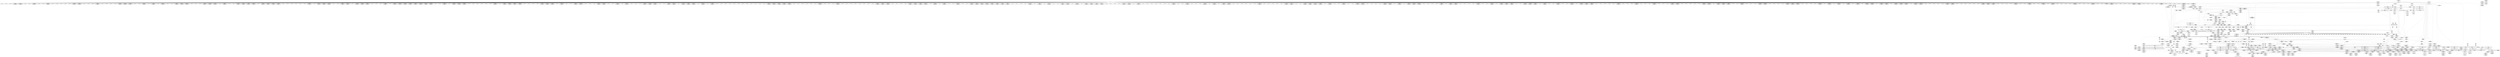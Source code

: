digraph {
	CE0x62fc240 [shape=record,shape=Mrecord,label="{CE0x62fc240|696:_%struct.xfrm_sec_ctx*,_:_CRE_416,424_|*MultipleSource*|Function::selinux_xfrm_state_pol_flow_match&Arg::xp::|security/selinux/xfrm.c,184}"]
	CE0x599e250 [shape=record,shape=Mrecord,label="{CE0x599e250|696:_%struct.xfrm_sec_ctx*,_:_CRE_568,576_|*MultipleSource*|Function::selinux_xfrm_state_pol_flow_match&Arg::xp::|security/selinux/xfrm.c,184}"]
	CE0x5a0d640 [shape=record,shape=Mrecord,label="{CE0x5a0d640|i64_7|*Constant*}"]
	CE0x5a1fdb0 [shape=record,shape=Mrecord,label="{CE0x5a1fdb0|selinux_xfrm_state_pol_flow_match:_fl|Function::selinux_xfrm_state_pol_flow_match&Arg::fl::|*SummSource*}"]
	CE0x598e5f0 [shape=record,shape=Mrecord,label="{CE0x598e5f0|696:_%struct.xfrm_sec_ctx*,_:_CRE_490,491_}"]
	CE0x59f5660 [shape=record,shape=Mrecord,label="{CE0x59f5660|selinux_authorizable_ctx:_tmp4|security/selinux/xfrm.c,63|*SummSink*}"]
	CE0x59ff4d0 [shape=record,shape=Mrecord,label="{CE0x59ff4d0|selinux_xfrm_state_pol_flow_match:_call|security/selinux/xfrm.c,196|*SummSource*}"]
	CE0x5a03100 [shape=record,shape=Mrecord,label="{CE0x5a03100|selinux_xfrm_state_pol_flow_match:_tobool2|security/selinux/xfrm.c,185|*SummSource*}"]
	CE0x5990ac0 [shape=record,shape=Mrecord,label="{CE0x5990ac0|i64_1|*Constant*}"]
	CE0x5a035e0 [shape=record,shape=Mrecord,label="{CE0x5a035e0|selinux_xfrm_state_pol_flow_match:_tmp17|security/selinux/xfrm.c,192}"]
	CE0x5a2dba0 [shape=record,shape=Mrecord,label="{CE0x5a2dba0|selinux_authorizable_xfrm:_tmp4|*LoadInst*|security/selinux/xfrm.c,73}"]
	CE0x598c590 [shape=record,shape=Mrecord,label="{CE0x598c590|864:_%struct.xfrm_sec_ctx*,_:_CRE_78,79_}"]
	CE0x59a6330 [shape=record,shape=Mrecord,label="{CE0x59a6330|864:_%struct.xfrm_sec_ctx*,_:_CRE_160,161_}"]
	CE0x59a7950 [shape=record,shape=Mrecord,label="{CE0x59a7950|864:_%struct.xfrm_sec_ctx*,_:_CRE_111,112_}"]
	CE0x599c670 [shape=record,shape=Mrecord,label="{CE0x599c670|%struct.xfrm_sec_ctx*_null|*Constant*}"]
	CE0x5983e30 [shape=record,shape=Mrecord,label="{CE0x5983e30|696:_%struct.xfrm_sec_ctx*,_:_CRE_494,495_}"]
	CE0x59740c0 [shape=record,shape=Mrecord,label="{CE0x59740c0|864:_%struct.xfrm_sec_ctx*,_:_CRE_488,492_|*MultipleSource*|Function::selinux_xfrm_state_pol_flow_match&Arg::x::|security/selinux/xfrm.c,185}"]
	CE0x59cda90 [shape=record,shape=Mrecord,label="{CE0x59cda90|864:_%struct.xfrm_sec_ctx*,_:_CRE_536,544_|*MultipleSource*|Function::selinux_xfrm_state_pol_flow_match&Arg::x::|security/selinux/xfrm.c,185}"]
	CE0x5a0c0f0 [shape=record,shape=Mrecord,label="{CE0x5a0c0f0|selinux_xfrm_state_pol_flow_match:_tmp25|security/selinux/xfrm.c,196|*SummSource*}"]
	CE0x599d820 [shape=record,shape=Mrecord,label="{CE0x599d820|696:_%struct.xfrm_sec_ctx*,_:_CRE_547,548_}"]
	CE0x597da90 [shape=record,shape=Mrecord,label="{CE0x597da90|864:_%struct.xfrm_sec_ctx*,_:_CRE_64,65_}"]
	CE0x59a8350 [shape=record,shape=Mrecord,label="{CE0x59a8350|864:_%struct.xfrm_sec_ctx*,_:_CRE_119,120_}"]
	CE0x59fe620 [shape=record,shape=Mrecord,label="{CE0x59fe620|selinux_xfrm_state_pol_flow_match:_tmp21|security/selinux/xfrm.c,194|*SummSink*}"]
	CE0x59a1520 [shape=record,shape=Mrecord,label="{CE0x59a1520|selinux_xfrm_state_pol_flow_match:_if.end15|*SummSink*}"]
	CE0x5a13560 [shape=record,shape=Mrecord,label="{CE0x5a13560|selinux_authorizable_ctx:_tmp14|*SummSink*}"]
	CE0x5982200 [shape=record,shape=Mrecord,label="{CE0x5982200|864:_%struct.xfrm_sec_ctx*,_:_CRE_19,20_}"]
	CE0x59a8d50 [shape=record,shape=Mrecord,label="{CE0x59a8d50|864:_%struct.xfrm_sec_ctx*,_:_CRE_127,128_}"]
	CE0x59bf9d0 [shape=record,shape=Mrecord,label="{CE0x59bf9d0|864:_%struct.xfrm_sec_ctx*,_:_CRE_130,131_}"]
	CE0x59f3bb0 [shape=record,shape=Mrecord,label="{CE0x59f3bb0|selinux_authorizable_xfrm:_call|security/selinux/xfrm.c,73}"]
	CE0x59c6900 [shape=record,shape=Mrecord,label="{CE0x59c6900|864:_%struct.xfrm_sec_ctx*,_:_CRE_272,273_|*MultipleSource*|Function::selinux_xfrm_state_pol_flow_match&Arg::x::|security/selinux/xfrm.c,185}"]
	CE0x5a05240 [shape=record,shape=Mrecord,label="{CE0x5a05240|selinux_xfrm_state_pol_flow_match:_tmp27|security/selinux/xfrm.c,198|*SummSink*}"]
	CE0x59d2290 [shape=record,shape=Mrecord,label="{CE0x59d2290|864:_%struct.xfrm_sec_ctx*,_:_CRE_768,776_|*MultipleSource*|Function::selinux_xfrm_state_pol_flow_match&Arg::x::|security/selinux/xfrm.c,185}"]
	CE0x5974800 [shape=record,shape=Mrecord,label="{CE0x5974800|696:_%struct.xfrm_sec_ctx*,_:_CRE_16,24_|*MultipleSource*|Function::selinux_xfrm_state_pol_flow_match&Arg::xp::|security/selinux/xfrm.c,184}"]
	CE0x5984520 [shape=record,shape=Mrecord,label="{CE0x5984520|696:_%struct.xfrm_sec_ctx*,_:_CRE_514,515_}"]
	CE0x59c7780 [shape=record,shape=Mrecord,label="{CE0x59c7780|864:_%struct.xfrm_sec_ctx*,_:_CRE_283,284_}"]
	CE0x5989400 [shape=record,shape=Mrecord,label="{CE0x5989400|696:_%struct.xfrm_sec_ctx*,_:_CRE_526,527_}"]
	CE0x59c20c0 [shape=record,shape=Mrecord,label="{CE0x59c20c0|864:_%struct.xfrm_sec_ctx*,_:_CRE_176,177_}"]
	CE0x59c5500 [shape=record,shape=Mrecord,label="{CE0x59c5500|864:_%struct.xfrm_sec_ctx*,_:_CRE_248,249_|*MultipleSource*|Function::selinux_xfrm_state_pol_flow_match&Arg::x::|security/selinux/xfrm.c,185}"]
	CE0x5996190 [shape=record,shape=Mrecord,label="{CE0x5996190|696:_%struct.xfrm_sec_ctx*,_:_CRE_544,545_}"]
	CE0x59fcaf0 [shape=record,shape=Mrecord,label="{CE0x59fcaf0|i16_39|*Constant*|*SummSink*}"]
	CE0x59eccd0 [shape=record,shape=Mrecord,label="{CE0x59eccd0|selinux_authorizable_ctx:_tmp6|*LoadInst*|security/selinux/xfrm.c,64|*SummSink*}"]
	CE0x5988810 [shape=record,shape=Mrecord,label="{CE0x5988810|864:_%struct.xfrm_sec_ctx*,_:_CRE_102,103_}"]
	CE0x597e8f0 [shape=record,shape=Mrecord,label="{CE0x597e8f0|i32_0|*Constant*|*SummSource*}"]
	CE0x59c3ab0 [shape=record,shape=Mrecord,label="{CE0x59c3ab0|864:_%struct.xfrm_sec_ctx*,_:_CRE_198,200_|*MultipleSource*|Function::selinux_xfrm_state_pol_flow_match&Arg::x::|security/selinux/xfrm.c,185}"]
	CE0x5a16210 [shape=record,shape=Mrecord,label="{CE0x5a16210|selinux_xfrm_state_pol_flow_match:_ctx_sid|security/selinux/xfrm.c,200|*SummSink*}"]
	CE0x59fe5b0 [shape=record,shape=Mrecord,label="{CE0x59fe5b0|selinux_xfrm_state_pol_flow_match:_tmp21|security/selinux/xfrm.c,194|*SummSource*}"]
	CE0x59bf2d0 [shape=record,shape=Mrecord,label="{CE0x59bf2d0|i64_16|*Constant*|*SummSink*}"]
	CE0x597a320 [shape=record,shape=Mrecord,label="{CE0x597a320|i32_0|*Constant*|*SummSink*}"]
	CE0x5974360 [shape=record,shape=Mrecord,label="{CE0x5974360|i64_1|*Constant*}"]
	CE0x5996050 [shape=record,shape=Mrecord,label="{CE0x5996050|696:_%struct.xfrm_sec_ctx*,_:_CRE_543,544_}"]
	CE0x59c6f00 [shape=record,shape=Mrecord,label="{CE0x59c6f00|864:_%struct.xfrm_sec_ctx*,_:_CRE_277,278_}"]
	CE0x5986160 [shape=record,shape=Mrecord,label="{CE0x5986160|i32_40|*Constant*|*SummSink*}"]
	CE0x59aa440 [shape=record,shape=Mrecord,label="{CE0x59aa440|i64_4|*Constant*|*SummSource*}"]
	CE0x59acfe0 [shape=record,shape=Mrecord,label="{CE0x59acfe0|GLOBAL:___llvm_gcov_ctr16|Global_var:__llvm_gcov_ctr16}"]
	CE0x5a0bab0 [shape=record,shape=Mrecord,label="{CE0x5a0bab0|selinux_xfrm_state_pol_flow_match:_tmp24|security/selinux/xfrm.c,196|*SummSource*}"]
	CE0x59b4b20 [shape=record,shape=Mrecord,label="{CE0x59b4b20|696:_%struct.xfrm_sec_ctx*,_:_CRE_200,208_|*MultipleSource*|Function::selinux_xfrm_state_pol_flow_match&Arg::xp::|security/selinux/xfrm.c,184}"]
	CE0x59c2fc0 [shape=record,shape=Mrecord,label="{CE0x59c2fc0|864:_%struct.xfrm_sec_ctx*,_:_CRE_188,189_}"]
	CE0x59ce290 [shape=record,shape=Mrecord,label="{CE0x59ce290|864:_%struct.xfrm_sec_ctx*,_:_CRE_560,576_|*MultipleSource*|Function::selinux_xfrm_state_pol_flow_match&Arg::x::|security/selinux/xfrm.c,185}"]
	CE0x59c2d40 [shape=record,shape=Mrecord,label="{CE0x59c2d40|864:_%struct.xfrm_sec_ctx*,_:_CRE_186,187_}"]
	CE0x5a0b1e0 [shape=record,shape=Mrecord,label="{CE0x5a0b1e0|i64_10|*Constant*}"]
	CE0x59d4cc0 [shape=record,shape=Mrecord,label="{CE0x59d4cc0|selinux_xfrm_state_pol_flow_match:_tmp10|security/selinux/xfrm.c,185|*SummSource*}"]
	CE0x5987720 [shape=record,shape=Mrecord,label="{CE0x5987720|selinux_xfrm_state_pol_flow_match:_if.then3}"]
	CE0x59f9ca0 [shape=record,shape=Mrecord,label="{CE0x59f9ca0|16:_i32,_:_CRE_23,24_}"]
	CE0x59f6e80 [shape=record,shape=Mrecord,label="{CE0x59f6e80|selinux_xfrm_state_pol_flow_match:_tmp33|*LoadInst*|security/selinux/xfrm.c,200|*SummSource*}"]
	CE0x59901a0 [shape=record,shape=Mrecord,label="{CE0x59901a0|selinux_authorizable_xfrm:_tmp3}"]
	CE0x5a1b370 [shape=record,shape=Mrecord,label="{CE0x5a1b370|selinux_xfrm_state_pol_flow_match:_tmp37|security/selinux/xfrm.c,202|*SummSink*}"]
	CE0x5a06c70 [shape=record,shape=Mrecord,label="{CE0x5a06c70|selinux_xfrm_state_pol_flow_match:_tmp30|*SummSink*}"]
	CE0x59f6740 [shape=record,shape=Mrecord,label="{CE0x59f6740|selinux_authorizable_ctx:_land.lhs.true|*SummSink*}"]
	CE0x5a1e7f0 [shape=record,shape=Mrecord,label="{CE0x5a1e7f0|i32_7|*Constant*|*SummSink*}"]
	CE0x5a12840 [shape=record,shape=Mrecord,label="{CE0x5a12840|selinux_authorizable_ctx:_conv2|security/selinux/xfrm.c,65|*SummSink*}"]
	CE0x59f3ef0 [shape=record,shape=Mrecord,label="{CE0x59f3ef0|selinux_authorizable_xfrm:_call|security/selinux/xfrm.c,73|*SummSink*}"]
	CE0x5995850 [shape=record,shape=Mrecord,label="{CE0x5995850|GLOBAL:___llvm_gcov_ctr3|Global_var:__llvm_gcov_ctr3|*SummSink*}"]
	CE0x597e760 [shape=record,shape=Mrecord,label="{CE0x597e760|864:_%struct.xfrm_sec_ctx*,_:_CRE_70,71_}"]
	CE0x59cc8f0 [shape=record,shape=Mrecord,label="{CE0x59cc8f0|selinux_authorizable_ctx:_ctx_alg|security/selinux/xfrm.c,65}"]
	CE0x597cbe0 [shape=record,shape=Mrecord,label="{CE0x597cbe0|696:_%struct.xfrm_sec_ctx*,_:_CRE_306,307_}"]
	CE0x59768d0 [shape=record,shape=Mrecord,label="{CE0x59768d0|selinux_xfrm_state_pol_flow_match:_if.else}"]
	CE0x599e850 [shape=record,shape=Mrecord,label="{CE0x599e850|696:_%struct.xfrm_sec_ctx*,_:_CRE_521,522_}"]
	CE0x598f2e0 [shape=record,shape=Mrecord,label="{CE0x598f2e0|i64_0|*Constant*|*SummSink*}"]
	CE0x5a09a00 [shape=record,shape=Mrecord,label="{CE0x5a09a00|selinux_authorizable_xfrm:_entry}"]
	CE0x597d0c0 [shape=record,shape=Mrecord,label="{CE0x597d0c0|696:_%struct.xfrm_sec_ctx*,_:_CRE_319,320_|*MultipleSource*|Function::selinux_xfrm_state_pol_flow_match&Arg::xp::|security/selinux/xfrm.c,184}"]
	CE0x59a75a0 [shape=record,shape=Mrecord,label="{CE0x59a75a0|%struct.xfrm_sec_ctx*_null|*Constant*|*SummSource*}"]
	CE0x59fcd30 [shape=record,shape=Mrecord,label="{CE0x59fcd30|avc_has_perm:_tclass|Function::avc_has_perm&Arg::tclass::|*SummSink*}"]
	CE0x5a126c0 [shape=record,shape=Mrecord,label="{CE0x5a126c0|selinux_authorizable_ctx:_conv2|security/selinux/xfrm.c,65|*SummSource*}"]
	CE0x59d1510 [shape=record,shape=Mrecord,label="{CE0x59d1510|864:_%struct.xfrm_sec_ctx*,_:_CRE_711,712_}"]
	CE0x5988bd0 [shape=record,shape=Mrecord,label="{CE0x5988bd0|864:_%struct.xfrm_sec_ctx*,_:_CRE_105,106_}"]
	CE0x597e500 [shape=record,shape=Mrecord,label="{CE0x597e500|864:_%struct.xfrm_sec_ctx*,_:_CRE_66,67_}"]
	CE0x5a06150 [shape=record,shape=Mrecord,label="{CE0x5a06150|i64*_getelementptr_inbounds_(_20_x_i64_,_20_x_i64_*___llvm_gcov_ctr3,_i64_0,_i64_13)|*Constant*|*SummSink*}"]
	CE0x5a05a00 [shape=record,shape=Mrecord,label="{CE0x5a05a00|selinux_xfrm_state_pol_flow_match:_tmp28|security/selinux/xfrm.c,198|*SummSource*}"]
	CE0x5a14580 [shape=record,shape=Mrecord,label="{CE0x5a14580|selinux_authorizable_ctx:_land.ext|security/selinux/xfrm.c,64}"]
	CE0x5998c30 [shape=record,shape=Mrecord,label="{CE0x5998c30|696:_%struct.xfrm_sec_ctx*,_:_CRE_464,472_|*MultipleSource*|Function::selinux_xfrm_state_pol_flow_match&Arg::xp::|security/selinux/xfrm.c,184}"]
	CE0x597bc20 [shape=record,shape=Mrecord,label="{CE0x597bc20|COLLAPSED:_GCMRE___llvm_gcov_ctr3_internal_global_20_x_i64_zeroinitializer:_elem_0:default:}"]
	CE0x59bf750 [shape=record,shape=Mrecord,label="{CE0x59bf750|864:_%struct.xfrm_sec_ctx*,_:_CRE_128,129_}"]
	CE0x597e610 [shape=record,shape=Mrecord,label="{CE0x597e610|864:_%struct.xfrm_sec_ctx*,_:_CRE_68,69_}"]
	CE0x5973540 [shape=record,shape=Mrecord,label="{CE0x5973540|864:_%struct.xfrm_sec_ctx*,_:_CRE_452,456_|*MultipleSource*|Function::selinux_xfrm_state_pol_flow_match&Arg::x::|security/selinux/xfrm.c,185}"]
	CE0x5a134a0 [shape=record,shape=Mrecord,label="{CE0x5a134a0|selinux_authorizable_ctx:_tmp14|*SummSource*}"]
	CE0x5a081d0 [shape=record,shape=Mrecord,label="{CE0x5a081d0|selinux_xfrm_state_pol_flow_match:_tmp33|*LoadInst*|security/selinux/xfrm.c,200}"]
	CE0x59f4b20 [shape=record,shape=Mrecord,label="{CE0x59f4b20|selinux_authorizable_ctx:_ctx|Function::selinux_authorizable_ctx&Arg::ctx::|*SummSink*}"]
	CE0x59945c0 [shape=record,shape=Mrecord,label="{CE0x59945c0|696:_%struct.xfrm_sec_ctx*,_:_CRE_538,539_}"]
	CE0x59c7290 [shape=record,shape=Mrecord,label="{CE0x59c7290|864:_%struct.xfrm_sec_ctx*,_:_CRE_280,281_}"]
	CE0x59aa850 [shape=record,shape=Mrecord,label="{CE0x59aa850|selinux_xfrm_state_pol_flow_match:_tmp8|security/selinux/xfrm.c,185}"]
	CE0x5984760 [shape=record,shape=Mrecord,label="{CE0x5984760|696:_%struct.xfrm_sec_ctx*,_:_CRE_517,518_}"]
	CE0x5988450 [shape=record,shape=Mrecord,label="{CE0x5988450|864:_%struct.xfrm_sec_ctx*,_:_CRE_99,100_}"]
	CE0x5a02520 [shape=record,shape=Mrecord,label="{CE0x5a02520|selinux_xfrm_state_pol_flow_match:_tmp15|security/selinux/xfrm.c,190}"]
	CE0x599a190 [shape=record,shape=Mrecord,label="{CE0x599a190|696:_%struct.xfrm_sec_ctx*,_:_CRE_600,604_|*MultipleSource*|Function::selinux_xfrm_state_pol_flow_match&Arg::xp::|security/selinux/xfrm.c,184}"]
	CE0x59b81c0 [shape=record,shape=Mrecord,label="{CE0x59b81c0|696:_%struct.xfrm_sec_ctx*,_:_CRE_172,176_|*MultipleSource*|Function::selinux_xfrm_state_pol_flow_match&Arg::xp::|security/selinux/xfrm.c,184}"]
	CE0x59c0010 [shape=record,shape=Mrecord,label="{CE0x59c0010|864:_%struct.xfrm_sec_ctx*,_:_CRE_135,136_}"]
	CE0x5983ea0 [shape=record,shape=Mrecord,label="{CE0x5983ea0|696:_%struct.xfrm_sec_ctx*,_:_CRE_495,496_}"]
	CE0x59958c0 [shape=record,shape=Mrecord,label="{CE0x59958c0|GLOBAL:___llvm_gcov_ctr3|Global_var:__llvm_gcov_ctr3|*SummSource*}"]
	CE0x5a07610 [shape=record,shape=Mrecord,label="{CE0x5a07610|selinux_xfrm_state_pol_flow_match:_tmp31|*SummSink*}"]
	CE0x5981f80 [shape=record,shape=Mrecord,label="{CE0x5981f80|864:_%struct.xfrm_sec_ctx*,_:_CRE_17,18_}"]
	CE0x5990a50 [shape=record,shape=Mrecord,label="{CE0x5990a50|i64*_getelementptr_inbounds_(_2_x_i64_,_2_x_i64_*___llvm_gcov_ctr17246,_i64_0,_i64_1)|*Constant*|*SummSink*}"]
	CE0x5a2b160 [shape=record,shape=Mrecord,label="{CE0x5a2b160|selinux_xfrm_state_pol_flow_match:_retval.0|*SummSource*}"]
	CE0x5a1e140 [shape=record,shape=Mrecord,label="{CE0x5a1e140|selinux_xfrm_state_pol_flow_match:_tmp37|security/selinux/xfrm.c,202}"]
	CE0x5991350 [shape=record,shape=Mrecord,label="{CE0x5991350|selinux_authorizable_xfrm:_tmp1|*SummSource*}"]
	CE0x59a8990 [shape=record,shape=Mrecord,label="{CE0x59a8990|864:_%struct.xfrm_sec_ctx*,_:_CRE_124,125_}"]
	CE0x59c3880 [shape=record,shape=Mrecord,label="{CE0x59c3880|864:_%struct.xfrm_sec_ctx*,_:_CRE_196,198_|*MultipleSource*|Function::selinux_xfrm_state_pol_flow_match&Arg::x::|security/selinux/xfrm.c,185}"]
	CE0x59c7100 [shape=record,shape=Mrecord,label="{CE0x59c7100|864:_%struct.xfrm_sec_ctx*,_:_CRE_278,279_}"]
	CE0x59cbd20 [shape=record,shape=Mrecord,label="{CE0x59cbd20|selinux_authorizable_ctx:_tmp11|security/selinux/xfrm.c,65}"]
	CE0x5a1b900 [shape=record,shape=Mrecord,label="{CE0x5a1b900|16:_i32,_:_CRE_38,39_}"]
	CE0x5a13180 [shape=record,shape=Mrecord,label="{CE0x5a13180|i1_false|*Constant*|*SummSource*}"]
	CE0x59859e0 [shape=record,shape=Mrecord,label="{CE0x59859e0|696:_%struct.xfrm_sec_ctx*,_:_CRE_510,511_}"]
	CE0x59d1290 [shape=record,shape=Mrecord,label="{CE0x59d1290|864:_%struct.xfrm_sec_ctx*,_:_CRE_709,710_}"]
	CE0x5994480 [shape=record,shape=Mrecord,label="{CE0x5994480|696:_%struct.xfrm_sec_ctx*,_:_CRE_537,538_}"]
	CE0x59ef980 [shape=record,shape=Mrecord,label="{CE0x59ef980|selinux_authorizable_ctx:_tmp3|security/selinux/xfrm.c,63}"]
	CE0x59fb5b0 [shape=record,shape=Mrecord,label="{CE0x59fb5b0|selinux_xfrm_state_pol_flow_match:_tobool6|security/selinux/xfrm.c,192}"]
	CE0x59fbe70 [shape=record,shape=Mrecord,label="{CE0x59fbe70|i64*_getelementptr_inbounds_(_20_x_i64_,_20_x_i64_*___llvm_gcov_ctr3,_i64_0,_i64_9)|*Constant*}"]
	CE0x597d130 [shape=record,shape=Mrecord,label="{CE0x597d130|696:_%struct.xfrm_sec_ctx*,_:_CRE_320,321_|*MultipleSource*|Function::selinux_xfrm_state_pol_flow_match&Arg::xp::|security/selinux/xfrm.c,184}"]
	CE0x59d0c50 [shape=record,shape=Mrecord,label="{CE0x59d0c50|864:_%struct.xfrm_sec_ctx*,_:_CRE_704,705_}"]
	CE0x5a02d80 [shape=record,shape=Mrecord,label="{CE0x5a02d80|selinux_xfrm_state_pol_flow_match:_tmp12|security/selinux/xfrm.c,187|*SummSink*}"]
	CE0x59841a0 [shape=record,shape=Mrecord,label="{CE0x59841a0|696:_%struct.xfrm_sec_ctx*,_:_CRE_499,500_}"]
	CE0x5a0bf50 [shape=record,shape=Mrecord,label="{CE0x5a0bf50|selinux_xfrm_state_pol_flow_match:_tmp25|security/selinux/xfrm.c,196}"]
	CE0x5982480 [shape=record,shape=Mrecord,label="{CE0x5982480|864:_%struct.xfrm_sec_ctx*,_:_CRE_21,22_}"]
	CE0x59aa130 [shape=record,shape=Mrecord,label="{CE0x59aa130|_call_void_mcount()_#3|*SummSink*}"]
	CE0x5979900 [shape=record,shape=Mrecord,label="{CE0x5979900|696:_%struct.xfrm_sec_ctx*,_:_CRE_296,297_}"]
	CE0x59d4850 [shape=record,shape=Mrecord,label="{CE0x59d4850|selinux_xfrm_state_pol_flow_match:_tmp9|security/selinux/xfrm.c,185|*SummSink*}"]
	CE0x599ec20 [shape=record,shape=Mrecord,label="{CE0x599ec20|696:_%struct.xfrm_sec_ctx*,_:_CRE_616,632_|*MultipleSource*|Function::selinux_xfrm_state_pol_flow_match&Arg::xp::|security/selinux/xfrm.c,184}"]
	CE0x5a1b800 [shape=record,shape=Mrecord,label="{CE0x5a1b800|16:_i32,_:_CRE_37,38_}"]
	CE0x5985e80 [shape=record,shape=Mrecord,label="{CE0x5985e80|696:_%struct.xfrm_sec_ctx*,_:_CRE_308,310_|*MultipleSource*|Function::selinux_xfrm_state_pol_flow_match&Arg::xp::|security/selinux/xfrm.c,184}"]
	CE0x59fe310 [shape=record,shape=Mrecord,label="{CE0x59fe310|selinux_xfrm_state_pol_flow_match:_tmp44|security/selinux/xfrm.c,208|*SummSink*}"]
	CE0x5985620 [shape=record,shape=Mrecord,label="{CE0x5985620|696:_%struct.xfrm_sec_ctx*,_:_CRE_511,512_}"]
	CE0x59a8210 [shape=record,shape=Mrecord,label="{CE0x59a8210|864:_%struct.xfrm_sec_ctx*,_:_CRE_118,119_}"]
	CE0x59cfa90 [shape=record,shape=Mrecord,label="{CE0x59cfa90|864:_%struct.xfrm_sec_ctx*,_:_CRE_664,672_|*MultipleSource*|Function::selinux_xfrm_state_pol_flow_match&Arg::x::|security/selinux/xfrm.c,185}"]
	CE0x59a6b00 [shape=record,shape=Mrecord,label="{CE0x59a6b00|864:_%struct.xfrm_sec_ctx*,_:_CRE_164,165_}"]
	CE0x59c2980 [shape=record,shape=Mrecord,label="{CE0x59c2980|864:_%struct.xfrm_sec_ctx*,_:_CRE_183,184_}"]
	CE0x59ca900 [shape=record,shape=Mrecord,label="{CE0x59ca900|864:_%struct.xfrm_sec_ctx*,_:_CRE_428,432_|*MultipleSource*|Function::selinux_xfrm_state_pol_flow_match&Arg::x::|security/selinux/xfrm.c,185}"]
	CE0x597cb20 [shape=record,shape=Mrecord,label="{CE0x597cb20|696:_%struct.xfrm_sec_ctx*,_:_CRE_305,306_}"]
	CE0x5987480 [shape=record,shape=Mrecord,label="{CE0x5987480|696:_%struct.xfrm_sec_ctx*,_:_CRE_283,284_}"]
	CE0x59a4510 [shape=record,shape=Mrecord,label="{CE0x59a4510|i64_2|*Constant*|*SummSink*}"]
	CE0x5a01f90 [shape=record,shape=Mrecord,label="{CE0x5a01f90|selinux_xfrm_state_pol_flow_match:_tmp14|security/selinux/xfrm.c,190|*SummSource*}"]
	CE0x5981710 [shape=record,shape=Mrecord,label="{CE0x5981710|864:_%struct.xfrm_sec_ctx*,_:_CRE_92,93_}"]
	CE0x59a7d10 [shape=record,shape=Mrecord,label="{CE0x59a7d10|864:_%struct.xfrm_sec_ctx*,_:_CRE_114,115_}"]
	CE0x59a7710 [shape=record,shape=Mrecord,label="{CE0x59a7710|selinux_xfrm_state_pol_flow_match:_tobool|security/selinux/xfrm.c,184|*SummSource*}"]
	CE0x5988310 [shape=record,shape=Mrecord,label="{CE0x5988310|864:_%struct.xfrm_sec_ctx*,_:_CRE_98,99_}"]
	CE0x62fc3c0 [shape=record,shape=Mrecord,label="{CE0x62fc3c0|696:_%struct.xfrm_sec_ctx*,_:_CRE_424,432_|*MultipleSource*|Function::selinux_xfrm_state_pol_flow_match&Arg::xp::|security/selinux/xfrm.c,184}"]
	CE0x59afe00 [shape=record,shape=Mrecord,label="{CE0x59afe00|i32_1|*Constant*}"]
	CE0x59a4710 [shape=record,shape=Mrecord,label="{CE0x59a4710|i64_0|*Constant*}"]
	CE0x59ce890 [shape=record,shape=Mrecord,label="{CE0x59ce890|864:_%struct.xfrm_sec_ctx*,_:_CRE_600,608_|*MultipleSource*|Function::selinux_xfrm_state_pol_flow_match&Arg::x::|security/selinux/xfrm.c,185}"]
	CE0x5989df0 [shape=record,shape=Mrecord,label="{CE0x5989df0|selinux_xfrm_state_pol_flow_match:_tmp5|security/selinux/xfrm.c,184|*SummSource*}"]
	CE0x5a06360 [shape=record,shape=Mrecord,label="{CE0x5a06360|i64*_getelementptr_inbounds_(_20_x_i64_,_20_x_i64_*___llvm_gcov_ctr3,_i64_0,_i64_13)|*Constant*|*SummSource*}"]
	CE0x59a7f90 [shape=record,shape=Mrecord,label="{CE0x59a7f90|864:_%struct.xfrm_sec_ctx*,_:_CRE_116,117_}"]
	CE0x59d1010 [shape=record,shape=Mrecord,label="{CE0x59d1010|864:_%struct.xfrm_sec_ctx*,_:_CRE_707,708_}"]
	"CONST[source:1(input),value:2(dynamic)][purpose:{object}]"
	CE0x59f7450 [shape=record,shape=Mrecord,label="{CE0x59f7450|selinux_xfrm_state_pol_flow_match:_tmp34|security/selinux/xfrm.c,200|*SummSource*}"]
	CE0x599dbe0 [shape=record,shape=Mrecord,label="{CE0x599dbe0|696:_%struct.xfrm_sec_ctx*,_:_CRE_550,551_}"]
	CE0x76439b0 [shape=record,shape=Mrecord,label="{CE0x76439b0|696:_%struct.xfrm_sec_ctx*,_:_CRE_48,52_|*MultipleSource*|Function::selinux_xfrm_state_pol_flow_match&Arg::xp::|security/selinux/xfrm.c,184}"]
	CE0x5a1e680 [shape=record,shape=Mrecord,label="{CE0x5a1e680|i32_7|*Constant*|*SummSource*}"]
	CE0x597f630 [shape=record,shape=Mrecord,label="{CE0x597f630|i64*_getelementptr_inbounds_(_20_x_i64_,_20_x_i64_*___llvm_gcov_ctr3,_i64_0,_i64_0)|*Constant*|*SummSource*}"]
	CE0x5994700 [shape=record,shape=Mrecord,label="{CE0x5994700|696:_%struct.xfrm_sec_ctx*,_:_CRE_539,540_}"]
	CE0x59f4f10 [shape=record,shape=Mrecord,label="{CE0x59f4f10|selinux_authorizable_ctx:_land.lhs.true}"]
	CE0x59a21c0 [shape=record,shape=Mrecord,label="{CE0x59a21c0|696:_%struct.xfrm_sec_ctx*,_:_CRE_286,287_}"]
	CE0x5988d10 [shape=record,shape=Mrecord,label="{CE0x5988d10|864:_%struct.xfrm_sec_ctx*,_:_CRE_106,107_}"]
	CE0x59aaf20 [shape=record,shape=Mrecord,label="{CE0x59aaf20|selinux_xfrm_state_pol_flow_match:_tmp39|security/selinux/xfrm.c,202|*SummSource*}"]
	CE0x59fd820 [shape=record,shape=Mrecord,label="{CE0x59fd820|selinux_xfrm_state_pol_flow_match:_call19|security/selinux/xfrm.c,208|*SummSink*}"]
	CE0x59fb7a0 [shape=record,shape=Mrecord,label="{CE0x59fb7a0|selinux_xfrm_state_pol_flow_match:_tmp20|security/selinux/xfrm.c,192}"]
	CE0x59f4a40 [shape=record,shape=Mrecord,label="{CE0x59f4a40|selinux_authorizable_ctx:_ctx|Function::selinux_authorizable_ctx&Arg::ctx::|*SummSource*}"]
	CE0x59ae3e0 [shape=record,shape=Mrecord,label="{CE0x59ae3e0|%struct.xfrm_sec_ctx*_null|*Constant*}"]
	CE0x59f8c20 [shape=record,shape=Mrecord,label="{CE0x59f8c20|16:_i32,_:_CRE_6,7_}"]
	CE0x59cbe00 [shape=record,shape=Mrecord,label="{CE0x59cbe00|selinux_authorizable_ctx:_tmp11|security/selinux/xfrm.c,65|*SummSink*}"]
	CE0x5985860 [shape=record,shape=Mrecord,label="{CE0x5985860|696:_%struct.xfrm_sec_ctx*,_:_CRE_508,509_}"]
	CE0x59cde90 [shape=record,shape=Mrecord,label="{CE0x59cde90|864:_%struct.xfrm_sec_ctx*,_:_CRE_548,552_|*MultipleSource*|Function::selinux_xfrm_state_pol_flow_match&Arg::x::|security/selinux/xfrm.c,185}"]
	CE0x59fa3a0 [shape=record,shape=Mrecord,label="{CE0x59fa3a0|16:_i32,_:_CRE_30,31_}"]
	CE0x59c5b00 [shape=record,shape=Mrecord,label="{CE0x59c5b00|864:_%struct.xfrm_sec_ctx*,_:_CRE_252,256_|*MultipleSource*|Function::selinux_xfrm_state_pol_flow_match&Arg::x::|security/selinux/xfrm.c,185}"]
	CE0x599e2c0 [shape=record,shape=Mrecord,label="{CE0x599e2c0|696:_%struct.xfrm_sec_ctx*,_:_CRE_576,584_|*MultipleSource*|Function::selinux_xfrm_state_pol_flow_match&Arg::xp::|security/selinux/xfrm.c,184}"]
	CE0x5994980 [shape=record,shape=Mrecord,label="{CE0x5994980|696:_%struct.xfrm_sec_ctx*,_:_CRE_541,542_}"]
	CE0x59ac1e0 [shape=record,shape=Mrecord,label="{CE0x59ac1e0|696:_%struct.xfrm_sec_ctx*,_:_CRE_488,489_}"]
	CE0x59738c0 [shape=record,shape=Mrecord,label="{CE0x59738c0|864:_%struct.xfrm_sec_ctx*,_:_CRE_464,472_|*MultipleSource*|Function::selinux_xfrm_state_pol_flow_match&Arg::x::|security/selinux/xfrm.c,185}"]
	CE0x5a07c70 [shape=record,shape=Mrecord,label="{CE0x5a07c70|selinux_xfrm_state_pol_flow_match:_tmp32|*SummSource*}"]
	CE0x6d3e410 [shape=record,shape=Mrecord,label="{CE0x6d3e410|696:_%struct.xfrm_sec_ctx*,_:_CRE_295,296_}"]
	CE0x59d2090 [shape=record,shape=Mrecord,label="{CE0x59d2090|864:_%struct.xfrm_sec_ctx*,_:_CRE_752,768_|*MultipleSource*|Function::selinux_xfrm_state_pol_flow_match&Arg::x::|security/selinux/xfrm.c,185}"]
	CE0x59ffbd0 [shape=record,shape=Mrecord,label="{CE0x59ffbd0|GLOBAL:_selinux_authorizable_xfrm|*Constant*|*SummSource*}"]
	CE0x597aa40 [shape=record,shape=Mrecord,label="{CE0x597aa40|i32_21|*Constant*}"]
	CE0x5a0d6b0 [shape=record,shape=Mrecord,label="{CE0x5a0d6b0|i64*_getelementptr_inbounds_(_20_x_i64_,_20_x_i64_*___llvm_gcov_ctr3,_i64_0,_i64_9)|*Constant*|*SummSink*}"]
	CE0x5a12060 [shape=record,shape=Mrecord,label="{CE0x5a12060|selinux_authorizable_ctx:_tmp13|*LoadInst*|security/selinux/xfrm.c,65|*SummSource*}"]
	CE0x59f2150 [shape=record,shape=Mrecord,label="{CE0x59f2150|i64*_getelementptr_inbounds_(_7_x_i64_,_7_x_i64_*___llvm_gcov_ctr16,_i64_0,_i64_0)|*Constant*|*SummSink*}"]
	CE0x59d0690 [shape=record,shape=Mrecord,label="{CE0x59d0690|864:_%struct.xfrm_sec_ctx*,_:_CRE_699,700_}"]
	CE0x59bdbf0 [shape=record,shape=Mrecord,label="{CE0x59bdbf0|selinux_xfrm_state_pol_flow_match:_tmp13|security/selinux/xfrm.c,187}"]
	CE0x59f7cd0 [shape=record,shape=Mrecord,label="{CE0x59f7cd0|selinux_xfrm_state_pol_flow_match:_u|security/selinux/xfrm.c,202}"]
	CE0x59ecb50 [shape=record,shape=Mrecord,label="{CE0x59ecb50|selinux_authorizable_ctx:_tmp6|*LoadInst*|security/selinux/xfrm.c,64|*SummSource*}"]
	CE0x5a1dad0 [shape=record,shape=Mrecord,label="{CE0x5a1dad0|selinux_xfrm_state_pol_flow_match:_cmp|security/selinux/xfrm.c,202}"]
	CE0x59a2e70 [shape=record,shape=Mrecord,label="{CE0x59a2e70|selinux_authorizable_xfrm:_tmp2}"]
	CE0x5997020 [shape=record,shape=Mrecord,label="{CE0x5997020|selinux_xfrm_state_pol_flow_match:_return}"]
	CE0x59b2770 [shape=record,shape=Mrecord,label="{CE0x59b2770|696:_%struct.xfrm_sec_ctx*,_:_CRE_232,236_|*MultipleSource*|Function::selinux_xfrm_state_pol_flow_match&Arg::xp::|security/selinux/xfrm.c,184}"]
	CE0x59964a0 [shape=record,shape=Mrecord,label="{CE0x59964a0|i64*_getelementptr_inbounds_(_20_x_i64_,_20_x_i64_*___llvm_gcov_ctr3,_i64_0,_i64_0)|*Constant*|*SummSink*}"]
	CE0x59903c0 [shape=record,shape=Mrecord,label="{CE0x59903c0|selinux_authorizable_xfrm:_tmp3|*SummSink*}"]
	CE0x59a5e30 [shape=record,shape=Mrecord,label="{CE0x59a5e30|864:_%struct.xfrm_sec_ctx*,_:_CRE_148,149_}"]
	CE0x59fc860 [shape=record,shape=Mrecord,label="{CE0x59fc860|selinux_xfrm_state_pol_flow_match:___fl_common17|security/selinux/xfrm.c,208|*SummSource*}"]
	CE0x5a09370 [shape=record,shape=Mrecord,label="{CE0x5a09370|i32_(i32,_i32,_i16,_i32,_%struct.common_audit_data.1017*)*_bitcast_(i32_(i32,_i32,_i16,_i32,_%struct.common_audit_data.495*)*_avc_has_perm_to_i32_(i32,_i32,_i16,_i32,_%struct.common_audit_data.1017*)*)|*Constant*|*SummSink*}"]
	CE0x59c0c80 [shape=record,shape=Mrecord,label="{CE0x59c0c80|864:_%struct.xfrm_sec_ctx*,_:_CRE_146,147_}"]
	CE0x59d2490 [shape=record,shape=Mrecord,label="{CE0x59d2490|864:_%struct.xfrm_sec_ctx*,_:_CRE_776,784_|*MultipleSource*|Function::selinux_xfrm_state_pol_flow_match&Arg::x::|security/selinux/xfrm.c,185}"]
	CE0x597dbd0 [shape=record,shape=Mrecord,label="{CE0x597dbd0|864:_%struct.xfrm_sec_ctx*,_:_CRE_24,32_|*MultipleSource*|Function::selinux_xfrm_state_pol_flow_match&Arg::x::|security/selinux/xfrm.c,185}"]
	CE0x599cd80 [shape=record,shape=Mrecord,label="{CE0x599cd80|696:_%struct.xfrm_sec_ctx*,_:_CRE_664,668_|*MultipleSource*|Function::selinux_xfrm_state_pol_flow_match&Arg::xp::|security/selinux/xfrm.c,184}"]
	"CONST[source:0(mediator),value:0(static)][purpose:{operation}]"
	CE0x5a15c50 [shape=record,shape=Mrecord,label="{CE0x5a15c50|selinux_authorizable_ctx:_tmp15|security/selinux/xfrm.c,64|*SummSource*}"]
	CE0x599e9d0 [shape=record,shape=Mrecord,label="{CE0x599e9d0|696:_%struct.xfrm_sec_ctx*,_:_CRE_523,524_}"]
	CE0x5a28cd0 [shape=record,shape=Mrecord,label="{CE0x5a28cd0|avc_has_perm:_tsid|Function::avc_has_perm&Arg::tsid::|*SummSource*}"]
	CE0x59aa770 [shape=record,shape=Mrecord,label="{CE0x59aa770|i64_3|*Constant*|*SummSource*}"]
	CE0x598c450 [shape=record,shape=Mrecord,label="{CE0x598c450|864:_%struct.xfrm_sec_ctx*,_:_CRE_77,78_}"]
	CE0x5986b40 [shape=record,shape=Mrecord,label="{CE0x5986b40|696:_%struct.xfrm_sec_ctx*,_:_CRE_501,502_}"]
	CE0x5974540 [shape=record,shape=Mrecord,label="{CE0x5974540|selinux_xfrm_state_pol_flow_match:_if.end|*SummSink*}"]
	CE0x59f0970 [shape=record,shape=Mrecord,label="{CE0x59f0970|selinux_authorizable_ctx:_ctx_doi|security/selinux/xfrm.c,64|*SummSource*}"]
	CE0x5996770 [shape=record,shape=Mrecord,label="{CE0x5996770|selinux_xfrm_state_pol_flow_match:_tmp4|security/selinux/xfrm.c,184|*SummSink*}"]
	CE0x59ef0f0 [shape=record,shape=Mrecord,label="{CE0x59ef0f0|selinux_authorizable_ctx:_cmp|security/selinux/xfrm.c,64|*SummSource*}"]
	CE0x59caf00 [shape=record,shape=Mrecord,label="{CE0x59caf00|864:_%struct.xfrm_sec_ctx*,_:_CRE_440,448_|*MultipleSource*|Function::selinux_xfrm_state_pol_flow_match&Arg::x::|security/selinux/xfrm.c,185}"]
	CE0x599e000 [shape=record,shape=Mrecord,label="{CE0x599e000|696:_%struct.xfrm_sec_ctx*,_:_CRE_552,560_|*MultipleSource*|Function::selinux_xfrm_state_pol_flow_match&Arg::xp::|security/selinux/xfrm.c,184}"]
	CE0x5a0da90 [shape=record,shape=Mrecord,label="{CE0x5a0da90|i64_7|*Constant*|*SummSource*}"]
	CE0x59866b0 [shape=record,shape=Mrecord,label="{CE0x59866b0|696:_%struct.xfrm_sec_ctx*,_:_CRE_24,32_|*MultipleSource*|Function::selinux_xfrm_state_pol_flow_match&Arg::xp::|security/selinux/xfrm.c,184}"]
	CE0x59a6ce0 [shape=record,shape=Mrecord,label="{CE0x59a6ce0|864:_%struct.xfrm_sec_ctx*,_:_CRE_166,167_}"]
	CE0x599a8e0 [shape=record,shape=Mrecord,label="{CE0x599a8e0|696:_%struct.xfrm_sec_ctx*,_:_CRE_432,440_|*MultipleSource*|Function::selinux_xfrm_state_pol_flow_match&Arg::xp::|security/selinux/xfrm.c,184}"]
	CE0x59f94a0 [shape=record,shape=Mrecord,label="{CE0x59f94a0|16:_i32,_:_CRE_15,16_}"]
	CE0x5994da0 [shape=record,shape=Mrecord,label="{CE0x5994da0|selinux_xfrm_state_pol_flow_match:_if.end12|*SummSink*}"]
	CE0x59c2700 [shape=record,shape=Mrecord,label="{CE0x59c2700|864:_%struct.xfrm_sec_ctx*,_:_CRE_181,182_}"]
	CE0x59bde10 [shape=record,shape=Mrecord,label="{CE0x59bde10|selinux_xfrm_state_pol_flow_match:_tmp13|security/selinux/xfrm.c,187|*SummSource*}"]
	CE0x59f8b80 [shape=record,shape=Mrecord,label="{CE0x59f8b80|16:_i32,_:_CRE_5,6_}"]
	CE0x59fb1b0 [shape=record,shape=Mrecord,label="{CE0x59fb1b0|selinux_xfrm_state_pol_flow_match:_security5|security/selinux/xfrm.c,192|*SummSink*}"]
	CE0x59f47e0 [shape=record,shape=Mrecord,label="{CE0x59f47e0|selinux_authorizable_ctx:_entry|*SummSink*}"]
	CE0x598bcd0 [shape=record,shape=Mrecord,label="{CE0x598bcd0|864:_%struct.xfrm_sec_ctx*,_:_CRE_71,72_}"]
	CE0x599eec0 [shape=record,shape=Mrecord,label="{CE0x599eec0|696:_%struct.xfrm_sec_ctx*,_:_CRE_632,640_|*MultipleSource*|Function::selinux_xfrm_state_pol_flow_match&Arg::xp::|security/selinux/xfrm.c,184}"]
	CE0x597dd10 [shape=record,shape=Mrecord,label="{CE0x597dd10|864:_%struct.xfrm_sec_ctx*,_:_CRE_32,40_|*MultipleSource*|Function::selinux_xfrm_state_pol_flow_match&Arg::x::|security/selinux/xfrm.c,185}"]
	CE0x59d3090 [shape=record,shape=Mrecord,label="{CE0x59d3090|864:_%struct.xfrm_sec_ctx*,_:_CRE_824,832_|*MultipleSource*|Function::selinux_xfrm_state_pol_flow_match&Arg::x::|security/selinux/xfrm.c,185}"]
	CE0x5991f20 [shape=record,shape=Mrecord,label="{CE0x5991f20|696:_%struct.xfrm_sec_ctx*,_:_CRE_376,384_|*MultipleSource*|Function::selinux_xfrm_state_pol_flow_match&Arg::xp::|security/selinux/xfrm.c,184}"]
	CE0x59c3380 [shape=record,shape=Mrecord,label="{CE0x59c3380|864:_%struct.xfrm_sec_ctx*,_:_CRE_191,192_}"]
	CE0x59ff2c0 [shape=record,shape=Mrecord,label="{CE0x59ff2c0|selinux_xfrm_state_pol_flow_match:_tobool9|security/selinux/xfrm.c,196|*SummSink*}"]
	CE0x59c8680 [shape=record,shape=Mrecord,label="{CE0x59c8680|864:_%struct.xfrm_sec_ctx*,_:_CRE_300,304_|*MultipleSource*|Function::selinux_xfrm_state_pol_flow_match&Arg::x::|security/selinux/xfrm.c,185}"]
	CE0x59c5700 [shape=record,shape=Mrecord,label="{CE0x59c5700|864:_%struct.xfrm_sec_ctx*,_:_CRE_249,250_|*MultipleSource*|Function::selinux_xfrm_state_pol_flow_match&Arg::x::|security/selinux/xfrm.c,185}"]
	CE0x599d140 [shape=record,shape=Mrecord,label="{CE0x599d140|696:_%struct.xfrm_sec_ctx*,_:_CRE_680,688_|*MultipleSource*|Function::selinux_xfrm_state_pol_flow_match&Arg::xp::|security/selinux/xfrm.c,184}"]
	CE0x5a2b2e0 [shape=record,shape=Mrecord,label="{CE0x5a2b2e0|selinux_xfrm_state_pol_flow_match:_retval.0|*SummSink*}"]
	CE0x59b04e0 [shape=record,shape=Mrecord,label="{CE0x59b04e0|696:_%struct.xfrm_sec_ctx*,_:_CRE_260,264_|*MultipleSource*|Function::selinux_xfrm_state_pol_flow_match&Arg::xp::|security/selinux/xfrm.c,184}"]
	CE0x526b150 [shape=record,shape=Mrecord,label="{CE0x526b150|696:_%struct.xfrm_sec_ctx*,_:_CRE_282,283_}"]
	CE0x59ab420 [shape=record,shape=Mrecord,label="{CE0x59ab420|i64*_getelementptr_inbounds_(_20_x_i64_,_20_x_i64_*___llvm_gcov_ctr3,_i64_0,_i64_17)|*Constant*}"]
	CE0x59f96a0 [shape=record,shape=Mrecord,label="{CE0x59f96a0|16:_i32,_:_CRE_17,18_}"]
	CE0x5a26e90 [shape=record,shape=Mrecord,label="{CE0x5a26e90|selinux_xfrm_state_pol_flow_match:_call19|security/selinux/xfrm.c,208}"]
	CE0x59c0e00 [shape=record,shape=Mrecord,label="{CE0x59c0e00|avc_has_perm:_requested|Function::avc_has_perm&Arg::requested::|*SummSource*}"]
	CE0x59c34c0 [shape=record,shape=Mrecord,label="{CE0x59c34c0|864:_%struct.xfrm_sec_ctx*,_:_CRE_276,277_}"]
	CE0x59fdc00 [shape=record,shape=Mrecord,label="{CE0x59fdc00|selinux_xfrm_state_pol_flow_match:_flowic_secid18|security/selinux/xfrm.c,208|*SummSink*}"]
	CE0x598c950 [shape=record,shape=Mrecord,label="{CE0x598c950|864:_%struct.xfrm_sec_ctx*,_:_CRE_81,82_}"]
	CE0x5a2e350 [shape=record,shape=Mrecord,label="{CE0x5a2e350|selinux_authorizable_ctx:_tmp5|security/selinux/xfrm.c,63|*SummSink*}"]
	CE0x59cc350 [shape=record,shape=Mrecord,label="{CE0x59cc350|selinux_authorizable_ctx:_tmp12|security/selinux/xfrm.c,65}"]
	CE0x59ef290 [shape=record,shape=Mrecord,label="{CE0x59ef290|selinux_authorizable_ctx:_cmp|security/selinux/xfrm.c,64|*SummSink*}"]
	"CONST[source:0(mediator),value:2(dynamic)][purpose:{object}]"
	CE0x5a03090 [shape=record,shape=Mrecord,label="{CE0x5a03090|selinux_xfrm_state_pol_flow_match:_tobool2|security/selinux/xfrm.c,185|*SummSink*}"]
	CE0x59840e0 [shape=record,shape=Mrecord,label="{CE0x59840e0|696:_%struct.xfrm_sec_ctx*,_:_CRE_498,499_}"]
	CE0x59ac120 [shape=record,shape=Mrecord,label="{CE0x59ac120|696:_%struct.xfrm_sec_ctx*,_:_CRE_487,488_}"]
	CE0x5a01100 [shape=record,shape=Mrecord,label="{CE0x5a01100|selinux_xfrm_state_pol_flow_match:_tmp40|security/selinux/xfrm.c,203|*SummSource*}"]
	CE0x59ab6f0 [shape=record,shape=Mrecord,label="{CE0x59ab6f0|i64*_getelementptr_inbounds_(_20_x_i64_,_20_x_i64_*___llvm_gcov_ctr3,_i64_0,_i64_6)|*Constant*|*SummSource*}"]
	CE0x59abf80 [shape=record,shape=Mrecord,label="{CE0x59abf80|696:_%struct.xfrm_sec_ctx*,_:_CRE_486,487_}"]
	CE0x59a2900 [shape=record,shape=Mrecord,label="{CE0x59a2900|696:_%struct.xfrm_sec_ctx*,_:_CRE_72,88_|*MultipleSource*|Function::selinux_xfrm_state_pol_flow_match&Arg::xp::|security/selinux/xfrm.c,184}"]
	CE0x599bbe0 [shape=record,shape=Mrecord,label="{CE0x599bbe0|696:_%struct.xfrm_sec_ctx*,_:_CRE_303,304_}"]
	CE0x59fc010 [shape=record,shape=Mrecord,label="{CE0x59fc010|i64*_getelementptr_inbounds_(_20_x_i64_,_20_x_i64_*___llvm_gcov_ctr3,_i64_0,_i64_9)|*Constant*|*SummSource*}"]
	CE0x59c8400 [shape=record,shape=Mrecord,label="{CE0x59c8400|864:_%struct.xfrm_sec_ctx*,_:_CRE_292,296_|*MultipleSource*|Function::selinux_xfrm_state_pol_flow_match&Arg::x::|security/selinux/xfrm.c,185}"]
	CE0x5a1d880 [shape=record,shape=Mrecord,label="{CE0x5a1d880|selinux_xfrm_state_pol_flow_match:_tmp35|security/selinux/xfrm.c,202|*SummSource*}"]
	CE0x59c5900 [shape=record,shape=Mrecord,label="{CE0x59c5900|864:_%struct.xfrm_sec_ctx*,_:_CRE_250,251_|*MultipleSource*|Function::selinux_xfrm_state_pol_flow_match&Arg::x::|security/selinux/xfrm.c,185}"]
	CE0x5a17430 [shape=record,shape=Mrecord,label="{CE0x5a17430|selinux_xfrm_state_pol_flow_match:_tmp43|security/selinux/xfrm.c,208|*SummSource*}"]
	CE0x5a00020 [shape=record,shape=Mrecord,label="{CE0x5a00020|selinux_xfrm_state_pol_flow_match:_tmp11|security/selinux/xfrm.c,185}"]
	CE0x59d3890 [shape=record,shape=Mrecord,label="{CE0x59d3890|864:_%struct.xfrm_sec_ctx*,_:_CRE_856,864_|*MultipleSource*|Function::selinux_xfrm_state_pol_flow_match&Arg::x::|security/selinux/xfrm.c,185}"]
	CE0x59a7810 [shape=record,shape=Mrecord,label="{CE0x59a7810|864:_%struct.xfrm_sec_ctx*,_:_CRE_110,111_}"]
	CE0x59f4310 [shape=record,shape=Mrecord,label="{CE0x59f4310|GLOBAL:_selinux_authorizable_ctx|*Constant*|*SummSource*}"]
	CE0x5997da0 [shape=record,shape=Mrecord,label="{CE0x5997da0|selinux_xfrm_state_pol_flow_match:_entry}"]
	CE0x5a1e280 [shape=record,shape=Mrecord,label="{CE0x5a1e280|selinux_xfrm_state_pol_flow_match:_flowic_secid|security/selinux/xfrm.c,202}"]
	CE0x597e490 [shape=record,shape=Mrecord,label="{CE0x597e490|864:_%struct.xfrm_sec_ctx*,_:_CRE_69,70_}"]
	CE0x59aa5c0 [shape=record,shape=Mrecord,label="{CE0x59aa5c0|i64_4|*Constant*|*SummSink*}"]
	CE0x5a0b3c0 [shape=record,shape=Mrecord,label="{CE0x5a0b3c0|selinux_xfrm_state_pol_flow_match:_tmp23|security/selinux/xfrm.c,196}"]
	CE0x59c9300 [shape=record,shape=Mrecord,label="{CE0x59c9300|864:_%struct.xfrm_sec_ctx*,_:_CRE_344,352_|*MultipleSource*|Function::selinux_xfrm_state_pol_flow_match&Arg::x::|security/selinux/xfrm.c,185}"]
	CE0x5983b40 [shape=record,shape=Mrecord,label="{CE0x5983b40|696:_%struct.xfrm_sec_ctx*,_:_CRE_8,16_|*MultipleSource*|Function::selinux_xfrm_state_pol_flow_match&Arg::xp::|security/selinux/xfrm.c,184}"]
	CE0x59c2ac0 [shape=record,shape=Mrecord,label="{CE0x59c2ac0|864:_%struct.xfrm_sec_ctx*,_:_CRE_184,185_}"]
	CE0x59a20e0 [shape=record,shape=Mrecord,label="{CE0x59a20e0|696:_%struct.xfrm_sec_ctx*,_:_CRE_88,96_|*MultipleSource*|Function::selinux_xfrm_state_pol_flow_match&Arg::xp::|security/selinux/xfrm.c,184}"]
	CE0x59cfc90 [shape=record,shape=Mrecord,label="{CE0x59cfc90|864:_%struct.xfrm_sec_ctx*,_:_CRE_672,680_|*MultipleSource*|Function::selinux_xfrm_state_pol_flow_match&Arg::x::|security/selinux/xfrm.c,185}"]
	CE0x5980130 [shape=record,shape=Mrecord,label="{CE0x5980130|selinux_xfrm_state_pol_flow_match:_security1|security/selinux/xfrm.c,185}"]
	CE0x5985f40 [shape=record,shape=Mrecord,label="{CE0x5985f40|696:_%struct.xfrm_sec_ctx*,_:_CRE_310,312_|*MultipleSource*|Function::selinux_xfrm_state_pol_flow_match&Arg::xp::|security/selinux/xfrm.c,184}"]
	CE0x59f76a0 [shape=record,shape=Mrecord,label="{CE0x59f76a0|16:_i32,_:_CRE_3,4_}"]
	CE0x59d3a90 [shape=record,shape=Mrecord,label="{CE0x59d3a90|864:_%struct.xfrm_sec_ctx*,_:_CRE_864,872_|*MultipleSource*|Function::selinux_xfrm_state_pol_flow_match&Arg::x::|security/selinux/xfrm.c,185}"]
	CE0x59fde00 [shape=record,shape=Mrecord,label="{CE0x59fde00|selinux_xfrm_state_pol_flow_match:_tmp44|security/selinux/xfrm.c,208|*SummSource*}"]
	CE0x59f2360 [shape=record,shape=Mrecord,label="{CE0x59f2360|i64*_getelementptr_inbounds_(_7_x_i64_,_7_x_i64_*___llvm_gcov_ctr16,_i64_0,_i64_0)|*Constant*}"]
	CE0x5981490 [shape=record,shape=Mrecord,label="{CE0x5981490|864:_%struct.xfrm_sec_ctx*,_:_CRE_90,91_}"]
	CE0x59a42d0 [shape=record,shape=Mrecord,label="{CE0x59a42d0|selinux_xfrm_state_pol_flow_match:_tobool|security/selinux/xfrm.c,184|*SummSink*}"]
	CE0x5a0d520 [shape=record,shape=Mrecord,label="{CE0x5a0d520|selinux_xfrm_state_pol_flow_match:_tobool6|security/selinux/xfrm.c,192|*SummSource*}"]
	CE0x599e790 [shape=record,shape=Mrecord,label="{CE0x599e790|696:_%struct.xfrm_sec_ctx*,_:_CRE_520,521_}"]
	CE0x59d0890 [shape=record,shape=Mrecord,label="{CE0x59d0890|864:_%struct.xfrm_sec_ctx*,_:_CRE_701,702_}"]
	CE0x59d3c90 [shape=record,shape=Mrecord,label="{CE0x59d3c90|864:_%struct.xfrm_sec_ctx*,_:_CRE_872,880_|*MultipleSource*|Function::selinux_xfrm_state_pol_flow_match&Arg::x::|security/selinux/xfrm.c,185}"]
	CE0x59fcf90 [shape=record,shape=Mrecord,label="{CE0x59fcf90|i32_1|*Constant*}"]
	CE0x59f2230 [shape=record,shape=Mrecord,label="{CE0x59f2230|selinux_authorizable_ctx:_land.end|*SummSink*}"]
	CE0x599b310 [shape=record,shape=Mrecord,label="{CE0x599b310|selinux_xfrm_state_pol_flow_match:_if.then14|*SummSink*}"]
	CE0x597b490 [shape=record,shape=Mrecord,label="{CE0x597b490|selinux_xfrm_state_pol_flow_match:_if.end}"]
	CE0x5a1b150 [shape=record,shape=Mrecord,label="{CE0x5a1b150|selinux_xfrm_state_pol_flow_match:_tmp37|security/selinux/xfrm.c,202|*SummSource*}"]
	CE0x59fe2a0 [shape=record,shape=Mrecord,label="{CE0x59fe2a0|avc_has_perm:_entry}"]
	CE0x5a07070 [shape=record,shape=Mrecord,label="{CE0x5a07070|i64*_getelementptr_inbounds_(_20_x_i64_,_20_x_i64_*___llvm_gcov_ctr3,_i64_0,_i64_14)|*Constant*|*SummSource*}"]
	CE0x59a6b70 [shape=record,shape=Mrecord,label="{CE0x59a6b70|864:_%struct.xfrm_sec_ctx*,_:_CRE_163,164_}"]
	CE0x5991690 [shape=record,shape=Mrecord,label="{CE0x5991690|696:_%struct.xfrm_sec_ctx*,_:_CRE_120,128_|*MultipleSource*|Function::selinux_xfrm_state_pol_flow_match&Arg::xp::|security/selinux/xfrm.c,184}"]
	CE0x5a2c230 [shape=record,shape=Mrecord,label="{CE0x5a2c230|selinux_xfrm_state_pol_flow_match:_tmp46|security/selinux/xfrm.c,211}"]
	CE0x59fa7a0 [shape=record,shape=Mrecord,label="{CE0x59fa7a0|16:_i32,_:_CRE_34,35_}"]
	CE0x59f4150 [shape=record,shape=Mrecord,label="{CE0x59f4150|GLOBAL:_selinux_authorizable_ctx|*Constant*}"]
	CE0x59fb940 [shape=record,shape=Mrecord,label="{CE0x59fb940|selinux_xfrm_state_pol_flow_match:_tmp20|security/selinux/xfrm.c,192|*SummSource*}"]
	CE0x5a01090 [shape=record,shape=Mrecord,label="{CE0x5a01090|selinux_xfrm_state_pol_flow_match:_tmp40|security/selinux/xfrm.c,203}"]
	CE0x59905b0 [shape=record,shape=Mrecord,label="{CE0x59905b0|696:_%struct.xfrm_sec_ctx*,_:_CRE_344,352_|*MultipleSource*|Function::selinux_xfrm_state_pol_flow_match&Arg::xp::|security/selinux/xfrm.c,184}"]
	CE0x5990730 [shape=record,shape=Mrecord,label="{CE0x5990730|696:_%struct.xfrm_sec_ctx*,_:_CRE_352,360_|*MultipleSource*|Function::selinux_xfrm_state_pol_flow_match&Arg::xp::|security/selinux/xfrm.c,184}"]
	CE0x59833b0 [shape=record,shape=Mrecord,label="{CE0x59833b0|selinux_xfrm_state_pol_flow_match:_x|Function::selinux_xfrm_state_pol_flow_match&Arg::x::|*SummSource*}"]
	CE0x599c2e0 [shape=record,shape=Mrecord,label="{CE0x599c2e0|696:_%struct.xfrm_sec_ctx*,_:_CRE_704,1088_|*MultipleSource*|Function::selinux_xfrm_state_pol_flow_match&Arg::xp::|security/selinux/xfrm.c,184}"]
	CE0x599cf40 [shape=record,shape=Mrecord,label="{CE0x599cf40|696:_%struct.xfrm_sec_ctx*,_:_CRE_672,680_|*MultipleSource*|Function::selinux_xfrm_state_pol_flow_match&Arg::xp::|security/selinux/xfrm.c,184}"]
	CE0x599f0c0 [shape=record,shape=Mrecord,label="{CE0x599f0c0|696:_%struct.xfrm_sec_ctx*,_:_CRE_640,656_|*MultipleSource*|Function::selinux_xfrm_state_pol_flow_match&Arg::xp::|security/selinux/xfrm.c,184}"]
	CE0x59804b0 [shape=record,shape=Mrecord,label="{CE0x59804b0|864:_%struct.xfrm_sec_ctx*,_:_CRE_0,8_|*MultipleSource*|Function::selinux_xfrm_state_pol_flow_match&Arg::x::|security/selinux/xfrm.c,185}"]
	CE0x5a1d200 [shape=record,shape=Mrecord,label="{CE0x5a1d200|16:_i32,_:_CRE_63,64_}"]
	CE0x597a3d0 [shape=record,shape=Mrecord,label="{CE0x597a3d0|selinux_xfrm_state_pol_flow_match:_if.then7|*SummSource*}"]
	CE0x59cd290 [shape=record,shape=Mrecord,label="{CE0x59cd290|864:_%struct.xfrm_sec_ctx*,_:_CRE_504,512_|*MultipleSource*|Function::selinux_xfrm_state_pol_flow_match&Arg::x::|security/selinux/xfrm.c,185}"]
	CE0x59ea6f0 [shape=record,shape=Mrecord,label="{CE0x59ea6f0|selinux_authorizable_ctx:_bb|*SummSource*}"]
	CE0x5981850 [shape=record,shape=Mrecord,label="{CE0x5981850|864:_%struct.xfrm_sec_ctx*,_:_CRE_93,94_}"]
	CE0x59957c0 [shape=record,shape=Mrecord,label="{CE0x59957c0|696:_%struct.xfrm_sec_ctx*,_:_CRE_280,281_}"]
	CE0x59cc880 [shape=record,shape=Mrecord,label="{CE0x59cc880|i64*_getelementptr_inbounds_(_7_x_i64_,_7_x_i64_*___llvm_gcov_ctr16,_i64_0,_i64_6)|*Constant*|*SummSink*}"]
	CE0x5a12590 [shape=record,shape=Mrecord,label="{CE0x5a12590|selinux_authorizable_ctx:_conv2|security/selinux/xfrm.c,65}"]
	CE0x5999e80 [shape=record,shape=Mrecord,label="{CE0x5999e80|696:_%struct.xfrm_sec_ctx*,_:_CRE_584,592_|*MultipleSource*|Function::selinux_xfrm_state_pol_flow_match&Arg::xp::|security/selinux/xfrm.c,184}"]
	CE0x59aff50 [shape=record,shape=Mrecord,label="{CE0x59aff50|selinux_authorizable_ctx:_cmp|security/selinux/xfrm.c,64}"]
	CE0x59886d0 [shape=record,shape=Mrecord,label="{CE0x59886d0|864:_%struct.xfrm_sec_ctx*,_:_CRE_101,102_}"]
	CE0x59cad00 [shape=record,shape=Mrecord,label="{CE0x59cad00|864:_%struct.xfrm_sec_ctx*,_:_CRE_436,440_|*MultipleSource*|Function::selinux_xfrm_state_pol_flow_match&Arg::x::|security/selinux/xfrm.c,185}"]
	CE0x59fa5a0 [shape=record,shape=Mrecord,label="{CE0x59fa5a0|16:_i32,_:_CRE_32,33_}"]
	CE0x5a2b770 [shape=record,shape=Mrecord,label="{CE0x5a2b770|i64*_getelementptr_inbounds_(_20_x_i64_,_20_x_i64_*___llvm_gcov_ctr3,_i64_0,_i64_19)|*Constant*|*SummSource*}"]
	CE0x5a1d500 [shape=record,shape=Mrecord,label="{CE0x5a1d500|selinux_xfrm_state_pol_flow_match:___fl_common|security/selinux/xfrm.c,202|*SummSource*}"]
	CE0x59975d0 [shape=record,shape=Mrecord,label="{CE0x59975d0|696:_%struct.xfrm_sec_ctx*,_:_CRE_690,691_|*MultipleSource*|Function::selinux_xfrm_state_pol_flow_match&Arg::xp::|security/selinux/xfrm.c,184}"]
	CE0x599cc00 [shape=record,shape=Mrecord,label="{CE0x599cc00|696:_%struct.xfrm_sec_ctx*,_:_CRE_656,664_|*MultipleSource*|Function::selinux_xfrm_state_pol_flow_match&Arg::xp::|security/selinux/xfrm.c,184}"]
	CE0x5991ae0 [shape=record,shape=Mrecord,label="{CE0x5991ae0|i64*_getelementptr_inbounds_(_2_x_i64_,_2_x_i64_*___llvm_gcov_ctr17246,_i64_0,_i64_1)|*Constant*}"]
	CE0x59eacf0 [shape=record,shape=Mrecord,label="{CE0x59eacf0|selinux_authorizable_ctx:_bb}"]
	CE0x5a141f0 [shape=record,shape=Mrecord,label="{CE0x5a141f0|selinux_authorizable_ctx:_tmp16|security/selinux/xfrm.c,64|*SummSink*}"]
	CE0x5980f90 [shape=record,shape=Mrecord,label="{CE0x5980f90|864:_%struct.xfrm_sec_ctx*,_:_CRE_86,87_}"]
	CE0x59f9ea0 [shape=record,shape=Mrecord,label="{CE0x59f9ea0|16:_i32,_:_CRE_25,26_}"]
	CE0x59a47f0 [shape=record,shape=Mrecord,label="{CE0x59a47f0|selinux_xfrm_state_pol_flow_match:_tmp4|security/selinux/xfrm.c,184}"]
	CE0x5a03bc0 [shape=record,shape=Mrecord,label="{CE0x5a03bc0|selinux_xfrm_state_pol_flow_match:_tmp18|security/selinux/xfrm.c,192|*SummSource*}"]
	CE0x59f4980 [shape=record,shape=Mrecord,label="{CE0x59f4980|selinux_authorizable_ctx:_ctx|Function::selinux_authorizable_ctx&Arg::ctx::}"]
	CE0x59acf20 [shape=record,shape=Mrecord,label="{CE0x59acf20|i64_0|*Constant*}"]
	CE0x5a04790 [shape=record,shape=Mrecord,label="{CE0x5a04790|selinux_xfrm_state_pol_flow_match:_tmp26|security/selinux/xfrm.c,196|*SummSink*}"]
	CE0x59c82c0 [shape=record,shape=Mrecord,label="{CE0x59c82c0|864:_%struct.xfrm_sec_ctx*,_:_CRE_696,697_}"]
	CE0x59abff0 [shape=record,shape=Mrecord,label="{CE0x59abff0|696:_%struct.xfrm_sec_ctx*,_:_CRE_485,486_}"]
	CE0x59abb90 [shape=record,shape=Mrecord,label="{CE0x59abb90|selinux_authorizable_xfrm:_tmp|*SummSource*}"]
	CE0x59f4e30 [shape=record,shape=Mrecord,label="{CE0x59f4e30|_ret_i32_%land.ext,_!dbg_!27723|security/selinux/xfrm.c,63|*SummSource*}"]
	CE0x5a2f320 [shape=record,shape=Mrecord,label="{CE0x5a2f320|selinux_authorizable_ctx:_tmp8|security/selinux/xfrm.c,64}"]
	CE0x59c2e80 [shape=record,shape=Mrecord,label="{CE0x59c2e80|864:_%struct.xfrm_sec_ctx*,_:_CRE_187,188_}"]
	CE0x59a60b0 [shape=record,shape=Mrecord,label="{CE0x59a60b0|864:_%struct.xfrm_sec_ctx*,_:_CRE_150,151_}"]
	CE0x5a166c0 [shape=record,shape=Mrecord,label="{CE0x5a166c0|0:_i8,_1:_i8,_4:_i32,_:_CRE_1,2_|*MultipleSource*|*LoadInst*|security/selinux/xfrm.c,185|*LoadInst*|security/selinux/xfrm.c,192|*LoadInst*|security/selinux/xfrm.c,200|security/selinux/xfrm.c,200}"]
	CE0x59985a0 [shape=record,shape=Mrecord,label="{CE0x59985a0|696:_%struct.xfrm_sec_ctx*,_:_CRE_279,280_}"]
	CE0x59c9b00 [shape=record,shape=Mrecord,label="{CE0x59c9b00|864:_%struct.xfrm_sec_ctx*,_:_CRE_376,384_|*MultipleSource*|Function::selinux_xfrm_state_pol_flow_match&Arg::x::|security/selinux/xfrm.c,185}"]
	CE0x59940c0 [shape=record,shape=Mrecord,label="{CE0x59940c0|696:_%struct.xfrm_sec_ctx*,_:_CRE_292,293_}"]
	CE0x6e70e70 [shape=record,shape=Mrecord,label="{CE0x6e70e70|selinux_xfrm_state_pol_flow_match:_if.then3|*SummSink*}"]
	CE0x59794e0 [shape=record,shape=Mrecord,label="{CE0x59794e0|selinux_xfrm_state_pol_flow_match:_if.then10|*SummSink*}"]
	CE0x59c6700 [shape=record,shape=Mrecord,label="{CE0x59c6700|864:_%struct.xfrm_sec_ctx*,_:_CRE_271,272_|*MultipleSource*|Function::selinux_xfrm_state_pol_flow_match&Arg::x::|security/selinux/xfrm.c,185}"]
	CE0x59cf690 [shape=record,shape=Mrecord,label="{CE0x59cf690|864:_%struct.xfrm_sec_ctx*,_:_CRE_648,656_|*MultipleSource*|Function::selinux_xfrm_state_pol_flow_match&Arg::x::|security/selinux/xfrm.c,185}"]
	CE0x5998ab0 [shape=record,shape=Mrecord,label="{CE0x5998ab0|696:_%struct.xfrm_sec_ctx*,_:_CRE_456,464_|*MultipleSource*|Function::selinux_xfrm_state_pol_flow_match&Arg::xp::|security/selinux/xfrm.c,184}"]
	CE0x5991eb0 [shape=record,shape=Mrecord,label="{CE0x5991eb0|696:_%struct.xfrm_sec_ctx*,_:_CRE_368,376_|*MultipleSource*|Function::selinux_xfrm_state_pol_flow_match&Arg::xp::|security/selinux/xfrm.c,184}"]
	CE0x5a2de50 [shape=record,shape=Mrecord,label="{CE0x5a2de50|selinux_authorizable_xfrm:_tmp4|*LoadInst*|security/selinux/xfrm.c,73|*SummSink*}"]
	CE0x59d4090 [shape=record,shape=Mrecord,label="{CE0x59d4090|selinux_xfrm_state_pol_flow_match:_tmp7|*LoadInst*|security/selinux/xfrm.c,185|*SummSink*}"]
	CE0x5a2e1e0 [shape=record,shape=Mrecord,label="{CE0x5a2e1e0|selinux_authorizable_ctx:_tmp5|security/selinux/xfrm.c,63|*SummSource*}"]
	CE0x59adbc0 [shape=record,shape=Mrecord,label="{CE0x59adbc0|selinux_authorizable_ctx:_tmp2|security/selinux/xfrm.c,63|*SummSource*}"]
	CE0x597fb20 [shape=record,shape=Mrecord,label="{CE0x597fb20|864:_%struct.xfrm_sec_ctx*,_:_CRE_12,13_}"]
	CE0x59c7300 [shape=record,shape=Mrecord,label="{CE0x59c7300|864:_%struct.xfrm_sec_ctx*,_:_CRE_279,280_}"]
	CE0x59a2ee0 [shape=record,shape=Mrecord,label="{CE0x59a2ee0|selinux_authorizable_xfrm:_tmp2|*SummSource*}"]
	CE0x5995af0 [shape=record,shape=Mrecord,label="{CE0x5995af0|selinux_xfrm_state_pol_flow_match:_security|security/selinux/xfrm.c,184}"]
	CE0x59bfd90 [shape=record,shape=Mrecord,label="{CE0x59bfd90|864:_%struct.xfrm_sec_ctx*,_:_CRE_133,134_}"]
	CE0x599d960 [shape=record,shape=Mrecord,label="{CE0x599d960|696:_%struct.xfrm_sec_ctx*,_:_CRE_548,549_}"]
	CE0x59c8b00 [shape=record,shape=Mrecord,label="{CE0x59c8b00|864:_%struct.xfrm_sec_ctx*,_:_CRE_312,320_|*MultipleSource*|Function::selinux_xfrm_state_pol_flow_match&Arg::x::|security/selinux/xfrm.c,185}"]
	CE0x59cf290 [shape=record,shape=Mrecord,label="{CE0x59cf290|864:_%struct.xfrm_sec_ctx*,_:_CRE_632,636_|*MultipleSource*|Function::selinux_xfrm_state_pol_flow_match&Arg::x::|security/selinux/xfrm.c,185}"]
	CE0x59cee90 [shape=record,shape=Mrecord,label="{CE0x59cee90|864:_%struct.xfrm_sec_ctx*,_:_CRE_624,628_|*MultipleSource*|Function::selinux_xfrm_state_pol_flow_match&Arg::x::|security/selinux/xfrm.c,185}"]
	CE0x5a2e120 [shape=record,shape=Mrecord,label="{CE0x5a2e120|selinux_authorizable_ctx:_tmp5|security/selinux/xfrm.c,63}"]
	CE0x59ff6f0 [shape=record,shape=Mrecord,label="{CE0x59ff6f0|selinux_xfrm_state_pol_flow_match:_call|security/selinux/xfrm.c,196|*SummSink*}"]
	CE0x5a2ab00 [shape=record,shape=Mrecord,label="{CE0x5a2ab00|selinux_xfrm_state_pol_flow_match:_cond|security/selinux/xfrm.c,208|*SummSource*}"]
	CE0x5a0a290 [shape=record,shape=Mrecord,label="{CE0x5a0a290|_ret_i32_%call,_!dbg_!27714|security/selinux/xfrm.c,73}"]
	CE0x59a5ba0 [shape=record,shape=Mrecord,label="{CE0x59a5ba0|selinux_authorizable_ctx:_land.end|*SummSource*}"]
	CE0x59cb620 [shape=record,shape=Mrecord,label="{CE0x59cb620|i64*_getelementptr_inbounds_(_7_x_i64_,_7_x_i64_*___llvm_gcov_ctr16,_i64_0,_i64_5)|*Constant*}"]
	CE0x5a2d6a0 [shape=record,shape=Mrecord,label="{CE0x5a2d6a0|selinux_authorizable_xfrm:_bb}"]
	CE0x5a0ac60 [shape=record,shape=Mrecord,label="{CE0x5a0ac60|i64_11|*Constant*}"]
	CE0x59fccc0 [shape=record,shape=Mrecord,label="{CE0x59fccc0|avc_has_perm:_tclass|Function::avc_has_perm&Arg::tclass::|*SummSource*}"]
	CE0x5a03a20 [shape=record,shape=Mrecord,label="{CE0x5a03a20|selinux_xfrm_state_pol_flow_match:_tmp18|security/selinux/xfrm.c,192}"]
	CE0x59fc6e0 [shape=record,shape=Mrecord,label="{CE0x59fc6e0|selinux_xfrm_state_pol_flow_match:___fl_common17|security/selinux/xfrm.c,208}"]
	CE0x59f67e0 [shape=record,shape=Mrecord,label="{CE0x59f67e0|selinux_authorizable_ctx:_land.rhs}"]
	CE0x598e530 [shape=record,shape=Mrecord,label="{CE0x598e530|696:_%struct.xfrm_sec_ctx*,_:_CRE_489,490_}"]
	CE0x598fe30 [shape=record,shape=Mrecord,label="{CE0x598fe30|696:_%struct.xfrm_sec_ctx*,_:_CRE_112,116_|*MultipleSource*|Function::selinux_xfrm_state_pol_flow_match&Arg::xp::|security/selinux/xfrm.c,184}"]
	CE0x5993d80 [shape=record,shape=Mrecord,label="{CE0x5993d80|selinux_xfrm_state_pol_flow_match:_if.then|*SummSource*}"]
	CE0x59f7730 [shape=record,shape=Mrecord,label="{CE0x59f7730|16:_i32,_:_CRE_4,5_}"]
	CE0x59bfed0 [shape=record,shape=Mrecord,label="{CE0x59bfed0|864:_%struct.xfrm_sec_ctx*,_:_CRE_134,135_}"]
	CE0x5a03540 [shape=record,shape=Mrecord,label="{CE0x5a03540|i64_8|*Constant*|*SummSink*}"]
	CE0x59c1d00 [shape=record,shape=Mrecord,label="{CE0x59c1d00|864:_%struct.xfrm_sec_ctx*,_:_CRE_173,174_}"]
	CE0x59fb290 [shape=record,shape=Mrecord,label="{CE0x59fb290|selinux_xfrm_state_pol_flow_match:_tmp16|*LoadInst*|security/selinux/xfrm.c,192|*SummSource*}"]
	CE0x59ae350 [shape=record,shape=Mrecord,label="{CE0x59ae350|selinux_authorizable_ctx:_tmp|*SummSink*}"]
	CE0x59b4b90 [shape=record,shape=Mrecord,label="{CE0x59b4b90|696:_%struct.xfrm_sec_ctx*,_:_CRE_208,224_|*MultipleSource*|Function::selinux_xfrm_state_pol_flow_match&Arg::xp::|security/selinux/xfrm.c,184}"]
	CE0x5993a80 [shape=record,shape=Mrecord,label="{CE0x5993a80|696:_%struct.xfrm_sec_ctx*,_:_CRE_324,328_|*MultipleSource*|Function::selinux_xfrm_state_pol_flow_match&Arg::xp::|security/selinux/xfrm.c,184}"]
	CE0x5a1c300 [shape=record,shape=Mrecord,label="{CE0x5a1c300|16:_i32,_:_CRE_48,49_}"]
	CE0x5a2ceb0 [shape=record,shape=Mrecord,label="{CE0x5a2ceb0|selinux_authorizable_xfrm:_bb|*SummSink*}"]
	CE0x5a18120 [shape=record,shape=Mrecord,label="{CE0x5a18120|i64*_getelementptr_inbounds_(_20_x_i64_,_20_x_i64_*___llvm_gcov_ctr3,_i64_0,_i64_18)|*Constant*}"]
	CE0x59d0620 [shape=record,shape=Mrecord,label="{CE0x59d0620|864:_%struct.xfrm_sec_ctx*,_:_CRE_700,701_}"]
	CE0x59a1850 [shape=record,shape=Mrecord,label="{CE0x59a1850|696:_%struct.xfrm_sec_ctx*,_:_CRE_534,535_}"]
	CE0x5982340 [shape=record,shape=Mrecord,label="{CE0x5982340|864:_%struct.xfrm_sec_ctx*,_:_CRE_20,21_}"]
	CE0x59ae450 [shape=record,shape=Mrecord,label="{CE0x59ae450|i64_1|*Constant*}"]
	CE0x597c5c0 [shape=record,shape=Mrecord,label="{CE0x597c5c0|selinux_xfrm_state_pol_flow_match:_tmp1|*SummSource*}"]
	CE0x5a1d100 [shape=record,shape=Mrecord,label="{CE0x5a1d100|16:_i32,_:_CRE_62,63_}"]
	CE0x59c9d00 [shape=record,shape=Mrecord,label="{CE0x59c9d00|864:_%struct.xfrm_sec_ctx*,_:_CRE_384,392_|*MultipleSource*|Function::selinux_xfrm_state_pol_flow_match&Arg::x::|security/selinux/xfrm.c,185}"]
	CE0x59d2890 [shape=record,shape=Mrecord,label="{CE0x59d2890|864:_%struct.xfrm_sec_ctx*,_:_CRE_792,800_|*MultipleSource*|Function::selinux_xfrm_state_pol_flow_match&Arg::x::|security/selinux/xfrm.c,185}"]
	CE0x598a0c0 [shape=record,shape=Mrecord,label="{CE0x598a0c0|selinux_xfrm_state_pol_flow_match:_security|security/selinux/xfrm.c,184|*SummSource*}"]
	CE0x5a034a0 [shape=record,shape=Mrecord,label="{CE0x5a034a0|i64_8|*Constant*|*SummSource*}"]
	CE0x599d6e0 [shape=record,shape=Mrecord,label="{CE0x599d6e0|696:_%struct.xfrm_sec_ctx*,_:_CRE_546,547_}"]
	CE0x59a7e50 [shape=record,shape=Mrecord,label="{CE0x59a7e50|864:_%struct.xfrm_sec_ctx*,_:_CRE_115,116_}"]
	CE0x59d3690 [shape=record,shape=Mrecord,label="{CE0x59d3690|864:_%struct.xfrm_sec_ctx*,_:_CRE_848,856_|*MultipleSource*|Function::selinux_xfrm_state_pol_flow_match&Arg::x::|security/selinux/xfrm.c,185}"]
	CE0x59f8130 [shape=record,shape=Mrecord,label="{CE0x59f8130|selinux_xfrm_state_pol_flow_match:_u|security/selinux/xfrm.c,202|*SummSource*}"]
	CE0x5a18d30 [shape=record,shape=Mrecord,label="{CE0x5a18d30|selinux_xfrm_state_pol_flow_match:_cmp|security/selinux/xfrm.c,202|*SummSource*}"]
	CE0x5a0c2d0 [shape=record,shape=Mrecord,label="{CE0x5a0c2d0|selinux_xfrm_state_pol_flow_match:_tmp25|security/selinux/xfrm.c,196|*SummSink*}"]
	CE0x5a132f0 [shape=record,shape=Mrecord,label="{CE0x5a132f0|i1_false|*Constant*|*SummSink*}"]
	CE0x59efa90 [shape=record,shape=Mrecord,label="{CE0x59efa90|selinux_authorizable_ctx:_tmp3|security/selinux/xfrm.c,63|*SummSource*}"]
	CE0x5980bd0 [shape=record,shape=Mrecord,label="{CE0x5980bd0|864:_%struct.xfrm_sec_ctx*,_:_CRE_83,84_}"]
	CE0x59d1a10 [shape=record,shape=Mrecord,label="{CE0x59d1a10|864:_%struct.xfrm_sec_ctx*,_:_CRE_728,736_|*MultipleSource*|Function::selinux_xfrm_state_pol_flow_match&Arg::x::|security/selinux/xfrm.c,185}"]
	CE0x59a16d0 [shape=record,shape=Mrecord,label="{CE0x59a16d0|696:_%struct.xfrm_sec_ctx*,_:_CRE_532,533_}"]
	CE0x5977870 [shape=record,shape=Mrecord,label="{CE0x5977870|selinux_xfrm_state_pol_flow_match:_if.then14|*SummSource*}"]
	CE0x5983830 [shape=record,shape=Mrecord,label="{CE0x5983830|696:_%struct.xfrm_sec_ctx*,_:_CRE_294,295_}"]
	CE0x59bf240 [shape=record,shape=Mrecord,label="{CE0x59bf240|i64_16|*Constant*|*SummSource*}"]
	CE0x59f93a0 [shape=record,shape=Mrecord,label="{CE0x59f93a0|16:_i32,_:_CRE_14,15_}"]
	CE0x59a66f0 [shape=record,shape=Mrecord,label="{CE0x59a66f0|864:_%struct.xfrm_sec_ctx*,_:_CRE_161,162_}"]
	CE0x5986000 [shape=record,shape=Mrecord,label="{CE0x5986000|696:_%struct.xfrm_sec_ctx*,_:_CRE_312,314_|*MultipleSource*|Function::selinux_xfrm_state_pol_flow_match&Arg::xp::|security/selinux/xfrm.c,184}"]
	CE0x5a1e8d0 [shape=record,shape=Mrecord,label="{CE0x5a1e8d0|selinux_xfrm_state_pol_flow_match:_tmp35|security/selinux/xfrm.c,202}"]
	CE0x59f3d70 [shape=record,shape=Mrecord,label="{CE0x59f3d70|selinux_authorizable_xfrm:_call|security/selinux/xfrm.c,73|*SummSource*}"]
	CE0x59ab5c0 [shape=record,shape=Mrecord,label="{CE0x59ab5c0|i64*_getelementptr_inbounds_(_20_x_i64_,_20_x_i64_*___llvm_gcov_ctr3,_i64_0,_i64_17)|*Constant*|*SummSource*}"]
	CE0x5979850 [shape=record,shape=Mrecord,label="{CE0x5979850|selinux_xfrm_state_pol_flow_match:_tmp1}"]
	CE0x599c6e0 [shape=record,shape=Mrecord,label="{CE0x599c6e0|selinux_xfrm_state_pol_flow_match:_tmp2|*LoadInst*|security/selinux/xfrm.c,184|*SummSink*}"]
	CE0x5a11ea0 [shape=record,shape=Mrecord,label="{CE0x5a11ea0|selinux_authorizable_ctx:_tmp13|*LoadInst*|security/selinux/xfrm.c,65}"]
	CE0x59c9900 [shape=record,shape=Mrecord,label="{CE0x59c9900|864:_%struct.xfrm_sec_ctx*,_:_CRE_368,376_|*MultipleSource*|Function::selinux_xfrm_state_pol_flow_match&Arg::x::|security/selinux/xfrm.c,185}"]
	CE0x5973340 [shape=record,shape=Mrecord,label="{CE0x5973340|864:_%struct.xfrm_sec_ctx*,_:_CRE_448,452_|*MultipleSource*|Function::selinux_xfrm_state_pol_flow_match&Arg::x::|security/selinux/xfrm.c,185}"]
	CE0x5a2cb70 [shape=record,shape=Mrecord,label="{CE0x5a2cb70|selinux_xfrm_state_pol_flow_match:_tmp46|security/selinux/xfrm.c,211|*SummSource*}"]
	CE0x5993e80 [shape=record,shape=Mrecord,label="{CE0x5993e80|696:_%struct.xfrm_sec_ctx*,_:_CRE_289,290_}"]
	CE0x597b6a0 [shape=record,shape=Mrecord,label="{CE0x597b6a0|selinux_xfrm_state_pol_flow_match:_if.else8|*SummSource*}"]
	CE0x5986a80 [shape=record,shape=Mrecord,label="{CE0x5986a80|696:_%struct.xfrm_sec_ctx*,_:_CRE_500,501_}"]
	CE0x59edc10 [shape=record,shape=Mrecord,label="{CE0x59edc10|selinux_authorizable_ctx:_tmp8|security/selinux/xfrm.c,64|*SummSink*}"]
	CE0x59cd490 [shape=record,shape=Mrecord,label="{CE0x59cd490|864:_%struct.xfrm_sec_ctx*,_:_CRE_512,520_|*MultipleSource*|Function::selinux_xfrm_state_pol_flow_match&Arg::x::|security/selinux/xfrm.c,185}"]
	CE0x5a1c800 [shape=record,shape=Mrecord,label="{CE0x5a1c800|16:_i32,_:_CRE_53,54_}"]
	CE0x597de90 [shape=record,shape=Mrecord,label="{CE0x597de90|864:_%struct.xfrm_sec_ctx*,_:_CRE_48,56_|*MultipleSource*|Function::selinux_xfrm_state_pol_flow_match&Arg::x::|security/selinux/xfrm.c,185}"]
	CE0x597a750 [shape=record,shape=Mrecord,label="{CE0x597a750|selinux_xfrm_state_pol_flow_match:_if.else4|*SummSource*}"]
	CE0x5a1fbb0 [shape=record,shape=Mrecord,label="{CE0x5a1fbb0|i32_3|*Constant*|*SummSink*}"]
	CE0x59f4480 [shape=record,shape=Mrecord,label="{CE0x59f4480|GLOBAL:_selinux_authorizable_ctx|*Constant*|*SummSink*}"]
	CE0x59c08c0 [shape=record,shape=Mrecord,label="{CE0x59c08c0|864:_%struct.xfrm_sec_ctx*,_:_CRE_143,144_}"]
	CE0x5a1cd00 [shape=record,shape=Mrecord,label="{CE0x5a1cd00|16:_i32,_:_CRE_58,59_}"]
	"CONST[source:1(input),value:2(dynamic)][purpose:{subject}]"
	CE0x59977d0 [shape=record,shape=Mrecord,label="{CE0x59977d0|696:_%struct.xfrm_sec_ctx*,_:_CRE_691,692_|*MultipleSource*|Function::selinux_xfrm_state_pol_flow_match&Arg::xp::|security/selinux/xfrm.c,184}"]
	CE0x59d2a90 [shape=record,shape=Mrecord,label="{CE0x59d2a90|864:_%struct.xfrm_sec_ctx*,_:_CRE_800,808_|*MultipleSource*|Function::selinux_xfrm_state_pol_flow_match&Arg::x::|security/selinux/xfrm.c,185}"]
	CE0x59d1c40 [shape=record,shape=Mrecord,label="{CE0x59d1c40|864:_%struct.xfrm_sec_ctx*,_:_CRE_736,740_|*MultipleSource*|Function::selinux_xfrm_state_pol_flow_match&Arg::x::|security/selinux/xfrm.c,185}"]
	CE0x59bfc50 [shape=record,shape=Mrecord,label="{CE0x59bfc50|864:_%struct.xfrm_sec_ctx*,_:_CRE_132,133_}"]
	CE0x59c9500 [shape=record,shape=Mrecord,label="{CE0x59c9500|864:_%struct.xfrm_sec_ctx*,_:_CRE_352,360_|*MultipleSource*|Function::selinux_xfrm_state_pol_flow_match&Arg::x::|security/selinux/xfrm.c,185}"]
	CE0x59cb230 [shape=record,shape=Mrecord,label="{CE0x59cb230|selinux_authorizable_ctx:_tmp10|security/selinux/xfrm.c,64|*SummSink*}"]
	CE0x5a08990 [shape=record,shape=Mrecord,label="{CE0x5a08990|selinux_xfrm_state_pol_flow_match:_tmp29|*SummSource*}"]
	CE0x5a137c0 [shape=record,shape=Mrecord,label="{CE0x5a137c0|i64*_getelementptr_inbounds_(_7_x_i64_,_7_x_i64_*___llvm_gcov_ctr16,_i64_0,_i64_6)|*Constant*}"]
	CE0x5a043e0 [shape=record,shape=Mrecord,label="{CE0x5a043e0|selinux_xfrm_state_pol_flow_match:_tmp19|security/selinux/xfrm.c,192|*SummSink*}"]
	CE0x5974f60 [shape=record,shape=Mrecord,label="{CE0x5974f60|selinux_xfrm_state_pol_flow_match:_if.end15}"]
	CE0x5989640 [shape=record,shape=Mrecord,label="{CE0x5989640|696:_%struct.xfrm_sec_ctx*,_:_CRE_529,530_}"]
	CE0x59d2c90 [shape=record,shape=Mrecord,label="{CE0x59d2c90|864:_%struct.xfrm_sec_ctx*,_:_CRE_808,816_|*MultipleSource*|Function::selinux_xfrm_state_pol_flow_match&Arg::x::|security/selinux/xfrm.c,185}"]
	CE0x599e610 [shape=record,shape=Mrecord,label="{CE0x599e610|696:_%struct.xfrm_sec_ctx*,_:_CRE_518,519_}"]
	CE0x5a1ca00 [shape=record,shape=Mrecord,label="{CE0x5a1ca00|16:_i32,_:_CRE_55,56_}"]
	CE0x598eba0 [shape=record,shape=Mrecord,label="{CE0x598eba0|i32_40|*Constant*}"]
	CE0x5a00180 [shape=record,shape=Mrecord,label="{CE0x5a00180|selinux_xfrm_state_pol_flow_match:_tmp11|security/selinux/xfrm.c,185|*SummSource*}"]
	CE0x5988590 [shape=record,shape=Mrecord,label="{CE0x5988590|864:_%struct.xfrm_sec_ctx*,_:_CRE_100,101_}"]
	CE0x59a85d0 [shape=record,shape=Mrecord,label="{CE0x59a85d0|864:_%struct.xfrm_sec_ctx*,_:_CRE_121,122_}"]
	CE0x59c7c80 [shape=record,shape=Mrecord,label="{CE0x59c7c80|864:_%struct.xfrm_sec_ctx*,_:_CRE_287,288_}"]
	CE0x59a7bd0 [shape=record,shape=Mrecord,label="{CE0x59a7bd0|864:_%struct.xfrm_sec_ctx*,_:_CRE_113,114_}"]
	CE0x59aa920 [shape=record,shape=Mrecord,label="{CE0x59aa920|selinux_xfrm_state_pol_flow_match:_tmp8|security/selinux/xfrm.c,185|*SummSource*}"]
	CE0x597b070 [shape=record,shape=Mrecord,label="{CE0x597b070|_call_void_mcount()_#3|*SummSource*}"]
	CE0x5a28790 [shape=record,shape=Mrecord,label="{CE0x5a28790|avc_has_perm:_requested|Function::avc_has_perm&Arg::requested::|*SummSink*}"]
	CE0x59f0c30 [shape=record,shape=Mrecord,label="{CE0x59f0c30|selinux_authorizable_ctx:_tmp6|*LoadInst*|security/selinux/xfrm.c,64}"]
	CE0x59815d0 [shape=record,shape=Mrecord,label="{CE0x59815d0|864:_%struct.xfrm_sec_ctx*,_:_CRE_91,92_}"]
	CE0x59c03d0 [shape=record,shape=Mrecord,label="{CE0x59c03d0|864:_%struct.xfrm_sec_ctx*,_:_CRE_138,139_}"]
	CE0x59d0290 [shape=record,shape=Mrecord,label="{CE0x59d0290|864:_%struct.xfrm_sec_ctx*,_:_CRE_697,698_}"]
	CE0x5a1de10 [shape=record,shape=Mrecord,label="{CE0x5a1de10|selinux_xfrm_state_pol_flow_match:_tmp36|security/selinux/xfrm.c,202|*SummSink*}"]
	CE0x5981210 [shape=record,shape=Mrecord,label="{CE0x5981210|864:_%struct.xfrm_sec_ctx*,_:_CRE_88,89_}"]
	CE0x59f6880 [shape=record,shape=Mrecord,label="{CE0x59f6880|selinux_authorizable_ctx:_land.rhs|*SummSource*}"]
	CE0x598f1f0 [shape=record,shape=Mrecord,label="{CE0x598f1f0|i64_0|*Constant*|*SummSource*}"]
	CE0x59c0780 [shape=record,shape=Mrecord,label="{CE0x59c0780|864:_%struct.xfrm_sec_ctx*,_:_CRE_142,143_}"]
	CE0x5a1da60 [shape=record,shape=Mrecord,label="{CE0x5a1da60|i64*_getelementptr_inbounds_(_20_x_i64_,_20_x_i64_*___llvm_gcov_ctr3,_i64_0,_i64_17)|*Constant*|*SummSink*}"]
	CE0x5a2d0c0 [shape=record,shape=Mrecord,label="{CE0x5a2d0c0|_ret_i32_%retval.0,_!dbg_!27749|security/selinux/xfrm.c,211|*SummSource*}"]
	CE0x5a0b2c0 [shape=record,shape=Mrecord,label="{CE0x5a0b2c0|i64_10|*Constant*|*SummSink*}"]
	CE0x598e830 [shape=record,shape=Mrecord,label="{CE0x598e830|696:_%struct.xfrm_sec_ctx*,_:_CRE_493,494_}"]
	CE0x5995f10 [shape=record,shape=Mrecord,label="{CE0x5995f10|696:_%struct.xfrm_sec_ctx*,_:_CRE_542,543_}"]
	CE0x5987980 [shape=record,shape=Mrecord,label="{CE0x5987980|selinux_xfrm_state_pol_flow_match:_if.else|*SummSink*}"]
	CE0x5a12c90 [shape=record,shape=Mrecord,label="{CE0x5a12c90|selinux_authorizable_ctx:_cmp3|security/selinux/xfrm.c,65|*SummSource*}"]
	CE0x597a8e0 [shape=record,shape=Mrecord,label="{CE0x597a8e0|i32_21|*Constant*|*SummSink*}"]
	CE0x59f8da0 [shape=record,shape=Mrecord,label="{CE0x59f8da0|16:_i32,_:_CRE_8,9_}"]
	CE0x59ed3c0 [shape=record,shape=Mrecord,label="{CE0x59ed3c0|selinux_authorizable_ctx:_conv|security/selinux/xfrm.c,64}"]
	CE0x59a44a0 [shape=record,shape=Mrecord,label="{CE0x59a44a0|selinux_xfrm_state_pol_flow_match:_tmp3|security/selinux/xfrm.c,184}"]
	CE0x59ff330 [shape=record,shape=Mrecord,label="{CE0x59ff330|selinux_xfrm_state_pol_flow_match:_call|security/selinux/xfrm.c,196}"]
	CE0x59d1e90 [shape=record,shape=Mrecord,label="{CE0x59d1e90|864:_%struct.xfrm_sec_ctx*,_:_CRE_744,752_|*MultipleSource*|Function::selinux_xfrm_state_pol_flow_match&Arg::x::|security/selinux/xfrm.c,185}"]
	CE0x599de70 [shape=record,shape=Mrecord,label="{CE0x599de70|selinux_xfrm_state_pol_flow_match:_tmp2|*LoadInst*|security/selinux/xfrm.c,184}"]
	CE0x59c4300 [shape=record,shape=Mrecord,label="{CE0x59c4300|864:_%struct.xfrm_sec_ctx*,_:_CRE_204,205_|*MultipleSource*|Function::selinux_xfrm_state_pol_flow_match&Arg::x::|security/selinux/xfrm.c,185}"]
	CE0x59a4340 [shape=record,shape=Mrecord,label="{CE0x59a4340|i64_2|*Constant*|*SummSource*}"]
	CE0x5996510 [shape=record,shape=Mrecord,label="{CE0x5996510|selinux_xfrm_state_pol_flow_match:_bb}"]
	CE0x5a2ed50 [shape=record,shape=Mrecord,label="{CE0x5a2ed50|i64*_getelementptr_inbounds_(_7_x_i64_,_7_x_i64_*___llvm_gcov_ctr16,_i64_0,_i64_5)|*Constant*|*SummSink*}"]
	CE0x59f45c0 [shape=record,shape=Mrecord,label="{CE0x59f45c0|selinux_authorizable_ctx:_entry}"]
	CE0x59cf490 [shape=record,shape=Mrecord,label="{CE0x59cf490|864:_%struct.xfrm_sec_ctx*,_:_CRE_640,648_|*MultipleSource*|Function::selinux_xfrm_state_pol_flow_match&Arg::x::|security/selinux/xfrm.c,185}"]
	CE0x5a28ba0 [shape=record,shape=Mrecord,label="{CE0x5a28ba0|avc_has_perm:_tsid|Function::avc_has_perm&Arg::tsid::}"]
	CE0x5982a20 [shape=record,shape=Mrecord,label="{CE0x5982a20|696:_%struct.xfrm_sec_ctx*,_:_CRE_264,268_|*MultipleSource*|Function::selinux_xfrm_state_pol_flow_match&Arg::xp::|security/selinux/xfrm.c,184}"]
	CE0x59a46a0 [shape=record,shape=Mrecord,label="{CE0x59a46a0|selinux_xfrm_state_pol_flow_match:_tmp3|security/selinux/xfrm.c,184|*SummSource*}"]
	CE0x59b39f0 [shape=record,shape=Mrecord,label="{CE0x59b39f0|696:_%struct.xfrm_sec_ctx*,_:_CRE_224,232_|*MultipleSource*|Function::selinux_xfrm_state_pol_flow_match&Arg::xp::|security/selinux/xfrm.c,184}"]
	CE0x59ee840 [shape=record,shape=Mrecord,label="{CE0x59ee840|selinux_authorizable_ctx:_ctx_doi|security/selinux/xfrm.c,64}"]
	CE0x5a2a600 [shape=record,shape=Mrecord,label="{CE0x5a2a600|selinux_xfrm_state_pol_flow_match:_tobool20|security/selinux/xfrm.c,208|*SummSink*}"]
	CE0x5a2bb10 [shape=record,shape=Mrecord,label="{CE0x5a2bb10|selinux_xfrm_state_pol_flow_match:_tmp45|security/selinux/xfrm.c,211}"]
	CE0x5988950 [shape=record,shape=Mrecord,label="{CE0x5988950|864:_%struct.xfrm_sec_ctx*,_:_CRE_103,104_}"]
	CE0x598c310 [shape=record,shape=Mrecord,label="{CE0x598c310|864:_%struct.xfrm_sec_ctx*,_:_CRE_76,77_}"]
	CE0x59c2840 [shape=record,shape=Mrecord,label="{CE0x59c2840|864:_%struct.xfrm_sec_ctx*,_:_CRE_182,183_}"]
	CE0x5a2a420 [shape=record,shape=Mrecord,label="{CE0x5a2a420|selinux_xfrm_state_pol_flow_match:_tobool20|security/selinux/xfrm.c,208|*SummSource*}"]
	CE0x59bf1d0 [shape=record,shape=Mrecord,label="{CE0x59bf1d0|i64_16|*Constant*}"]
	CE0x597e6f0 [shape=record,shape=Mrecord,label="{CE0x597e6f0|864:_%struct.xfrm_sec_ctx*,_:_CRE_139,140_}"]
	CE0x5a28980 [shape=record,shape=Mrecord,label="{CE0x5a28980|avc_has_perm:_ssid|Function::avc_has_perm&Arg::ssid::}"]
	CE0x598be10 [shape=record,shape=Mrecord,label="{CE0x598be10|864:_%struct.xfrm_sec_ctx*,_:_CRE_72,73_}"]
	CE0x59796f0 [shape=record,shape=Mrecord,label="{CE0x59796f0|_call_void_mcount()_#3|*SummSink*}"]
	CE0x59c7640 [shape=record,shape=Mrecord,label="{CE0x59c7640|864:_%struct.xfrm_sec_ctx*,_:_CRE_282,283_}"]
	CE0x597f220 [shape=record,shape=Mrecord,label="{CE0x597f220|696:_%struct.xfrm_sec_ctx*,_:_CRE_314,316_|*MultipleSource*|Function::selinux_xfrm_state_pol_flow_match&Arg::xp::|security/selinux/xfrm.c,184}"]
	CE0x5a2bbf0 [shape=record,shape=Mrecord,label="{CE0x5a2bbf0|selinux_xfrm_state_pol_flow_match:_tmp45|security/selinux/xfrm.c,211|*SummSink*}"]
	CE0x7643a90 [shape=record,shape=Mrecord,label="{CE0x7643a90|696:_%struct.xfrm_sec_ctx*,_:_CRE_281,282_}"]
	CE0x5a09840 [shape=record,shape=Mrecord,label="{CE0x5a09840|GLOBAL:_selinux_authorizable_xfrm|*Constant*|*SummSink*}"]
	CE0x59832d0 [shape=record,shape=Mrecord,label="{CE0x59832d0|864:_%struct.xfrm_sec_ctx*,_:_CRE_8,9_}"]
	CE0x78eda20 [shape=record,shape=Mrecord,label="{CE0x78eda20|696:_%struct.xfrm_sec_ctx*,_:_CRE_284,285_}"]
	CE0x5a037b0 [shape=record,shape=Mrecord,label="{CE0x5a037b0|selinux_xfrm_state_pol_flow_match:_tmp17|security/selinux/xfrm.c,192|*SummSink*}"]
	CE0x59f4720 [shape=record,shape=Mrecord,label="{CE0x59f4720|selinux_authorizable_ctx:_entry|*SummSource*}"]
	CE0x59c6b00 [shape=record,shape=Mrecord,label="{CE0x59c6b00|864:_%struct.xfrm_sec_ctx*,_:_CRE_273,274_|*MultipleSource*|Function::selinux_xfrm_state_pol_flow_match&Arg::x::|security/selinux/xfrm.c,185}"]
	CE0x5a1dd70 [shape=record,shape=Mrecord,label="{CE0x5a1dd70|selinux_xfrm_state_pol_flow_match:_tmp36|security/selinux/xfrm.c,202|*SummSource*}"]
	CE0x59d0b10 [shape=record,shape=Mrecord,label="{CE0x59d0b10|864:_%struct.xfrm_sec_ctx*,_:_CRE_703,704_}"]
	CE0x5974eb0 [shape=record,shape=Mrecord,label="{CE0x5974eb0|i64_1|*Constant*|*SummSource*}"]
	CE0x59a1790 [shape=record,shape=Mrecord,label="{CE0x59a1790|696:_%struct.xfrm_sec_ctx*,_:_CRE_533,534_}"]
	CE0x59ac4e0 [shape=record,shape=Mrecord,label="{CE0x59ac4e0|i32_0|*Constant*}"]
	CE0x59d1150 [shape=record,shape=Mrecord,label="{CE0x59d1150|864:_%struct.xfrm_sec_ctx*,_:_CRE_708,709_}"]
	CE0x5a0b490 [shape=record,shape=Mrecord,label="{CE0x5a0b490|selinux_xfrm_state_pol_flow_match:_tmp23|security/selinux/xfrm.c,196|*SummSource*}"]
	CE0x5a0bcd0 [shape=record,shape=Mrecord,label="{CE0x5a0bcd0|selinux_xfrm_state_pol_flow_match:_tmp24|security/selinux/xfrm.c,196|*SummSink*}"]
	CE0x59f38b0 [shape=record,shape=Mrecord,label="{CE0x59f38b0|selinux_authorizable_ctx:_land.end}"]
	CE0x5988e50 [shape=record,shape=Mrecord,label="{CE0x5988e50|864:_%struct.xfrm_sec_ctx*,_:_CRE_107,108_}"]
	CE0x59fa1a0 [shape=record,shape=Mrecord,label="{CE0x59fa1a0|16:_i32,_:_CRE_28,29_}"]
	CE0x5a2df50 [shape=record,shape=Mrecord,label="{CE0x5a2df50|selinux_authorizable_ctx:_bb|*SummSink*}"]
	CE0x5991770 [shape=record,shape=Mrecord,label="{CE0x5991770|696:_%struct.xfrm_sec_ctx*,_:_CRE_288,289_}"]
	CE0x5a1d9f0 [shape=record,shape=Mrecord,label="{CE0x5a1d9f0|selinux_xfrm_state_pol_flow_match:_tmp35|security/selinux/xfrm.c,202|*SummSink*}"]
	CE0x59a61f0 [shape=record,shape=Mrecord,label="{CE0x59a61f0|864:_%struct.xfrm_sec_ctx*,_:_CRE_151,152_}"]
	CE0x59a6f60 [shape=record,shape=Mrecord,label="{CE0x59a6f60|864:_%struct.xfrm_sec_ctx*,_:_CRE_168,169_}"]
	CE0x5986d80 [shape=record,shape=Mrecord,label="{CE0x5986d80|696:_%struct.xfrm_sec_ctx*,_:_CRE_504,505_}"]
	CE0x598d220 [shape=record,shape=Mrecord,label="{CE0x598d220|696:_%struct.xfrm_sec_ctx*,_:_CRE_328,332_|*MultipleSource*|Function::selinux_xfrm_state_pol_flow_match&Arg::xp::|security/selinux/xfrm.c,184}"]
	CE0x526b070 [shape=record,shape=Mrecord,label="{CE0x526b070|696:_%struct.xfrm_sec_ctx*,_:_CRE_44,48_|*MultipleSource*|Function::selinux_xfrm_state_pol_flow_match&Arg::xp::|security/selinux/xfrm.c,184}"]
	CE0x597a530 [shape=record,shape=Mrecord,label="{CE0x597a530|selinux_xfrm_state_pol_flow_match:_entry|*SummSink*}"]
	CE0x59979d0 [shape=record,shape=Mrecord,label="{CE0x59979d0|696:_%struct.xfrm_sec_ctx*,_:_CRE_692,694_|*MultipleSource*|Function::selinux_xfrm_state_pol_flow_match&Arg::xp::|security/selinux/xfrm.c,184}"]
	CE0x5a1be00 [shape=record,shape=Mrecord,label="{CE0x5a1be00|16:_i32,_:_CRE_43,44_}"]
	CE0x5a01170 [shape=record,shape=Mrecord,label="{CE0x5a01170|selinux_xfrm_state_pol_flow_match:_tmp40|security/selinux/xfrm.c,203|*SummSink*}"]
	CE0x59810d0 [shape=record,shape=Mrecord,label="{CE0x59810d0|864:_%struct.xfrm_sec_ctx*,_:_CRE_87,88_}"]
	CE0x5a06f30 [shape=record,shape=Mrecord,label="{CE0x5a06f30|i64*_getelementptr_inbounds_(_20_x_i64_,_20_x_i64_*___llvm_gcov_ctr3,_i64_0,_i64_14)|*Constant*}"]
	CE0x599c4e0 [shape=record,shape=Mrecord,label="{CE0x599c4e0|selinux_xfrm_state_pol_flow_match:_tmp2|*LoadInst*|security/selinux/xfrm.c,184|*SummSource*}"]
	CE0x5a15cc0 [shape=record,shape=Mrecord,label="{CE0x5a15cc0|selinux_authorizable_ctx:_tmp15|security/selinux/xfrm.c,64|*SummSink*}"]
	CE0x5a0ae60 [shape=record,shape=Mrecord,label="{CE0x5a0ae60|i64_11|*Constant*|*SummSource*}"]
	CE0x5a146b0 [shape=record,shape=Mrecord,label="{CE0x5a146b0|selinux_authorizable_ctx:_land.ext|security/selinux/xfrm.c,64|*SummSource*}"]
	CE0x5a07920 [shape=record,shape=Mrecord,label="{CE0x5a07920|selinux_xfrm_state_pol_flow_match:_security13|security/selinux/xfrm.c,200|*SummSource*}"]
	CE0x59c1f80 [shape=record,shape=Mrecord,label="{CE0x59c1f80|864:_%struct.xfrm_sec_ctx*,_:_CRE_175,176_}"]
	CE0x5a02210 [shape=record,shape=Mrecord,label="{CE0x5a02210|selinux_xfrm_state_pol_flow_match:_tmp15|security/selinux/xfrm.c,190|*SummSink*}"]
	CE0x597ca60 [shape=record,shape=Mrecord,label="{CE0x597ca60|696:_%struct.xfrm_sec_ctx*,_:_CRE_304,305_}"]
	CE0x59a1950 [shape=record,shape=Mrecord,label="{CE0x59a1950|696:_%struct.xfrm_sec_ctx*,_:_CRE_535,536_}"]
	CE0x59f90a0 [shape=record,shape=Mrecord,label="{CE0x59f90a0|16:_i32,_:_CRE_11,12_}"]
	CE0x5a054d0 [shape=record,shape=Mrecord,label="{CE0x5a054d0|selinux_xfrm_state_pol_flow_match:_tmp28|security/selinux/xfrm.c,198|*SummSink*}"]
	CE0x78ed940 [shape=record,shape=Mrecord,label="{CE0x78ed940|696:_%struct.xfrm_sec_ctx*,_:_CRE_64,72_|*MultipleSource*|Function::selinux_xfrm_state_pol_flow_match&Arg::xp::|security/selinux/xfrm.c,184}"]
	CE0x5a28610 [shape=record,shape=Mrecord,label="{CE0x5a28610|avc_has_perm:_entry|*SummSink*}"]
	CE0x5998110 [shape=record,shape=Mrecord,label="{CE0x5998110|696:_%struct.xfrm_sec_ctx*,_:_CRE_240,248_|*MultipleSource*|Function::selinux_xfrm_state_pol_flow_match&Arg::xp::|security/selinux/xfrm.c,184}"]
	CE0x5a13f80 [shape=record,shape=Mrecord,label="{CE0x5a13f80|selinux_authorizable_ctx:_tmp16|security/selinux/xfrm.c,64}"]
	CE0x59a65b0 [shape=record,shape=Mrecord,label="{CE0x59a65b0|864:_%struct.xfrm_sec_ctx*,_:_CRE_156,157_|*MultipleSource*|Function::selinux_xfrm_state_pol_flow_match&Arg::x::|security/selinux/xfrm.c,185}"]
	CE0x59b5da0 [shape=record,shape=Mrecord,label="{CE0x59b5da0|696:_%struct.xfrm_sec_ctx*,_:_CRE_184,200_|*MultipleSource*|Function::selinux_xfrm_state_pol_flow_match&Arg::xp::|security/selinux/xfrm.c,184}"]
	CE0x5a2ef10 [shape=record,shape=Mrecord,label="{CE0x5a2ef10|selinux_authorizable_ctx:_tmp7|security/selinux/xfrm.c,64|*SummSource*}"]
	CE0x59892d0 [shape=record,shape=Mrecord,label="{CE0x59892d0|696:_%struct.xfrm_sec_ctx*,_:_CRE_524,525_}"]
	CE0x59c5f00 [shape=record,shape=Mrecord,label="{CE0x59c5f00|864:_%struct.xfrm_sec_ctx*,_:_CRE_264,268_|*MultipleSource*|Function::selinux_xfrm_state_pol_flow_match&Arg::x::|security/selinux/xfrm.c,185}"]
	CE0x597fda0 [shape=record,shape=Mrecord,label="{CE0x597fda0|864:_%struct.xfrm_sec_ctx*,_:_CRE_14,15_}"]
	CE0x59c1540 [shape=record,shape=Mrecord,label="{CE0x59c1540|avc_has_perm:_auditdata|Function::avc_has_perm&Arg::auditdata::}"]
	CE0x5982a90 [shape=record,shape=Mrecord,label="{CE0x5982a90|696:_%struct.xfrm_sec_ctx*,_:_CRE_268,272_|*MultipleSource*|Function::selinux_xfrm_state_pol_flow_match&Arg::xp::|security/selinux/xfrm.c,184}"]
	CE0x59ef510 [shape=record,shape=Mrecord,label="{CE0x59ef510|i64_4|*Constant*}"]
	CE0x59f99a0 [shape=record,shape=Mrecord,label="{CE0x59f99a0|16:_i32,_:_CRE_20,21_}"]
	CE0x5980520 [shape=record,shape=Mrecord,label="{CE0x5980520|864:_%struct.xfrm_sec_ctx*,_:_CRE_10,11_}"]
	CE0x59f02a0 [shape=record,shape=Mrecord,label="{CE0x59f02a0|selinux_authorizable_ctx:_tmp1|*SummSource*}"]
	CE0x59c8040 [shape=record,shape=Mrecord,label="{CE0x59c8040|864:_%struct.xfrm_sec_ctx*,_:_CRE_290,291_}"]
	CE0x59fda20 [shape=record,shape=Mrecord,label="{CE0x59fda20|selinux_xfrm_state_pol_flow_match:_flowic_secid18|security/selinux/xfrm.c,208}"]
	CE0x59a2f50 [shape=record,shape=Mrecord,label="{CE0x59a2f50|selinux_authorizable_xfrm:_tmp2|*SummSink*}"]
	CE0x59c9f00 [shape=record,shape=Mrecord,label="{CE0x59c9f00|864:_%struct.xfrm_sec_ctx*,_:_CRE_392,400_|*MultipleSource*|Function::selinux_xfrm_state_pol_flow_match&Arg::x::|security/selinux/xfrm.c,185}"]
	CE0x5984460 [shape=record,shape=Mrecord,label="{CE0x5984460|696:_%struct.xfrm_sec_ctx*,_:_CRE_513,514_}"]
	CE0x5993f40 [shape=record,shape=Mrecord,label="{CE0x5993f40|696:_%struct.xfrm_sec_ctx*,_:_CRE_290,291_}"]
	CE0x59d4020 [shape=record,shape=Mrecord,label="{CE0x59d4020|selinux_xfrm_state_pol_flow_match:_tobool2|security/selinux/xfrm.c,185}"]
	CE0x5991060 [shape=record,shape=Mrecord,label="{CE0x5991060|696:_%struct.xfrm_sec_ctx*,_:_CRE_400,408_|*MultipleSource*|Function::selinux_xfrm_state_pol_flow_match&Arg::xp::|security/selinux/xfrm.c,184}"]
	CE0x5a188c0 [shape=record,shape=Mrecord,label="{CE0x5a188c0|selinux_xfrm_state_pol_flow_match:_tmp42|security/selinux/xfrm.c,208|*SummSource*}"]
	CE0x59a4780 [shape=record,shape=Mrecord,label="{CE0x59a4780|selinux_xfrm_state_pol_flow_match:_tmp3|security/selinux/xfrm.c,184|*SummSink*}"]
	CE0x5a0c4c0 [shape=record,shape=Mrecord,label="{CE0x5a0c4c0|selinux_xfrm_state_pol_flow_match:_tmp26|security/selinux/xfrm.c,196}"]
	CE0x59f8540 [shape=record,shape=Mrecord,label="{CE0x59f8540|selinux_xfrm_state_pol_flow_match:___fl_common|security/selinux/xfrm.c,202|*SummSink*}"]
	CE0x5991ba0 [shape=record,shape=Mrecord,label="{CE0x5991ba0|i64*_getelementptr_inbounds_(_2_x_i64_,_2_x_i64_*___llvm_gcov_ctr17246,_i64_0,_i64_1)|*Constant*|*SummSource*}"]
	CE0x59cd090 [shape=record,shape=Mrecord,label="{CE0x59cd090|864:_%struct.xfrm_sec_ctx*,_:_CRE_496,504_|*MultipleSource*|Function::selinux_xfrm_state_pol_flow_match&Arg::x::|security/selinux/xfrm.c,185}"]
	CE0x59d18d0 [shape=record,shape=Mrecord,label="{CE0x59d18d0|864:_%struct.xfrm_sec_ctx*,_:_CRE_720,728_|*MultipleSource*|Function::selinux_xfrm_state_pol_flow_match&Arg::x::|security/selinux/xfrm.c,185}"]
	CE0x59cb000 [shape=record,shape=Mrecord,label="{CE0x59cb000|selinux_authorizable_ctx:_tmp10|security/selinux/xfrm.c,64}"]
	CE0x59c6100 [shape=record,shape=Mrecord,label="{CE0x59c6100|864:_%struct.xfrm_sec_ctx*,_:_CRE_268,269_|*MultipleSource*|Function::selinux_xfrm_state_pol_flow_match&Arg::x::|security/selinux/xfrm.c,185}"]
	CE0x59b8150 [shape=record,shape=Mrecord,label="{CE0x59b8150|696:_%struct.xfrm_sec_ctx*,_:_CRE_168,172_|*MultipleSource*|Function::selinux_xfrm_state_pol_flow_match&Arg::xp::|security/selinux/xfrm.c,184}"]
	CE0x59b93d0 [shape=record,shape=Mrecord,label="{CE0x59b93d0|696:_%struct.xfrm_sec_ctx*,_:_CRE_160,168_|*MultipleSource*|Function::selinux_xfrm_state_pol_flow_match&Arg::xp::|security/selinux/xfrm.c,184}"]
	CE0x5986850 [shape=record,shape=Mrecord,label="{CE0x5986850|selinux_xfrm_state_pol_flow_match:_if.end12}"]
	CE0x5a2a220 [shape=record,shape=Mrecord,label="{CE0x5a2a220|i64*_getelementptr_inbounds_(_20_x_i64_,_20_x_i64_*___llvm_gcov_ctr3,_i64_0,_i64_19)|*Constant*|*SummSink*}"]
	CE0x5a1bd00 [shape=record,shape=Mrecord,label="{CE0x5a1bd00|16:_i32,_:_CRE_42,43_}"]
	CE0x59aa700 [shape=record,shape=Mrecord,label="{CE0x59aa700|i64_3|*Constant*}"]
	CE0x59c4f00 [shape=record,shape=Mrecord,label="{CE0x59c4f00|864:_%struct.xfrm_sec_ctx*,_:_CRE_228,232_|*MultipleSource*|Function::selinux_xfrm_state_pol_flow_match&Arg::x::|security/selinux/xfrm.c,185}"]
	CE0x59a4d90 [shape=record,shape=Mrecord,label="{CE0x59a4d90|696:_%struct.xfrm_sec_ctx*,_:_CRE_96,100_|*MultipleSource*|Function::selinux_xfrm_state_pol_flow_match&Arg::xp::|security/selinux/xfrm.c,184}"]
	CE0x59cc000 [shape=record,shape=Mrecord,label="{CE0x59cc000|selinux_authorizable_ctx:_tmp12|security/selinux/xfrm.c,65|*SummSink*}"]
	CE0x5983910 [shape=record,shape=Mrecord,label="{CE0x5983910|696:_%struct.xfrm_sec_ctx*,_:_CRE_300,301_}"]
	CE0x59a80d0 [shape=record,shape=Mrecord,label="{CE0x59a80d0|864:_%struct.xfrm_sec_ctx*,_:_CRE_117,118_}"]
	CE0x59fb430 [shape=record,shape=Mrecord,label="{CE0x59fb430|selinux_xfrm_state_pol_flow_match:_tmp16|*LoadInst*|security/selinux/xfrm.c,192|*SummSink*}"]
	CE0x59bf070 [shape=record,shape=Mrecord,label="{CE0x59bf070|i64_15|*Constant*|*SummSink*}"]
	CE0x59fd1e0 [shape=record,shape=Mrecord,label="{CE0x59fd1e0|i32_1|*Constant*|*SummSink*}"]
	CE0x5a1c100 [shape=record,shape=Mrecord,label="{CE0x5a1c100|16:_i32,_:_CRE_46,47_}"]
	CE0x59c7500 [shape=record,shape=Mrecord,label="{CE0x59c7500|864:_%struct.xfrm_sec_ctx*,_:_CRE_281,282_}"]
	CE0x5a03de0 [shape=record,shape=Mrecord,label="{CE0x5a03de0|selinux_xfrm_state_pol_flow_match:_tmp18|security/selinux/xfrm.c,192|*SummSink*}"]
	CE0x5985dc0 [shape=record,shape=Mrecord,label="{CE0x5985dc0|696:_%struct.xfrm_sec_ctx*,_:_CRE_480,481_}"]
	CE0x598d410 [shape=record,shape=Mrecord,label="{CE0x598d410|696:_%struct.xfrm_sec_ctx*,_:_CRE_336,344_|*MultipleSource*|Function::selinux_xfrm_state_pol_flow_match&Arg::xp::|security/selinux/xfrm.c,184}"]
	CE0x59d13d0 [shape=record,shape=Mrecord,label="{CE0x59d13d0|864:_%struct.xfrm_sec_ctx*,_:_CRE_710,711_}"]
	CE0x5990ee0 [shape=record,shape=Mrecord,label="{CE0x5990ee0|696:_%struct.xfrm_sec_ctx*,_:_CRE_392,400_|*MultipleSource*|Function::selinux_xfrm_state_pol_flow_match&Arg::xp::|security/selinux/xfrm.c,184}"]
	CE0x5a00670 [shape=record,shape=Mrecord,label="{CE0x5a00670|i64*_getelementptr_inbounds_(_20_x_i64_,_20_x_i64_*___llvm_gcov_ctr3,_i64_0,_i64_5)|*Constant*}"]
	CE0x59c2480 [shape=record,shape=Mrecord,label="{CE0x59c2480|864:_%struct.xfrm_sec_ctx*,_:_CRE_179,180_}"]
	CE0x5994c10 [shape=record,shape=Mrecord,label="{CE0x5994c10|selinux_xfrm_state_pol_flow_match:_if.then10}"]
	CE0x59c5100 [shape=record,shape=Mrecord,label="{CE0x59c5100|864:_%struct.xfrm_sec_ctx*,_:_CRE_232,240_|*MultipleSource*|Function::selinux_xfrm_state_pol_flow_match&Arg::x::|security/selinux/xfrm.c,185}"]
	CE0x5981990 [shape=record,shape=Mrecord,label="{CE0x5981990|864:_%struct.xfrm_sec_ctx*,_:_CRE_94,95_}"]
	CE0x598d670 [shape=record,shape=Mrecord,label="{CE0x598d670|selinux_xfrm_state_pol_flow_match:_if.end15|*SummSource*}"]
	CE0x59fdc70 [shape=record,shape=Mrecord,label="{CE0x59fdc70|selinux_xfrm_state_pol_flow_match:_flowic_secid18|security/selinux/xfrm.c,208|*SummSource*}"]
	CE0x59c78c0 [shape=record,shape=Mrecord,label="{CE0x59c78c0|864:_%struct.xfrm_sec_ctx*,_:_CRE_284,285_}"]
	CE0x59ce690 [shape=record,shape=Mrecord,label="{CE0x59ce690|864:_%struct.xfrm_sec_ctx*,_:_CRE_584,600_|*MultipleSource*|Function::selinux_xfrm_state_pol_flow_match&Arg::x::|security/selinux/xfrm.c,185}"]
	CE0x5a08920 [shape=record,shape=Mrecord,label="{CE0x5a08920|selinux_xfrm_state_pol_flow_match:_tmp29}"]
	CE0x59cd690 [shape=record,shape=Mrecord,label="{CE0x59cd690|864:_%struct.xfrm_sec_ctx*,_:_CRE_520,528_|*MultipleSource*|Function::selinux_xfrm_state_pol_flow_match&Arg::x::|security/selinux/xfrm.c,185}"]
	CE0x597d570 [shape=record,shape=Mrecord,label="{CE0x597d570|696:_%struct.xfrm_sec_ctx*,_:_CRE_482,483_}"]
	CE0x59908b0 [shape=record,shape=Mrecord,label="{CE0x59908b0|696:_%struct.xfrm_sec_ctx*,_:_CRE_360,368_|*MultipleSource*|Function::selinux_xfrm_state_pol_flow_match&Arg::xp::|security/selinux/xfrm.c,184}"]
	CE0x59c11a0 [shape=record,shape=Mrecord,label="{CE0x59c11a0|%struct.common_audit_data.1017*_null|*Constant*|*SummSink*}"]
	CE0x597d6f0 [shape=record,shape=Mrecord,label="{CE0x597d6f0|i64*_getelementptr_inbounds_(_2_x_i64_,_2_x_i64_*___llvm_gcov_ctr17246,_i64_0,_i64_0)|*Constant*}"]
	CE0x5a075a0 [shape=record,shape=Mrecord,label="{CE0x5a075a0|selinux_xfrm_state_pol_flow_match:_tmp31|*SummSource*}"]
	CE0x598c090 [shape=record,shape=Mrecord,label="{CE0x598c090|864:_%struct.xfrm_sec_ctx*,_:_CRE_74,75_}"]
	"CONST[source:0(mediator),value:2(dynamic)][purpose:{subject}]"
	CE0x5a22a00 [shape=record,shape=Mrecord,label="{CE0x5a22a00|selinux_xfrm_state_pol_flow_match:_u16|security/selinux/xfrm.c,208|*SummSource*}"]
	CE0x59a6470 [shape=record,shape=Mrecord,label="{CE0x59a6470|864:_%struct.xfrm_sec_ctx*,_:_CRE_152,156_|*MultipleSource*|Function::selinux_xfrm_state_pol_flow_match&Arg::x::|security/selinux/xfrm.c,185}"]
	CE0x5a06850 [shape=record,shape=Mrecord,label="{CE0x5a06850|i64*_getelementptr_inbounds_(_20_x_i64_,_20_x_i64_*___llvm_gcov_ctr3,_i64_0,_i64_14)|*Constant*|*SummSink*}"]
	CE0x59a36e0 [shape=record,shape=Mrecord,label="{CE0x59a36e0|selinux_authorizable_ctx:_tmp4|security/selinux/xfrm.c,63}"]
	CE0x59f7600 [shape=record,shape=Mrecord,label="{CE0x59f7600|selinux_xfrm_state_pol_flow_match:_tmp34|security/selinux/xfrm.c,200|*SummSink*}"]
	CE0x59797a0 [shape=record,shape=Mrecord,label="{CE0x59797a0|selinux_xfrm_state_pol_flow_match:_xp|Function::selinux_xfrm_state_pol_flow_match&Arg::xp::}"]
	CE0x5a130c0 [shape=record,shape=Mrecord,label="{CE0x5a130c0|i1_false|*Constant*}"]
	CE0x59bb780 [shape=record,shape=Mrecord,label="{CE0x59bb780|696:_%struct.xfrm_sec_ctx*,_:_CRE_136,144_|*MultipleSource*|Function::selinux_xfrm_state_pol_flow_match&Arg::xp::|security/selinux/xfrm.c,184}"]
	CE0x59c3740 [shape=record,shape=Mrecord,label="{CE0x59c3740|864:_%struct.xfrm_sec_ctx*,_:_CRE_194,196_|*MultipleSource*|Function::selinux_xfrm_state_pol_flow_match&Arg::x::|security/selinux/xfrm.c,185}"]
	CE0x59d4300 [shape=record,shape=Mrecord,label="{CE0x59d4300|i64*_getelementptr_inbounds_(_20_x_i64_,_20_x_i64_*___llvm_gcov_ctr3,_i64_0,_i64_5)|*Constant*|*SummSink*}"]
	CE0x5973cc0 [shape=record,shape=Mrecord,label="{CE0x5973cc0|864:_%struct.xfrm_sec_ctx*,_:_CRE_480,484_|*MultipleSource*|Function::selinux_xfrm_state_pol_flow_match&Arg::x::|security/selinux/xfrm.c,185}"]
	CE0x5989580 [shape=record,shape=Mrecord,label="{CE0x5989580|696:_%struct.xfrm_sec_ctx*,_:_CRE_528,529_}"]
	CE0x5a14820 [shape=record,shape=Mrecord,label="{CE0x5a14820|selinux_authorizable_ctx:_land.ext|security/selinux/xfrm.c,64|*SummSink*}"]
	CE0x5a2a9f0 [shape=record,shape=Mrecord,label="{CE0x5a2a9f0|selinux_xfrm_state_pol_flow_match:_cond|security/selinux/xfrm.c,208}"]
	CE0x5a2d820 [shape=record,shape=Mrecord,label="{CE0x5a2d820|selinux_authorizable_xfrm:_bb|*SummSource*}"]
	CE0x5980e50 [shape=record,shape=Mrecord,label="{CE0x5980e50|864:_%struct.xfrm_sec_ctx*,_:_CRE_85,86_}"]
	CE0x5a07dd0 [shape=record,shape=Mrecord,label="{CE0x5a07dd0|selinux_xfrm_state_pol_flow_match:_tmp32|*SummSink*}"]
	CE0x59d0ed0 [shape=record,shape=Mrecord,label="{CE0x59d0ed0|864:_%struct.xfrm_sec_ctx*,_:_CRE_706,707_}"]
	CE0x5a0a420 [shape=record,shape=Mrecord,label="{CE0x5a0a420|_ret_i32_%call,_!dbg_!27714|security/selinux/xfrm.c,73|*SummSource*}"]
	CE0x5989700 [shape=record,shape=Mrecord,label="{CE0x5989700|696:_%struct.xfrm_sec_ctx*,_:_CRE_530,531_}"]
	CE0x5a07530 [shape=record,shape=Mrecord,label="{CE0x5a07530|selinux_xfrm_state_pol_flow_match:_tmp31}"]
	CE0x59fed90 [shape=record,shape=Mrecord,label="{CE0x59fed90|selinux_xfrm_state_pol_flow_match:_tmp22|security/selinux/xfrm.c,194}"]
	CE0x5a22860 [shape=record,shape=Mrecord,label="{CE0x5a22860|selinux_xfrm_state_pol_flow_match:_u16|security/selinux/xfrm.c,208}"]
	CE0x5996b90 [shape=record,shape=Mrecord,label="{CE0x5996b90|selinux_xfrm_state_pol_flow_match:_security|security/selinux/xfrm.c,184|*SummSink*}"]
	CE0x599abb0 [shape=record,shape=Mrecord,label="{CE0x599abb0|696:_%struct.xfrm_sec_ctx*,_:_CRE_448,449_|*MultipleSource*|Function::selinux_xfrm_state_pol_flow_match&Arg::xp::|security/selinux/xfrm.c,184}"]
	CE0x5a2efe0 [shape=record,shape=Mrecord,label="{CE0x5a2efe0|selinux_authorizable_ctx:_tmp7|security/selinux/xfrm.c,64|*SummSink*}"]
	CE0x59ca500 [shape=record,shape=Mrecord,label="{CE0x59ca500|864:_%struct.xfrm_sec_ctx*,_:_CRE_416,424_|*MultipleSource*|Function::selinux_xfrm_state_pol_flow_match&Arg::x::|security/selinux/xfrm.c,185}"]
	CE0x5a0d4b0 [shape=record,shape=Mrecord,label="{CE0x5a0d4b0|selinux_xfrm_state_pol_flow_match:_tobool6|security/selinux/xfrm.c,192|*SummSink*}"]
	CE0x5997eb0 [shape=record,shape=Mrecord,label="{CE0x5997eb0|selinux_xfrm_state_pol_flow_match:_if.end12|*SummSource*}"]
	CE0x5a2cf20 [shape=record,shape=Mrecord,label="{CE0x5a2cf20|_ret_i32_%retval.0,_!dbg_!27749|security/selinux/xfrm.c,211}"]
	CE0x59802d0 [shape=record,shape=Mrecord,label="{CE0x59802d0|selinux_xfrm_state_pol_flow_match:_security1|security/selinux/xfrm.c,185|*SummSource*}"]
	CE0x59a5f70 [shape=record,shape=Mrecord,label="{CE0x59a5f70|864:_%struct.xfrm_sec_ctx*,_:_CRE_149,150_}"]
	CE0x59c8f00 [shape=record,shape=Mrecord,label="{CE0x59c8f00|864:_%struct.xfrm_sec_ctx*,_:_CRE_328,336_|*MultipleSource*|Function::selinux_xfrm_state_pol_flow_match&Arg::x::|security/selinux/xfrm.c,185}"]
	CE0x59f5ec0 [shape=record,shape=Mrecord,label="{CE0x59f5ec0|_call_void_mcount()_#3}"]
	CE0x5a1c000 [shape=record,shape=Mrecord,label="{CE0x5a1c000|16:_i32,_:_CRE_45,46_}"]
	CE0x5a1cb00 [shape=record,shape=Mrecord,label="{CE0x5a1cb00|16:_i32,_:_CRE_56,57_}"]
	CE0x597b120 [shape=record,shape=Mrecord,label="{CE0x597b120|GLOBAL:___llvm_gcov_ctr3|Global_var:__llvm_gcov_ctr3}"]
	CE0x59a68b0 [shape=record,shape=Mrecord,label="{CE0x59a68b0|864:_%struct.xfrm_sec_ctx*,_:_CRE_165,166_}"]
	CE0x597b3e0 [shape=record,shape=Mrecord,label="{CE0x597b3e0|selinux_xfrm_state_pol_flow_match:_tmp|*SummSink*}"]
	CE0x59bf560 [shape=record,shape=Mrecord,label="{CE0x59bf560|i64*_getelementptr_inbounds_(_20_x_i64_,_20_x_i64_*___llvm_gcov_ctr3,_i64_0,_i64_6)|*Constant*|*SummSink*}"]
	CE0x59846a0 [shape=record,shape=Mrecord,label="{CE0x59846a0|696:_%struct.xfrm_sec_ctx*,_:_CRE_516,517_}"]
	CE0x59f97a0 [shape=record,shape=Mrecord,label="{CE0x59f97a0|16:_i32,_:_CRE_18,19_}"]
	CE0x59edaa0 [shape=record,shape=Mrecord,label="{CE0x59edaa0|selinux_authorizable_ctx:_tmp8|security/selinux/xfrm.c,64|*SummSource*}"]
	CE0x598e6b0 [shape=record,shape=Mrecord,label="{CE0x598e6b0|696:_%struct.xfrm_sec_ctx*,_:_CRE_491,492_}"]
	CE0x599e910 [shape=record,shape=Mrecord,label="{CE0x599e910|696:_%struct.xfrm_sec_ctx*,_:_CRE_522,523_}"]
	CE0x5a22c20 [shape=record,shape=Mrecord,label="{CE0x5a22c20|selinux_xfrm_state_pol_flow_match:_u16|security/selinux/xfrm.c,208|*SummSink*}"]
	CE0x5989ff0 [shape=record,shape=Mrecord,label="{CE0x5989ff0|selinux_xfrm_state_pol_flow_match:_xp|Function::selinux_xfrm_state_pol_flow_match&Arg::xp::|*SummSink*}"]
	CE0x59c0b40 [shape=record,shape=Mrecord,label="{CE0x59c0b40|864:_%struct.xfrm_sec_ctx*,_:_CRE_145,146_}"]
	CE0x5a15d60 [shape=record,shape=Mrecord,label="{CE0x5a15d60|selinux_xfrm_state_pol_flow_match:_ctx_sid|security/selinux/xfrm.c,200|*SummSource*}"]
	CE0x59abf10 [shape=record,shape=Mrecord,label="{CE0x59abf10|696:_%struct.xfrm_sec_ctx*,_:_CRE_484,485_}"]
	CE0x5987f50 [shape=record,shape=Mrecord,label="{CE0x5987f50|864:_%struct.xfrm_sec_ctx*,_:_CRE_95,96_}"]
	CE0x5a1efe0 [shape=record,shape=Mrecord,label="{CE0x5a1efe0|selinux_xfrm_state_pol_flow_match:_tmp41|security/selinux/xfrm.c,203}"]
	CE0x59f5d80 [shape=record,shape=Mrecord,label="{CE0x59f5d80|selinux_authorizable_ctx:_tmp1|*SummSink*}"]
	CE0x59c88b0 [shape=record,shape=Mrecord,label="{CE0x59c88b0|864:_%struct.xfrm_sec_ctx*,_:_CRE_304,312_|*MultipleSource*|Function::selinux_xfrm_state_pol_flow_match&Arg::x::|security/selinux/xfrm.c,185}"]
	CE0x59d0490 [shape=record,shape=Mrecord,label="{CE0x59d0490|864:_%struct.xfrm_sec_ctx*,_:_CRE_698,699_}"]
	CE0x59f8fa0 [shape=record,shape=Mrecord,label="{CE0x59f8fa0|16:_i32,_:_CRE_10,11_}"]
	CE0x5a04200 [shape=record,shape=Mrecord,label="{CE0x5a04200|selinux_xfrm_state_pol_flow_match:_tmp19|security/selinux/xfrm.c,192|*SummSource*}"]
	CE0x5a1cf00 [shape=record,shape=Mrecord,label="{CE0x5a1cf00|16:_i32,_:_CRE_60,61_}"]
	CE0x59a6e20 [shape=record,shape=Mrecord,label="{CE0x59a6e20|864:_%struct.xfrm_sec_ctx*,_:_CRE_167,168_}"]
	CE0x597c040 [shape=record,shape=Mrecord,label="{CE0x597c040|i64_1|*Constant*|*SummSink*}"]
	CE0x59c9100 [shape=record,shape=Mrecord,label="{CE0x59c9100|864:_%struct.xfrm_sec_ctx*,_:_CRE_336,344_|*MultipleSource*|Function::selinux_xfrm_state_pol_flow_match&Arg::x::|security/selinux/xfrm.c,185}"]
	CE0x598f440 [shape=record,shape=Mrecord,label="{CE0x598f440|selinux_xfrm_state_pol_flow_match:_tmp6|security/selinux/xfrm.c,184|*SummSource*}"]
	CE0x597f730 [shape=record,shape=Mrecord,label="{CE0x597f730|864:_%struct.xfrm_sec_ctx*,_:_CRE_9,10_}"]
	CE0x59c0500 [shape=record,shape=Mrecord,label="{CE0x59c0500|864:_%struct.xfrm_sec_ctx*,_:_CRE_140,141_}"]
	CE0x5a01630 [shape=record,shape=Mrecord,label="{CE0x5a01630|selinux_xfrm_state_pol_flow_match:_tmp38|security/selinux/xfrm.c,202}"]
	CE0x59881d0 [shape=record,shape=Mrecord,label="{CE0x59881d0|864:_%struct.xfrm_sec_ctx*,_:_CRE_97,98_}"]
	CE0x59ca700 [shape=record,shape=Mrecord,label="{CE0x59ca700|864:_%struct.xfrm_sec_ctx*,_:_CRE_424,428_|*MultipleSource*|Function::selinux_xfrm_state_pol_flow_match&Arg::x::|security/selinux/xfrm.c,185}"]
	CE0x59c2340 [shape=record,shape=Mrecord,label="{CE0x59c2340|864:_%struct.xfrm_sec_ctx*,_:_CRE_178,179_}"]
	CE0x597ac50 [shape=record,shape=Mrecord,label="{CE0x597ac50|selinux_xfrm_state_pol_flow_match:_if.end|*SummSource*}"]
	CE0x5a019b0 [shape=record,shape=Mrecord,label="{CE0x5a019b0|selinux_xfrm_state_pol_flow_match:_tmp38|security/selinux/xfrm.c,202|*SummSink*}"]
	CE0x5a1f630 [shape=record,shape=Mrecord,label="{CE0x5a1f630|i64_15|*Constant*}"]
	CE0x5996e50 [shape=record,shape=Mrecord,label="{CE0x5996e50|selinux_xfrm_state_pol_flow_match:_tmp1|*SummSink*}"]
	CE0x5a00360 [shape=record,shape=Mrecord,label="{CE0x5a00360|selinux_xfrm_state_pol_flow_match:_tmp11|security/selinux/xfrm.c,185|*SummSink*}"]
	CE0x59ad190 [shape=record,shape=Mrecord,label="{CE0x59ad190|GLOBAL:___llvm_gcov_ctr16|Global_var:__llvm_gcov_ctr16|*SummSource*}"]
	CE0x59c9700 [shape=record,shape=Mrecord,label="{CE0x59c9700|864:_%struct.xfrm_sec_ctx*,_:_CRE_360,368_|*MultipleSource*|Function::selinux_xfrm_state_pol_flow_match&Arg::x::|security/selinux/xfrm.c,185}"]
	CE0x59843a0 [shape=record,shape=Mrecord,label="{CE0x59843a0|696:_%struct.xfrm_sec_ctx*,_:_CRE_512,513_}"]
	CE0x5a16b10 [shape=record,shape=Mrecord,label="{CE0x5a16b10|0:_i8,_1:_i8,_4:_i32,_:_CRE_4,8_|*MultipleSource*|*LoadInst*|security/selinux/xfrm.c,185|*LoadInst*|security/selinux/xfrm.c,192|*LoadInst*|security/selinux/xfrm.c,200|security/selinux/xfrm.c,200}"]
	CE0x599a950 [shape=record,shape=Mrecord,label="{CE0x599a950|696:_%struct.xfrm_sec_ctx*,_:_CRE_440,448_|*MultipleSource*|Function::selinux_xfrm_state_pol_flow_match&Arg::xp::|security/selinux/xfrm.c,184}"]
	CE0x59a3830 [shape=record,shape=Mrecord,label="{CE0x59a3830|selinux_authorizable_ctx:_tmp4|security/selinux/xfrm.c,63|*SummSource*}"]
	CE0x59c5300 [shape=record,shape=Mrecord,label="{CE0x59c5300|864:_%struct.xfrm_sec_ctx*,_:_CRE_240,248_|*MultipleSource*|Function::selinux_xfrm_state_pol_flow_match&Arg::x::|security/selinux/xfrm.c,185}"]
	CE0x597e300 [shape=record,shape=Mrecord,label="{CE0x597e300|864:_%struct.xfrm_sec_ctx*,_:_CRE_65,66_}"]
	CE0x59c2c00 [shape=record,shape=Mrecord,label="{CE0x59c2c00|864:_%struct.xfrm_sec_ctx*,_:_CRE_185,186_}"]
	CE0x59f9ba0 [shape=record,shape=Mrecord,label="{CE0x59f9ba0|16:_i32,_:_CRE_22,23_}"]
	CE0x5982700 [shape=record,shape=Mrecord,label="{CE0x5982700|864:_%struct.xfrm_sec_ctx*,_:_CRE_23,24_}"]
	CE0x59a7320 [shape=record,shape=Mrecord,label="{CE0x59a7320|864:_%struct.xfrm_sec_ctx*,_:_CRE_171,172_}"]
	CE0x5993ca0 [shape=record,shape=Mrecord,label="{CE0x5993ca0|selinux_xfrm_state_pol_flow_match:_if.then}"]
	CE0x5979d20 [shape=record,shape=Mrecord,label="{CE0x5979d20|selinux_xfrm_state_pol_flow_match:_if.then10|*SummSource*}"]
	CE0x59c1050 [shape=record,shape=Mrecord,label="{CE0x59c1050|%struct.common_audit_data.1017*_null|*Constant*|*SummSource*}"]
	CE0x5974960 [shape=record,shape=Mrecord,label="{CE0x5974960|_call_void_mcount()_#3}"]
	CE0x59a4e70 [shape=record,shape=Mrecord,label="{CE0x59a4e70|696:_%struct.xfrm_sec_ctx*,_:_CRE_287,288_}"]
	CE0x5a09750 [shape=record,shape=Mrecord,label="{CE0x5a09750|avc_has_perm:_entry|*SummSource*}"]
	CE0x599daa0 [shape=record,shape=Mrecord,label="{CE0x599daa0|696:_%struct.xfrm_sec_ctx*,_:_CRE_549,550_}"]
	CE0x597ef00 [shape=record,shape=Mrecord,label="{CE0x597ef00|selinux_xfrm_state_pol_flow_match:_tmp}"]
	CE0x5a182c0 [shape=record,shape=Mrecord,label="{CE0x5a182c0|i64*_getelementptr_inbounds_(_20_x_i64_,_20_x_i64_*___llvm_gcov_ctr3,_i64_0,_i64_18)|*Constant*|*SummSource*}"]
	CE0x5a1d000 [shape=record,shape=Mrecord,label="{CE0x5a1d000|16:_i32,_:_CRE_61,62_}"]
	CE0x59abb20 [shape=record,shape=Mrecord,label="{CE0x59abb20|COLLAPSED:_GCMRE___llvm_gcov_ctr17246_internal_global_2_x_i64_zeroinitializer:_elem_0:default:}"]
	CE0x599ebb0 [shape=record,shape=Mrecord,label="{CE0x599ebb0|696:_%struct.xfrm_sec_ctx*,_:_CRE_608,616_|*MultipleSource*|Function::selinux_xfrm_state_pol_flow_match&Arg::xp::|security/selinux/xfrm.c,184}"]
	CE0x598f5c0 [shape=record,shape=Mrecord,label="{CE0x598f5c0|selinux_xfrm_state_pol_flow_match:_tmp6|security/selinux/xfrm.c,184|*SummSink*}"]
	CE0x59f8a50 [shape=record,shape=Mrecord,label="{CE0x59f8a50|16:_i32,_:_CRE_2,3_}"]
	CE0x5a1ce00 [shape=record,shape=Mrecord,label="{CE0x5a1ce00|16:_i32,_:_CRE_59,60_}"]
	CE0x59af640 [shape=record,shape=Mrecord,label="{CE0x59af640|selinux_authorizable_ctx:_tmp|*SummSource*}"]
	CE0x5996910 [shape=record,shape=Mrecord,label="{CE0x5996910|selinux_xfrm_state_pol_flow_match:_tmp5|security/selinux/xfrm.c,184|*SummSink*}"]
	CE0x5983340 [shape=record,shape=Mrecord,label="{CE0x5983340|selinux_xfrm_state_pol_flow_match:_x|Function::selinux_xfrm_state_pol_flow_match&Arg::x::}"]
	CE0x59a6920 [shape=record,shape=Mrecord,label="{CE0x59a6920|864:_%struct.xfrm_sec_ctx*,_:_CRE_162,163_}"]
	CE0x5a09db0 [shape=record,shape=Mrecord,label="{CE0x5a09db0|selinux_authorizable_xfrm:_x|Function::selinux_authorizable_xfrm&Arg::x::}"]
	CE0x5a09190 [shape=record,shape=Mrecord,label="{CE0x5a09190|i32_(i32,_i32,_i16,_i32,_%struct.common_audit_data.1017*)*_bitcast_(i32_(i32,_i32,_i16,_i32,_%struct.common_audit_data.495*)*_avc_has_perm_to_i32_(i32,_i32,_i16,_i32,_%struct.common_audit_data.1017*)*)|*Constant*|*SummSource*}"]
	CE0x5983980 [shape=record,shape=Mrecord,label="{CE0x5983980|696:_%struct.xfrm_sec_ctx*,_:_CRE_299,300_}"]
	CE0x599bb20 [shape=record,shape=Mrecord,label="{CE0x599bb20|696:_%struct.xfrm_sec_ctx*,_:_CRE_302,303_}"]
	CE0x59f7eb0 [shape=record,shape=Mrecord,label="{CE0x59f7eb0|selinux_xfrm_state_pol_flow_match:_fl|Function::selinux_xfrm_state_pol_flow_match&Arg::fl::}"]
	CE0x59f8620 [shape=record,shape=Mrecord,label="{CE0x59f8620|16:_i32,_:_CRE_0,1_}"]
	CE0x5a08a00 [shape=record,shape=Mrecord,label="{CE0x5a08a00|selinux_xfrm_state_pol_flow_match:_tmp29|*SummSink*}"]
	CE0x5a036e0 [shape=record,shape=Mrecord,label="{CE0x5a036e0|selinux_xfrm_state_pol_flow_match:_tmp17|security/selinux/xfrm.c,192|*SummSource*}"]
	CE0x5a04c40 [shape=record,shape=Mrecord,label="{CE0x5a04c40|i64*_getelementptr_inbounds_(_20_x_i64_,_20_x_i64_*___llvm_gcov_ctr3,_i64_0,_i64_12)|*Constant*|*SummSource*}"]
	CE0x5a1d300 [shape=record,shape=Mrecord,label="{CE0x5a1d300|i32_7|*Constant*}"]
	CE0x59856e0 [shape=record,shape=Mrecord,label="{CE0x59856e0|696:_%struct.xfrm_sec_ctx*,_:_CRE_506,507_}"]
	CE0x5a1c500 [shape=record,shape=Mrecord,label="{CE0x5a1c500|16:_i32,_:_CRE_50,51_}"]
	CE0x59a7460 [shape=record,shape=Mrecord,label="{CE0x59a7460|864:_%struct.xfrm_sec_ctx*,_:_CRE_172,173_}"]
	CE0x59fad60 [shape=record,shape=Mrecord,label="{CE0x59fad60|selinux_xfrm_state_pol_flow_match:_security5|security/selinux/xfrm.c,192}"]
	CE0x59cf890 [shape=record,shape=Mrecord,label="{CE0x59cf890|864:_%struct.xfrm_sec_ctx*,_:_CRE_656,664_|*MultipleSource*|Function::selinux_xfrm_state_pol_flow_match&Arg::x::|security/selinux/xfrm.c,185}"]
	CE0x5991170 [shape=record,shape=Mrecord,label="{CE0x5991170|696:_%struct.xfrm_sec_ctx*,_:_CRE_408,416_|*MultipleSource*|Function::selinux_xfrm_state_pol_flow_match&Arg::xp::|security/selinux/xfrm.c,184}"]
	CE0x5983f60 [shape=record,shape=Mrecord,label="{CE0x5983f60|696:_%struct.xfrm_sec_ctx*,_:_CRE_496,497_}"]
	CE0x59f95a0 [shape=record,shape=Mrecord,label="{CE0x59f95a0|16:_i32,_:_CRE_16,17_}"]
	CE0x5a12ad0 [shape=record,shape=Mrecord,label="{CE0x5a12ad0|selinux_authorizable_ctx:_cmp3|security/selinux/xfrm.c,65}"]
	CE0x5a1f790 [shape=record,shape=Mrecord,label="{CE0x5a1f790|i64_15|*Constant*|*SummSource*}"]
	CE0x59d4b60 [shape=record,shape=Mrecord,label="{CE0x59d4b60|selinux_xfrm_state_pol_flow_match:_tmp10|security/selinux/xfrm.c,185}"]
	CE0x5995430 [shape=record,shape=Mrecord,label="{CE0x5995430|selinux_xfrm_state_pol_flow_match:_return|*SummSource*}"]
	CE0x5983d20 [shape=record,shape=Mrecord,label="{CE0x5983d20|selinux_xfrm_state_pol_flow_match:_if.then7|*SummSink*}"]
	CE0x5990b30 [shape=record,shape=Mrecord,label="{CE0x5990b30|selinux_authorizable_xfrm:_tmp1}"]
	CE0x5a0b020 [shape=record,shape=Mrecord,label="{CE0x5a0b020|i64_11|*Constant*|*SummSink*}"]
	CE0x5a2acc0 [shape=record,shape=Mrecord,label="{CE0x5a2acc0|selinux_xfrm_state_pol_flow_match:_cond|security/selinux/xfrm.c,208|*SummSink*}"]
	CE0x59aa7e0 [shape=record,shape=Mrecord,label="{CE0x59aa7e0|i64_3|*Constant*|*SummSink*}"]
	CE0x597fc60 [shape=record,shape=Mrecord,label="{CE0x597fc60|864:_%struct.xfrm_sec_ctx*,_:_CRE_13,14_}"]
	CE0x5a06b10 [shape=record,shape=Mrecord,label="{CE0x5a06b10|selinux_xfrm_state_pol_flow_match:_tmp30|*SummSource*}"]
	CE0x59ffda0 [shape=record,shape=Mrecord,label="{CE0x59ffda0|selinux_xfrm_state_pol_flow_match:_tmp10|security/selinux/xfrm.c,185|*SummSink*}"]
	CE0x5a06a20 [shape=record,shape=Mrecord,label="{CE0x5a06a20|selinux_xfrm_state_pol_flow_match:_tmp30}"]
	CE0x59cfe90 [shape=record,shape=Mrecord,label="{CE0x59cfe90|864:_%struct.xfrm_sec_ctx*,_:_CRE_680,688_|*MultipleSource*|Function::selinux_xfrm_state_pol_flow_match&Arg::x::|security/selinux/xfrm.c,185}"]
	CE0x5a0dc10 [shape=record,shape=Mrecord,label="{CE0x5a0dc10|i64_7|*Constant*|*SummSink*}"]
	CE0x5973ec0 [shape=record,shape=Mrecord,label="{CE0x5973ec0|864:_%struct.xfrm_sec_ctx*,_:_CRE_484,488_|*MultipleSource*|Function::selinux_xfrm_state_pol_flow_match&Arg::x::|security/selinux/xfrm.c,185}"]
	CE0x5a00810 [shape=record,shape=Mrecord,label="{CE0x5a00810|i64*_getelementptr_inbounds_(_20_x_i64_,_20_x_i64_*___llvm_gcov_ctr3,_i64_0,_i64_5)|*Constant*|*SummSource*}"]
	CE0x7017c30 [shape=record,shape=Mrecord,label="{CE0x7017c30|696:_%struct.xfrm_sec_ctx*,_:_CRE_128,136_|*MultipleSource*|Function::selinux_xfrm_state_pol_flow_match&Arg::xp::|security/selinux/xfrm.c,184}"]
	CE0x59c4500 [shape=record,shape=Mrecord,label="{CE0x59c4500|864:_%struct.xfrm_sec_ctx*,_:_CRE_208,212_|*MultipleSource*|Function::selinux_xfrm_state_pol_flow_match&Arg::x::|security/selinux/xfrm.c,185}"]
	CE0x59c7b40 [shape=record,shape=Mrecord,label="{CE0x59c7b40|864:_%struct.xfrm_sec_ctx*,_:_CRE_286,287_}"]
	CE0x599a390 [shape=record,shape=Mrecord,label="{CE0x599a390|696:_%struct.xfrm_sec_ctx*,_:_CRE_604,608_|*MultipleSource*|Function::selinux_xfrm_state_pol_flow_match&Arg::xp::|security/selinux/xfrm.c,184}"]
	CE0x59790e0 [shape=record,shape=Mrecord,label="{CE0x59790e0|selinux_xfrm_state_pol_flow_match:_if.else8}"]
	CE0x5979c70 [shape=record,shape=Mrecord,label="{CE0x5979c70|selinux_xfrm_state_pol_flow_match:_if.end11}"]
	CE0x599dd20 [shape=record,shape=Mrecord,label="{CE0x599dd20|696:_%struct.xfrm_sec_ctx*,_:_CRE_551,552_}"]
	CE0x59d0d90 [shape=record,shape=Mrecord,label="{CE0x59d0d90|864:_%struct.xfrm_sec_ctx*,_:_CRE_705,706_}"]
	CE0x59a9c60 [shape=record,shape=Mrecord,label="{CE0x59a9c60|696:_%struct.xfrm_sec_ctx*,_:_CRE_256,260_|*MultipleSource*|Function::selinux_xfrm_state_pol_flow_match&Arg::xp::|security/selinux/xfrm.c,184}"]
	CE0x598f050 [shape=record,shape=Mrecord,label="{CE0x598f050|selinux_authorizable_xfrm:_security|security/selinux/xfrm.c,73|*SummSink*}"]
	CE0x5a1e860 [shape=record,shape=Mrecord,label="{CE0x5a1e860|selinux_xfrm_state_pol_flow_match:_flowic_secid|security/selinux/xfrm.c,202|*SummSink*}"]
	CE0x59a5d30 [shape=record,shape=Mrecord,label="{CE0x59a5d30|864:_%struct.xfrm_sec_ctx*,_:_CRE_147,148_}"]
	CE0x5989340 [shape=record,shape=Mrecord,label="{CE0x5989340|696:_%struct.xfrm_sec_ctx*,_:_CRE_525,526_}"]
	CE0x599e140 [shape=record,shape=Mrecord,label="{CE0x599e140|696:_%struct.xfrm_sec_ctx*,_:_CRE_560,568_|*MultipleSource*|Function::selinux_xfrm_state_pol_flow_match&Arg::xp::|security/selinux/xfrm.c,184}"]
	CE0x59a9fd0 [shape=record,shape=Mrecord,label="{CE0x59a9fd0|_call_void_mcount()_#3|*SummSource*}"]
	CE0x597be30 [shape=record,shape=Mrecord,label="{CE0x597be30|selinux_xfrm_state_pol_flow_match:_if.end11|*SummSink*}"]
	CE0x597cf40 [shape=record,shape=Mrecord,label="{CE0x597cf40|696:_%struct.xfrm_sec_ctx*,_:_CRE_318,319_|*MultipleSource*|Function::selinux_xfrm_state_pol_flow_match&Arg::xp::|security/selinux/xfrm.c,184}"]
	CE0x59c25c0 [shape=record,shape=Mrecord,label="{CE0x59c25c0|864:_%struct.xfrm_sec_ctx*,_:_CRE_180,181_}"]
	CE0x5a1bf00 [shape=record,shape=Mrecord,label="{CE0x5a1bf00|16:_i32,_:_CRE_44,45_}"]
	CE0x5a1f200 [shape=record,shape=Mrecord,label="{CE0x5a1f200|selinux_xfrm_state_pol_flow_match:_tmp41|security/selinux/xfrm.c,203|*SummSource*}"]
	CE0x5974d50 [shape=record,shape=Mrecord,label="{CE0x5974d50|selinux_xfrm_state_pol_flow_match:_xp|Function::selinux_xfrm_state_pol_flow_match&Arg::xp::|*SummSource*}"]
	CE0x59a1e40 [shape=record,shape=Mrecord,label="{CE0x59a1e40|i32_0|*Constant*}"]
	CE0x5a1cc00 [shape=record,shape=Mrecord,label="{CE0x5a1cc00|16:_i32,_:_CRE_57,58_}"]
	CE0x5a1ba00 [shape=record,shape=Mrecord,label="{CE0x5a1ba00|16:_i32,_:_CRE_39,40_}"]
	CE0x59fa6a0 [shape=record,shape=Mrecord,label="{CE0x59fa6a0|16:_i32,_:_CRE_33,34_}"]
	CE0x59ee140 [shape=record,shape=Mrecord,label="{CE0x59ee140|selinux_authorizable_ctx:_tmp9|security/selinux/xfrm.c,64|*SummSink*}"]
	CE0x59825c0 [shape=record,shape=Mrecord,label="{CE0x59825c0|864:_%struct.xfrm_sec_ctx*,_:_CRE_22,23_}"]
	CE0x59959b0 [shape=record,shape=Mrecord,label="{CE0x59959b0|selinux_xfrm_state_pol_flow_match:_tmp4|security/selinux/xfrm.c,184|*SummSource*}"]
	CE0x59f8080 [shape=record,shape=Mrecord,label="{CE0x59f8080|selinux_xfrm_state_pol_flow_match:_fl|Function::selinux_xfrm_state_pol_flow_match&Arg::fl::|*SummSink*}"]
	CE0x5a29bc0 [shape=record,shape=Mrecord,label="{CE0x5a29bc0|avc_has_perm:_auditdata|Function::avc_has_perm&Arg::auditdata::|*SummSource*}"]
	CE0x5986c00 [shape=record,shape=Mrecord,label="{CE0x5986c00|696:_%struct.xfrm_sec_ctx*,_:_CRE_502,503_}"]
	CE0x5986cc0 [shape=record,shape=Mrecord,label="{CE0x5986cc0|696:_%struct.xfrm_sec_ctx*,_:_CRE_503,504_}"]
	CE0x5983040 [shape=record,shape=Mrecord,label="{CE0x5983040|i32_40|*Constant*|*SummSource*}"]
	CE0x5a2bf00 [shape=record,shape=Mrecord,label="{CE0x5a2bf00|selinux_xfrm_state_pol_flow_match:_tmp46|security/selinux/xfrm.c,211|*SummSink*}"]
	CE0x59c3d00 [shape=record,shape=Mrecord,label="{CE0x59c3d00|864:_%struct.xfrm_sec_ctx*,_:_CRE_200,202_|*MultipleSource*|Function::selinux_xfrm_state_pol_flow_match&Arg::x::|security/selinux/xfrm.c,185}"]
	CE0x5a0b5a0 [shape=record,shape=Mrecord,label="{CE0x5a0b5a0|selinux_xfrm_state_pol_flow_match:_tmp23|security/selinux/xfrm.c,196|*SummSink*}"]
	CE0x59c4b00 [shape=record,shape=Mrecord,label="{CE0x59c4b00|864:_%struct.xfrm_sec_ctx*,_:_CRE_220,224_|*MultipleSource*|Function::selinux_xfrm_state_pol_flow_match&Arg::x::|security/selinux/xfrm.c,185}"]
	CE0x59fbb60 [shape=record,shape=Mrecord,label="{CE0x59fbb60|selinux_xfrm_state_pol_flow_match:_tmp20|security/selinux/xfrm.c,192|*SummSink*}"]
	CE0x59edfd0 [shape=record,shape=Mrecord,label="{CE0x59edfd0|selinux_authorizable_ctx:_tmp9|security/selinux/xfrm.c,64|*SummSource*}"]
	CE0x59cca20 [shape=record,shape=Mrecord,label="{CE0x59cca20|selinux_authorizable_ctx:_ctx_alg|security/selinux/xfrm.c,65|*SummSource*}"]
	CE0x59adcf0 [shape=record,shape=Mrecord,label="{CE0x59adcf0|selinux_authorizable_ctx:_tobool|security/selinux/xfrm.c,63|*SummSink*}"]
	CE0x5a0b910 [shape=record,shape=Mrecord,label="{CE0x5a0b910|selinux_xfrm_state_pol_flow_match:_tmp24|security/selinux/xfrm.c,196}"]
	CE0x59c3240 [shape=record,shape=Mrecord,label="{CE0x59c3240|864:_%struct.xfrm_sec_ctx*,_:_CRE_190,191_}"]
	CE0x59fcc50 [shape=record,shape=Mrecord,label="{CE0x59fcc50|avc_has_perm:_tclass|Function::avc_has_perm&Arg::tclass::}"]
	CE0x59cd890 [shape=record,shape=Mrecord,label="{CE0x59cd890|864:_%struct.xfrm_sec_ctx*,_:_CRE_528,536_|*MultipleSource*|Function::selinux_xfrm_state_pol_flow_match&Arg::x::|security/selinux/xfrm.c,185}"]
	CE0x59eab10 [shape=record,shape=Mrecord,label="{CE0x59eab10|selinux_authorizable_ctx:_land.lhs.true|*SummSource*}"]
	CE0x59f2990 [shape=record,shape=Mrecord,label="{CE0x59f2990|selinux_authorizable_ctx:_tobool|security/selinux/xfrm.c,63|*SummSource*}"]
	CE0x59f98a0 [shape=record,shape=Mrecord,label="{CE0x59f98a0|16:_i32,_:_CRE_19,20_}"]
	CE0x5998610 [shape=record,shape=Mrecord,label="{CE0x5998610|696:_%struct.xfrm_sec_ctx*,_:_CRE_278,279_}"]
	CE0x5a2d2e0 [shape=record,shape=Mrecord,label="{CE0x5a2d2e0|_ret_i32_%retval.0,_!dbg_!27749|security/selinux/xfrm.c,211|*SummSink*}"]
	CE0x59ca300 [shape=record,shape=Mrecord,label="{CE0x59ca300|864:_%struct.xfrm_sec_ctx*,_:_CRE_408,416_|*MultipleSource*|Function::selinux_xfrm_state_pol_flow_match&Arg::x::|security/selinux/xfrm.c,185}"]
	CE0x59cea90 [shape=record,shape=Mrecord,label="{CE0x59cea90|864:_%struct.xfrm_sec_ctx*,_:_CRE_608,612_|*MultipleSource*|Function::selinux_xfrm_state_pol_flow_match&Arg::x::|security/selinux/xfrm.c,185}"]
	CE0x5999ef0 [shape=record,shape=Mrecord,label="{CE0x5999ef0|696:_%struct.xfrm_sec_ctx*,_:_CRE_592,600_|*MultipleSource*|Function::selinux_xfrm_state_pol_flow_match&Arg::xp::|security/selinux/xfrm.c,184}"]
	CE0x59a70a0 [shape=record,shape=Mrecord,label="{CE0x59a70a0|864:_%struct.xfrm_sec_ctx*,_:_CRE_169,170_}"]
	CE0x59c8180 [shape=record,shape=Mrecord,label="{CE0x59c8180|864:_%struct.xfrm_sec_ctx*,_:_CRE_291,292_}"]
	CE0x597cca0 [shape=record,shape=Mrecord,label="{CE0x597cca0|696:_%struct.xfrm_sec_ctx*,_:_CRE_307,308_}"]
	CE0x59aeea0 [shape=record,shape=Mrecord,label="{CE0x59aeea0|selinux_authorizable_ctx:_tmp2|security/selinux/xfrm.c,63}"]
	CE0x599ba60 [shape=record,shape=Mrecord,label="{CE0x599ba60|696:_%struct.xfrm_sec_ctx*,_:_CRE_301,302_}"]
	CE0x59d1790 [shape=record,shape=Mrecord,label="{CE0x59d1790|864:_%struct.xfrm_sec_ctx*,_:_CRE_712,720_|*MultipleSource*|Function::selinux_xfrm_state_pol_flow_match&Arg::x::|security/selinux/xfrm.c,185}"]
	CE0x5981350 [shape=record,shape=Mrecord,label="{CE0x5981350|864:_%struct.xfrm_sec_ctx*,_:_CRE_89,90_}"]
	CE0x5a01f20 [shape=record,shape=Mrecord,label="{CE0x5a01f20|selinux_xfrm_state_pol_flow_match:_tmp14|security/selinux/xfrm.c,190}"]
	CE0x5990260 [shape=record,shape=Mrecord,label="{CE0x5990260|selinux_authorizable_xfrm:_tmp3|*SummSource*}"]
	CE0x59ab140 [shape=record,shape=Mrecord,label="{CE0x59ab140|selinux_xfrm_state_pol_flow_match:_tmp39|security/selinux/xfrm.c,202|*SummSink*}"]
	CE0x597de20 [shape=record,shape=Mrecord,label="{CE0x597de20|864:_%struct.xfrm_sec_ctx*,_:_CRE_40,48_|*MultipleSource*|Function::selinux_xfrm_state_pol_flow_match&Arg::x::|security/selinux/xfrm.c,185}"]
	CE0x59c6d00 [shape=record,shape=Mrecord,label="{CE0x59c6d00|864:_%struct.xfrm_sec_ctx*,_:_CRE_274,276_|*MultipleSource*|Function::selinux_xfrm_state_pol_flow_match&Arg::x::|security/selinux/xfrm.c,185}"]
	CE0x59c0fe0 [shape=record,shape=Mrecord,label="{CE0x59c0fe0|_ret_i32_%retval.0,_!dbg_!27728|security/selinux/avc.c,775}"]
	CE0x5a28a80 [shape=record,shape=Mrecord,label="{CE0x5a28a80|avc_has_perm:_ssid|Function::avc_has_perm&Arg::ssid::|*SummSink*}"]
	CE0x5a15be0 [shape=record,shape=Mrecord,label="{CE0x5a15be0|selinux_authorizable_ctx:_tmp15|security/selinux/xfrm.c,64}"]
	CE0x59c0a00 [shape=record,shape=Mrecord,label="{CE0x59c0a00|864:_%struct.xfrm_sec_ctx*,_:_CRE_144,145_}"]
	CE0x5a16f30 [shape=record,shape=Mrecord,label="{CE0x5a16f30|selinux_xfrm_state_pol_flow_match:_tmp43|security/selinux/xfrm.c,208|*SummSink*}"]
	CE0x5a1c900 [shape=record,shape=Mrecord,label="{CE0x5a1c900|16:_i32,_:_CRE_54,55_}"]
	CE0x5a26e20 [shape=record,shape=Mrecord,label="{CE0x5a26e20|selinux_xfrm_state_pol_flow_match:_call19|security/selinux/xfrm.c,208|*SummSource*}"]
	CE0x59d46d0 [shape=record,shape=Mrecord,label="{CE0x59d46d0|selinux_xfrm_state_pol_flow_match:_tmp9|security/selinux/xfrm.c,185|*SummSource*}"]
	CE0x5a02a80 [shape=record,shape=Mrecord,label="{CE0x5a02a80|selinux_xfrm_state_pol_flow_match:_security5|security/selinux/xfrm.c,192|*SummSource*}"]
	CE0x5a17210 [shape=record,shape=Mrecord,label="{CE0x5a17210|selinux_xfrm_state_pol_flow_match:_tmp43|security/selinux/xfrm.c,208}"]
	CE0x59f9fa0 [shape=record,shape=Mrecord,label="{CE0x59f9fa0|16:_i32,_:_CRE_26,27_}"]
	CE0x5a13880 [shape=record,shape=Mrecord,label="{CE0x5a13880|i64*_getelementptr_inbounds_(_7_x_i64_,_7_x_i64_*___llvm_gcov_ctr16,_i64_0,_i64_6)|*Constant*|*SummSource*}"]
	CE0x5a1c400 [shape=record,shape=Mrecord,label="{CE0x5a1c400|16:_i32,_:_CRE_49,50_}"]
	CE0x59f68f0 [shape=record,shape=Mrecord,label="{CE0x59f68f0|selinux_authorizable_ctx:_land.rhs|*SummSink*}"]
	CE0x597d3f0 [shape=record,shape=Mrecord,label="{CE0x597d3f0|696:_%struct.xfrm_sec_ctx*,_:_CRE_481,482_}"]
	CE0x59c7dc0 [shape=record,shape=Mrecord,label="{CE0x59c7dc0|864:_%struct.xfrm_sec_ctx*,_:_CRE_288,289_}"]
	CE0x598e770 [shape=record,shape=Mrecord,label="{CE0x598e770|696:_%struct.xfrm_sec_ctx*,_:_CRE_492,493_}"]
	CE0x5a08330 [shape=record,shape=Mrecord,label="{CE0x5a08330|selinux_xfrm_state_pol_flow_match:_security13|security/selinux/xfrm.c,200}"]
	CE0x59c4700 [shape=record,shape=Mrecord,label="{CE0x59c4700|864:_%struct.xfrm_sec_ctx*,_:_CRE_212,216_|*MultipleSource*|Function::selinux_xfrm_state_pol_flow_match&Arg::x::|security/selinux/xfrm.c,185}"]
	CE0x59894c0 [shape=record,shape=Mrecord,label="{CE0x59894c0|696:_%struct.xfrm_sec_ctx*,_:_CRE_527,528_}"]
	CE0x599e6d0 [shape=record,shape=Mrecord,label="{CE0x599e6d0|696:_%struct.xfrm_sec_ctx*,_:_CRE_519,520_}"]
	CE0x59aed30 [shape=record,shape=Mrecord,label="{CE0x59aed30|i64_2|*Constant*}"]
	CE0x5995750 [shape=record,shape=Mrecord,label="{CE0x5995750|696:_%struct.xfrm_sec_ctx*,_:_CRE_40,44_|*MultipleSource*|Function::selinux_xfrm_state_pol_flow_match&Arg::xp::|security/selinux/xfrm.c,184}"]
	CE0x59857a0 [shape=record,shape=Mrecord,label="{CE0x59857a0|696:_%struct.xfrm_sec_ctx*,_:_CRE_507,508_}"]
	CE0x59cdc90 [shape=record,shape=Mrecord,label="{CE0x59cdc90|864:_%struct.xfrm_sec_ctx*,_:_CRE_544,548_|*MultipleSource*|Function::selinux_xfrm_state_pol_flow_match&Arg::x::|security/selinux/xfrm.c,185}"]
	CE0x5a2b000 [shape=record,shape=Mrecord,label="{CE0x5a2b000|selinux_xfrm_state_pol_flow_match:_retval.0}"]
	CE0x5a04aa0 [shape=record,shape=Mrecord,label="{CE0x5a04aa0|i64*_getelementptr_inbounds_(_20_x_i64_,_20_x_i64_*___llvm_gcov_ctr3,_i64_0,_i64_12)|*Constant*}"]
	CE0x5a02ee0 [shape=record,shape=Mrecord,label="{CE0x5a02ee0|selinux_xfrm_state_pol_flow_match:_tmp13|security/selinux/xfrm.c,187|*SummSink*}"]
	CE0x59efb70 [shape=record,shape=Mrecord,label="{CE0x59efb70|selinux_authorizable_ctx:_ctx_doi|security/selinux/xfrm.c,64|*SummSink*}"]
	CE0x5a16c20 [shape=record,shape=Mrecord,label="{CE0x5a16c20|selinux_xfrm_state_pol_flow_match:_tmp42|security/selinux/xfrm.c,208|*SummSink*}"]
	CE0x5a02000 [shape=record,shape=Mrecord,label="{CE0x5a02000|selinux_xfrm_state_pol_flow_match:_tmp14|security/selinux/xfrm.c,190|*SummSink*}"]
	CE0x59f3150 [shape=record,shape=Mrecord,label="{CE0x59f3150|selinux_authorizable_ctx:_tmp2|security/selinux/xfrm.c,63|*SummSink*}"]
	CE0x59bb7f0 [shape=record,shape=Mrecord,label="{CE0x59bb7f0|696:_%struct.xfrm_sec_ctx*,_:_CRE_144,152_|*MultipleSource*|Function::selinux_xfrm_state_pol_flow_match&Arg::xp::|security/selinux/xfrm.c,184}"]
	CE0x59f8ea0 [shape=record,shape=Mrecord,label="{CE0x59f8ea0|16:_i32,_:_CRE_9,10_}"]
	CE0x59bf5d0 [shape=record,shape=Mrecord,label="{CE0x59bf5d0|i64*_getelementptr_inbounds_(_20_x_i64_,_20_x_i64_*___llvm_gcov_ctr3,_i64_0,_i64_6)|*Constant*}"]
	CE0x59956e0 [shape=record,shape=Mrecord,label="{CE0x59956e0|696:_%struct.xfrm_sec_ctx*,_:_CRE_32,40_|*MultipleSource*|Function::selinux_xfrm_state_pol_flow_match&Arg::xp::|security/selinux/xfrm.c,184}"]
	CE0x5a13430 [shape=record,shape=Mrecord,label="{CE0x5a13430|selinux_authorizable_ctx:_tmp14}"]
	CE0x5980a90 [shape=record,shape=Mrecord,label="{CE0x5980a90|864:_%struct.xfrm_sec_ctx*,_:_CRE_82,83_}"]
	CE0x5a061c0 [shape=record,shape=Mrecord,label="{CE0x5a061c0|i64*_getelementptr_inbounds_(_20_x_i64_,_20_x_i64_*___llvm_gcov_ctr3,_i64_0,_i64_13)|*Constant*}"]
	CE0x59ae4c0 [shape=record,shape=Mrecord,label="{CE0x59ae4c0|selinux_authorizable_ctx:_tmp1}"]
	CE0x5a1bb00 [shape=record,shape=Mrecord,label="{CE0x5a1bb00|16:_i32,_:_CRE_40,41_}"]
	CE0x5a0a5d0 [shape=record,shape=Mrecord,label="{CE0x5a0a5d0|_ret_i32_%call,_!dbg_!27714|security/selinux/xfrm.c,73|*SummSink*}"]
	CE0x598c1d0 [shape=record,shape=Mrecord,label="{CE0x598c1d0|864:_%struct.xfrm_sec_ctx*,_:_CRE_75,76_}"]
	CE0x59c4100 [shape=record,shape=Mrecord,label="{CE0x59c4100|864:_%struct.xfrm_sec_ctx*,_:_CRE_203,204_|*MultipleSource*|Function::selinux_xfrm_state_pol_flow_match&Arg::x::|security/selinux/xfrm.c,185}"]
	CE0x59af3e0 [shape=record,shape=Mrecord,label="{CE0x59af3e0|i64*_getelementptr_inbounds_(_7_x_i64_,_7_x_i64_*___llvm_gcov_ctr16,_i64_0,_i64_0)|*Constant*|*SummSource*}"]
	CE0x59fd070 [shape=record,shape=Mrecord,label="{CE0x59fd070|i32_1|*Constant*|*SummSource*}"]
	CE0x5a16500 [shape=record,shape=Mrecord,label="{CE0x5a16500|0:_i8,_1:_i8,_4:_i32,_:_CRE_0,1_|*MultipleSource*|*LoadInst*|security/selinux/xfrm.c,185|*LoadInst*|security/selinux/xfrm.c,192|*LoadInst*|security/selinux/xfrm.c,200|security/selinux/xfrm.c,200}"]
	CE0x5a032f0 [shape=record,shape=Mrecord,label="{CE0x5a032f0|selinux_xfrm_state_pol_flow_match:_tmp8|security/selinux/xfrm.c,185|*SummSink*}"]
	CE0x5a28e40 [shape=record,shape=Mrecord,label="{CE0x5a28e40|avc_has_perm:_tsid|Function::avc_has_perm&Arg::tsid::|*SummSink*}"]
	CE0x59c8540 [shape=record,shape=Mrecord,label="{CE0x59c8540|864:_%struct.xfrm_sec_ctx*,_:_CRE_296,300_|*MultipleSource*|Function::selinux_xfrm_state_pol_flow_match&Arg::x::|security/selinux/xfrm.c,185}"]
	CE0x59a3940 [shape=record,shape=Mrecord,label="{CE0x59a3940|696:_%struct.xfrm_sec_ctx*,_:_CRE_104,112_|*MultipleSource*|Function::selinux_xfrm_state_pol_flow_match&Arg::xp::|security/selinux/xfrm.c,184}"]
	CE0x59a43b0 [shape=record,shape=Mrecord,label="{CE0x59a43b0|i64_2|*Constant*}"]
	CE0x59f73b0 [shape=record,shape=Mrecord,label="{CE0x59f73b0|selinux_xfrm_state_pol_flow_match:_tmp34|security/selinux/xfrm.c,200}"]
	CE0x59c3100 [shape=record,shape=Mrecord,label="{CE0x59c3100|864:_%struct.xfrm_sec_ctx*,_:_CRE_189,190_}"]
	CE0x5a29fe0 [shape=record,shape=Mrecord,label="{CE0x5a29fe0|_ret_i32_%retval.0,_!dbg_!27728|security/selinux/avc.c,775|*SummSink*}"]
	CE0x5a09bf0 [shape=record,shape=Mrecord,label="{CE0x5a09bf0|selinux_authorizable_xfrm:_entry|*SummSink*}"]
	CE0x59ffa70 [shape=record,shape=Mrecord,label="{CE0x59ffa70|GLOBAL:_selinux_authorizable_xfrm|*Constant*}"]
	CE0x597e180 [shape=record,shape=Mrecord,label="{CE0x597e180|864:_%struct.xfrm_sec_ctx*,_:_CRE_56,60_|*MultipleSource*|Function::selinux_xfrm_state_pol_flow_match&Arg::x::|security/selinux/xfrm.c,185}"]
	CE0x59d4570 [shape=record,shape=Mrecord,label="{CE0x59d4570|selinux_xfrm_state_pol_flow_match:_tmp9|security/selinux/xfrm.c,185}"]
	CE0x5993d10 [shape=record,shape=Mrecord,label="{CE0x5993d10|selinux_xfrm_state_pol_flow_match:_if.then|*SummSink*}"]
	CE0x5a14080 [shape=record,shape=Mrecord,label="{CE0x5a14080|selinux_authorizable_ctx:_tmp16|security/selinux/xfrm.c,64|*SummSource*}"]
	CE0x597e680 [shape=record,shape=Mrecord,label="{CE0x597e680|864:_%struct.xfrm_sec_ctx*,_:_CRE_67,68_}"]
	CE0x598bf50 [shape=record,shape=Mrecord,label="{CE0x598bf50|864:_%struct.xfrm_sec_ctx*,_:_CRE_73,74_}"]
	CE0x59c3f00 [shape=record,shape=Mrecord,label="{CE0x59c3f00|864:_%struct.xfrm_sec_ctx*,_:_CRE_202,203_|*MultipleSource*|Function::selinux_xfrm_state_pol_flow_match&Arg::x::|security/selinux/xfrm.c,185}"]
	CE0x59962d0 [shape=record,shape=Mrecord,label="{CE0x59962d0|696:_%struct.xfrm_sec_ctx*,_:_CRE_545,546_}"]
	CE0x59ac0b0 [shape=record,shape=Mrecord,label="{CE0x59ac0b0|696:_%struct.xfrm_sec_ctx*,_:_CRE_505,506_}"]
	CE0x597f3a0 [shape=record,shape=Mrecord,label="{CE0x597f3a0|696:_%struct.xfrm_sec_ctx*,_:_CRE_316,318_|*MultipleSource*|Function::selinux_xfrm_state_pol_flow_match&Arg::xp::|security/selinux/xfrm.c,184}"]
	CE0x5a0a7b0 [shape=record,shape=Mrecord,label="{CE0x5a0a7b0|selinux_xfrm_state_pol_flow_match:_tobool9|security/selinux/xfrm.c,196}"]
	CE0x59a1a90 [shape=record,shape=Mrecord,label="{CE0x59a1a90|696:_%struct.xfrm_sec_ctx*,_:_CRE_536,537_}"]
	CE0x599d340 [shape=record,shape=Mrecord,label="{CE0x599d340|696:_%struct.xfrm_sec_ctx*,_:_CRE_688,689_|*MultipleSource*|Function::selinux_xfrm_state_pol_flow_match&Arg::xp::|security/selinux/xfrm.c,184}"]
	CE0x5992180 [shape=record,shape=Mrecord,label="{CE0x5992180|696:_%struct.xfrm_sec_ctx*,_:_CRE_384,392_|*MultipleSource*|Function::selinux_xfrm_state_pol_flow_match&Arg::xp::|security/selinux/xfrm.c,184}"]
	CE0x59f85b0 [shape=record,shape=Mrecord,label="{CE0x59f85b0|16:_i32,_:_CRE_1,2_}"]
	CE0x5a07b30 [shape=record,shape=Mrecord,label="{CE0x5a07b30|selinux_xfrm_state_pol_flow_match:_tmp32}"]
	CE0x5a0a010 [shape=record,shape=Mrecord,label="{CE0x5a0a010|selinux_authorizable_xfrm:_x|Function::selinux_authorizable_xfrm&Arg::x::|*SummSink*}"]
	CE0x59cf090 [shape=record,shape=Mrecord,label="{CE0x59cf090|864:_%struct.xfrm_sec_ctx*,_:_CRE_628,632_|*MultipleSource*|Function::selinux_xfrm_state_pol_flow_match&Arg::x::|security/selinux/xfrm.c,185}"]
	CE0x59fc980 [shape=record,shape=Mrecord,label="{CE0x59fc980|i16_39|*Constant*|*SummSource*}"]
	CE0x5a04570 [shape=record,shape=Mrecord,label="{CE0x5a04570|i64*_getelementptr_inbounds_(_20_x_i64_,_20_x_i64_*___llvm_gcov_ctr3,_i64_0,_i64_12)|*Constant*|*SummSink*}"]
	CE0x59890d0 [shape=record,shape=Mrecord,label="{CE0x59890d0|864:_%struct.xfrm_sec_ctx*,_:_CRE_109,110_}"]
	CE0x5a0a890 [shape=record,shape=Mrecord,label="{CE0x5a0a890|selinux_xfrm_state_pol_flow_match:_tobool9|security/selinux/xfrm.c,196|*SummSource*}"]
	CE0x5996f60 [shape=record,shape=Mrecord,label="{CE0x5996f60|selinux_xfrm_state_pol_flow_match:_bb|*SummSink*}"]
	CE0x5a05160 [shape=record,shape=Mrecord,label="{CE0x5a05160|selinux_xfrm_state_pol_flow_match:_tmp27|security/selinux/xfrm.c,198}"]
	CE0x59c7a00 [shape=record,shape=Mrecord,label="{CE0x59c7a00|864:_%struct.xfrm_sec_ctx*,_:_CRE_285,286_}"]
	CE0x59c7f00 [shape=record,shape=Mrecord,label="{CE0x59c7f00|864:_%struct.xfrm_sec_ctx*,_:_CRE_289,290_}"]
	CE0x59a29e0 [shape=record,shape=Mrecord,label="{CE0x59a29e0|696:_%struct.xfrm_sec_ctx*,_:_CRE_285,286_}"]
	CE0x5a051d0 [shape=record,shape=Mrecord,label="{CE0x5a051d0|selinux_xfrm_state_pol_flow_match:_tmp27|security/selinux/xfrm.c,198|*SummSource*}"]
	CE0x59f6060 [shape=record,shape=Mrecord,label="{CE0x59f6060|_call_void_mcount()_#3|*SummSink*}"]
	CE0x59c0290 [shape=record,shape=Mrecord,label="{CE0x59c0290|864:_%struct.xfrm_sec_ctx*,_:_CRE_137,138_}"]
	CE0x5974a10 [shape=record,shape=Mrecord,label="{CE0x5974a10|selinux_xfrm_state_pol_flow_match:_if.else4|*SummSink*}"]
	CE0x5a18f10 [shape=record,shape=Mrecord,label="{CE0x5a18f10|selinux_xfrm_state_pol_flow_match:_cmp|security/selinux/xfrm.c,202|*SummSink*}"]
	CE0x6d3e330 [shape=record,shape=Mrecord,label="{CE0x6d3e330|696:_%struct.xfrm_sec_ctx*,_:_CRE_52,56_|*MultipleSource*|Function::selinux_xfrm_state_pol_flow_match&Arg::xp::|security/selinux/xfrm.c,184}"]
	CE0x597c0f0 [shape=record,shape=Mrecord,label="{CE0x597c0f0|selinux_xfrm_state_pol_flow_match:_if.else8|*SummSink*}"]
	CE0x59a9e80 [shape=record,shape=Mrecord,label="{CE0x59a9e80|_call_void_mcount()_#3}"]
	CE0x59cb0c0 [shape=record,shape=Mrecord,label="{CE0x59cb0c0|selinux_authorizable_ctx:_tmp10|security/selinux/xfrm.c,64|*SummSource*}"]
	CE0x59a8490 [shape=record,shape=Mrecord,label="{CE0x59a8490|864:_%struct.xfrm_sec_ctx*,_:_CRE_120,121_}"]
	CE0x59fa4a0 [shape=record,shape=Mrecord,label="{CE0x59fa4a0|16:_i32,_:_CRE_31,32_}"]
	CE0x59a8c10 [shape=record,shape=Mrecord,label="{CE0x59a8c10|864:_%struct.xfrm_sec_ctx*,_:_CRE_126,127_}"]
	CE0x59909c0 [shape=record,shape=Mrecord,label="{CE0x59909c0|selinux_authorizable_xfrm:_tmp|*SummSink*}"]
	CE0x5a057e0 [shape=record,shape=Mrecord,label="{CE0x5a057e0|selinux_xfrm_state_pol_flow_match:_tmp28|security/selinux/xfrm.c,198}"]
	CE0x5a121e0 [shape=record,shape=Mrecord,label="{CE0x5a121e0|selinux_authorizable_ctx:_tmp13|*LoadInst*|security/selinux/xfrm.c,65|*SummSink*}"]
	CE0x59838a0 [shape=record,shape=Mrecord,label="{CE0x59838a0|696:_%struct.xfrm_sec_ctx*,_:_CRE_298,299_}"]
	CE0x59c1320 [shape=record,shape=Mrecord,label="{CE0x59c1320|avc_has_perm:_auditdata|Function::avc_has_perm&Arg::auditdata::|*SummSink*}"]
	CE0x59cc4c0 [shape=record,shape=Mrecord,label="{CE0x59cc4c0|selinux_authorizable_ctx:_tmp12|security/selinux/xfrm.c,65|*SummSource*}"]
	CE0x5973740 [shape=record,shape=Mrecord,label="{CE0x5973740|864:_%struct.xfrm_sec_ctx*,_:_CRE_456,460_|*MultipleSource*|Function::selinux_xfrm_state_pol_flow_match&Arg::x::|security/selinux/xfrm.c,185}"]
	CE0x5980d10 [shape=record,shape=Mrecord,label="{CE0x5980d10|864:_%struct.xfrm_sec_ctx*,_:_CRE_84,85_}"]
	CE0x5a1c600 [shape=record,shape=Mrecord,label="{CE0x5a1c600|16:_i32,_:_CRE_51,52_}"]
	CE0x5a02d10 [shape=record,shape=Mrecord,label="{CE0x5a02d10|selinux_xfrm_state_pol_flow_match:_tmp12|security/selinux/xfrm.c,187|*SummSource*}"]
	CE0x59f4ea0 [shape=record,shape=Mrecord,label="{CE0x59f4ea0|_ret_i32_%land.ext,_!dbg_!27723|security/selinux/xfrm.c,63|*SummSink*}"]
	CE0x59a8710 [shape=record,shape=Mrecord,label="{CE0x59a8710|864:_%struct.xfrm_sec_ctx*,_:_CRE_122,123_}"]
	CE0x597fee0 [shape=record,shape=Mrecord,label="{CE0x597fee0|864:_%struct.xfrm_sec_ctx*,_:_CRE_15,16_}"]
	CE0x59afb90 [shape=record,shape=Mrecord,label="{CE0x59afb90|selinux_authorizable_ctx:_conv|security/selinux/xfrm.c,64|*SummSink*}"]
	CE0x59d1650 [shape=record,shape=Mrecord,label="{CE0x59d1650|selinux_xfrm_state_pol_flow_match:_tmp7|*LoadInst*|security/selinux/xfrm.c,185}"]
	CE0x5a0abf0 [shape=record,shape=Mrecord,label="{CE0x5a0abf0|selinux_xfrm_state_pol_flow_match:_tmp26|security/selinux/xfrm.c,196|*SummSource*}"]
	CE0x59873a0 [shape=record,shape=Mrecord,label="{CE0x59873a0|696:_%struct.xfrm_sec_ctx*,_:_CRE_56,64_|*MultipleSource*|Function::selinux_xfrm_state_pol_flow_match&Arg::xp::|security/selinux/xfrm.c,184}"]
	CE0x5994000 [shape=record,shape=Mrecord,label="{CE0x5994000|696:_%struct.xfrm_sec_ctx*,_:_CRE_291,292_}"]
	CE0x59a1610 [shape=record,shape=Mrecord,label="{CE0x59a1610|696:_%struct.xfrm_sec_ctx*,_:_CRE_531,532_}"]
	CE0x59f0bc0 [shape=record,shape=Mrecord,label="{CE0x59f0bc0|selinux_authorizable_ctx:_tmp7|security/selinux/xfrm.c,64}"]
	CE0x5a180b0 [shape=record,shape=Mrecord,label="{CE0x5a180b0|i64*_getelementptr_inbounds_(_20_x_i64_,_20_x_i64_*___llvm_gcov_ctr3,_i64_0,_i64_18)|*Constant*|*SummSink*}"]
	CE0x5a1bc00 [shape=record,shape=Mrecord,label="{CE0x5a1bc00|16:_i32,_:_CRE_41,42_}"]
	CE0x59f9aa0 [shape=record,shape=Mrecord,label="{CE0x59f9aa0|16:_i32,_:_CRE_21,22_}"]
	CE0x59fab40 [shape=record,shape=Mrecord,label="{CE0x59fab40|selinux_xfrm_state_pol_flow_match:_tmp16|*LoadInst*|security/selinux/xfrm.c,192}"]
	CE0x59af5d0 [shape=record,shape=Mrecord,label="{CE0x59af5d0|COLLAPSED:_GCMRE___llvm_gcov_ctr16_internal_global_7_x_i64_zeroinitializer:_elem_0:default:}"]
	CE0x59f92a0 [shape=record,shape=Mrecord,label="{CE0x59f92a0|16:_i32,_:_CRE_13,14_}"]
	CE0x59aef10 [shape=record,shape=Mrecord,label="{CE0x59aef10|GLOBAL:___llvm_gcov_ctr16|Global_var:__llvm_gcov_ctr16|*SummSink*}"]
	CE0x59c0640 [shape=record,shape=Mrecord,label="{CE0x59c0640|864:_%struct.xfrm_sec_ctx*,_:_CRE_141,142_}"]
	CE0x59c4d00 [shape=record,shape=Mrecord,label="{CE0x59c4d00|864:_%struct.xfrm_sec_ctx*,_:_CRE_224,228_|*MultipleSource*|Function::selinux_xfrm_state_pol_flow_match&Arg::x::|security/selinux/xfrm.c,185}"]
	CE0x5a1c200 [shape=record,shape=Mrecord,label="{CE0x5a1c200|16:_i32,_:_CRE_47,48_}"]
	CE0x5a29e00 [shape=record,shape=Mrecord,label="{CE0x5a29e00|_ret_i32_%retval.0,_!dbg_!27728|security/selinux/avc.c,775|*SummSource*}"]
	CE0x59799b0 [shape=record,shape=Mrecord,label="{CE0x59799b0|selinux_xfrm_state_pol_flow_match:_if.then7}"]
	CE0x59fe830 [shape=record,shape=Mrecord,label="{CE0x59fe830|selinux_xfrm_state_pol_flow_match:_tmp22|security/selinux/xfrm.c,194|*SummSink*}"]
	CE0x597afc0 [shape=record,shape=Mrecord,label="{CE0x597afc0|i32_21|*Constant*|*SummSource*}"]
	CE0x597d680 [shape=record,shape=Mrecord,label="{CE0x597d680|i64*_getelementptr_inbounds_(_2_x_i64_,_2_x_i64_*___llvm_gcov_ctr17246,_i64_0,_i64_0)|*Constant*|*SummSink*}"]
	CE0x5991560 [shape=record,shape=Mrecord,label="{CE0x5991560|selinux_authorizable_xfrm:_tmp1|*SummSink*}"]
	CE0x59f6da0 [shape=record,shape=Mrecord,label="{CE0x59f6da0|selinux_xfrm_state_pol_flow_match:_security13|security/selinux/xfrm.c,200|*SummSink*}"]
	CE0x59fd340 [shape=record,shape=Mrecord,label="{CE0x59fd340|%struct.common_audit_data.1017*_null|*Constant*}"]
	CE0x5a0b250 [shape=record,shape=Mrecord,label="{CE0x5a0b250|i64_10|*Constant*|*SummSource*}"]
	CE0x59af560 [shape=record,shape=Mrecord,label="{CE0x59af560|selinux_authorizable_ctx:_tmp}"]
	CE0x59c5d00 [shape=record,shape=Mrecord,label="{CE0x59c5d00|864:_%struct.xfrm_sec_ctx*,_:_CRE_256,264_|*MultipleSource*|Function::selinux_xfrm_state_pol_flow_match&Arg::x::|security/selinux/xfrm.c,185}"]
	CE0x5a1b700 [shape=record,shape=Mrecord,label="{CE0x5a1b700|16:_i32,_:_CRE_36,37_}"]
	CE0x59bf890 [shape=record,shape=Mrecord,label="{CE0x59bf890|864:_%struct.xfrm_sec_ctx*,_:_CRE_129,130_}"]
	CE0x59766a0 [shape=record,shape=Mrecord,label="{CE0x59766a0|selinux_xfrm_state_pol_flow_match:_bb|*SummSource*}"]
	CE0x5a29d90 [shape=record,shape=Mrecord,label="{CE0x5a29d90|selinux_xfrm_state_pol_flow_match:_tobool20|security/selinux/xfrm.c,208}"]
	CE0x59f91a0 [shape=record,shape=Mrecord,label="{CE0x59f91a0|16:_i32,_:_CRE_12,13_}"]
	CE0x597f520 [shape=record,shape=Mrecord,label="{CE0x597f520|i64*_getelementptr_inbounds_(_20_x_i64_,_20_x_i64_*___llvm_gcov_ctr3,_i64_0,_i64_0)|*Constant*}"]
	CE0x598c6d0 [shape=record,shape=Mrecord,label="{CE0x598c6d0|864:_%struct.xfrm_sec_ctx*,_:_CRE_79,80_}"]
	CE0x59954f0 [shape=record,shape=Mrecord,label="{CE0x59954f0|selinux_xfrm_state_pol_flow_match:_return|*SummSink*}"]
	CE0x59d3e90 [shape=record,shape=Mrecord,label="{CE0x59d3e90|selinux_xfrm_state_pol_flow_match:_tmp7|*LoadInst*|security/selinux/xfrm.c,185|*SummSource*}"]
	CE0x59abab0 [shape=record,shape=Mrecord,label="{CE0x59abab0|selinux_authorizable_xfrm:_tmp}"]
	CE0x5996700 [shape=record,shape=Mrecord,label="{CE0x5996700|selinux_xfrm_state_pol_flow_match:_tmp5|security/selinux/xfrm.c,184}"]
	CE0x59cbd90 [shape=record,shape=Mrecord,label="{CE0x59cbd90|selinux_authorizable_ctx:_tmp11|security/selinux/xfrm.c,65|*SummSource*}"]
	CE0x59fa2a0 [shape=record,shape=Mrecord,label="{CE0x59fa2a0|16:_i32,_:_CRE_29,30_}"]
	CE0x5a1c700 [shape=record,shape=Mrecord,label="{CE0x5a1c700|16:_i32,_:_CRE_52,53_}"]
	CE0x59a8850 [shape=record,shape=Mrecord,label="{CE0x59a8850|864:_%struct.xfrm_sec_ctx*,_:_CRE_123,124_}"]
	CE0x5985920 [shape=record,shape=Mrecord,label="{CE0x5985920|696:_%struct.xfrm_sec_ctx*,_:_CRE_509,510_}"]
	CE0x59a7a90 [shape=record,shape=Mrecord,label="{CE0x59a7a90|864:_%struct.xfrm_sec_ctx*,_:_CRE_112,113_}"]
	CE0x59bf3a0 [shape=record,shape=Mrecord,label="{CE0x59bf3a0|selinux_xfrm_state_pol_flow_match:_tmp36|security/selinux/xfrm.c,202}"]
	CE0x59d0090 [shape=record,shape=Mrecord,label="{CE0x59d0090|864:_%struct.xfrm_sec_ctx*,_:_CRE_688,696_|*MultipleSource*|Function::selinux_xfrm_state_pol_flow_match&Arg::x::|security/selinux/xfrm.c,185}"]
	CE0x5a289f0 [shape=record,shape=Mrecord,label="{CE0x5a289f0|avc_has_perm:_ssid|Function::avc_has_perm&Arg::ssid::|*SummSource*}"]
	CE0x5998180 [shape=record,shape=Mrecord,label="{CE0x5998180|696:_%struct.xfrm_sec_ctx*,_:_CRE_248,256_|*MultipleSource*|Function::selinux_xfrm_state_pol_flow_match&Arg::xp::|security/selinux/xfrm.c,184}"]
	CE0x5a2bb80 [shape=record,shape=Mrecord,label="{CE0x5a2bb80|selinux_xfrm_state_pol_flow_match:_tmp45|security/selinux/xfrm.c,211|*SummSource*}"]
	CE0x5a1e350 [shape=record,shape=Mrecord,label="{CE0x5a1e350|selinux_xfrm_state_pol_flow_match:_flowic_secid|security/selinux/xfrm.c,202|*SummSource*}"]
	CE0x5a02ca0 [shape=record,shape=Mrecord,label="{CE0x5a02ca0|selinux_xfrm_state_pol_flow_match:_tmp12|security/selinux/xfrm.c,187}"]
	CE0x59820c0 [shape=record,shape=Mrecord,label="{CE0x59820c0|864:_%struct.xfrm_sec_ctx*,_:_CRE_18,19_}"]
	CE0x59c8d00 [shape=record,shape=Mrecord,label="{CE0x59c8d00|864:_%struct.xfrm_sec_ctx*,_:_CRE_320,328_|*MultipleSource*|Function::selinux_xfrm_state_pol_flow_match&Arg::x::|security/selinux/xfrm.c,185}"]
	CE0x5983490 [shape=record,shape=Mrecord,label="{CE0x5983490|selinux_xfrm_state_pol_flow_match:_x|Function::selinux_xfrm_state_pol_flow_match&Arg::x::|*SummSink*}"]
	CE0x59cec90 [shape=record,shape=Mrecord,label="{CE0x59cec90|864:_%struct.xfrm_sec_ctx*,_:_CRE_616,624_|*MultipleSource*|Function::selinux_xfrm_state_pol_flow_match&Arg::x::|security/selinux/xfrm.c,185}"]
	CE0x59fa0a0 [shape=record,shape=Mrecord,label="{CE0x59fa0a0|16:_i32,_:_CRE_27,28_}"]
	CE0x599c0e0 [shape=record,shape=Mrecord,label="{CE0x599c0e0|696:_%struct.xfrm_sec_ctx*,_:_CRE_696,704_|*MultipleSource*|Function::selinux_xfrm_state_pol_flow_match&Arg::xp::|security/selinux/xfrm.c,184}"]
	CE0x597b800 [shape=record,shape=Mrecord,label="{CE0x597b800|selinux_xfrm_state_pol_flow_match:_tmp|*SummSource*}"]
	CE0x59fe540 [shape=record,shape=Mrecord,label="{CE0x59fe540|selinux_xfrm_state_pol_flow_match:_tmp21|security/selinux/xfrm.c,194}"]
	CE0x59d3490 [shape=record,shape=Mrecord,label="{CE0x59d3490|864:_%struct.xfrm_sec_ctx*,_:_CRE_840,848_|*MultipleSource*|Function::selinux_xfrm_state_pol_flow_match&Arg::x::|security/selinux/xfrm.c,185}"]
	CE0x59a7530 [shape=record,shape=Mrecord,label="{CE0x59a7530|%struct.xfrm_sec_ctx*_null|*Constant*|*SummSink*}"]
	CE0x599b380 [shape=record,shape=Mrecord,label="{CE0x599b380|selinux_xfrm_state_pol_flow_match:_if.else4}"]
	CE0x5a12e00 [shape=record,shape=Mrecord,label="{CE0x5a12e00|selinux_authorizable_ctx:_cmp3|security/selinux/xfrm.c,65|*SummSink*}"]
	CE0x5988f90 [shape=record,shape=Mrecord,label="{CE0x5988f90|864:_%struct.xfrm_sec_ctx*,_:_CRE_108,109_}"]
	CE0x598c810 [shape=record,shape=Mrecord,label="{CE0x598c810|864:_%struct.xfrm_sec_ctx*,_:_CRE_80,81_}"]
	CE0x59851a0 [shape=record,shape=Mrecord,label="{CE0x59851a0|selinux_xfrm_state_pol_flow_match:_if.then14}"]
	CE0x59f7140 [shape=record,shape=Mrecord,label="{CE0x59f7140|i32_3|*Constant*}"]
	CE0x59f28c0 [shape=record,shape=Mrecord,label="{CE0x59f28c0|selinux_authorizable_ctx:_tobool|security/selinux/xfrm.c,63}"]
	CE0x597b8b0 [shape=record,shape=Mrecord,label="{CE0x597b8b0|i32_0|*Constant*}"]
	CE0x59ef910 [shape=record,shape=Mrecord,label="{CE0x59ef910|selinux_authorizable_ctx:_tmp3|security/selinux/xfrm.c,63|*SummSink*}"]
	CE0x59c3600 [shape=record,shape=Mrecord,label="{CE0x59c3600|864:_%struct.xfrm_sec_ctx*,_:_CRE_192,194_|*MultipleSource*|Function::selinux_xfrm_state_pol_flow_match&Arg::x::|security/selinux/xfrm.c,185}"]
	CE0x5a28f80 [shape=record,shape=Mrecord,label="{CE0x5a28f80|i16_39|*Constant*}"]
	CE0x5a1fd40 [shape=record,shape=Mrecord,label="{CE0x5a1fd40|selinux_xfrm_state_pol_flow_match:_ctx_sid|security/selinux/xfrm.c,200}"]
	CE0x59845e0 [shape=record,shape=Mrecord,label="{CE0x59845e0|696:_%struct.xfrm_sec_ctx*,_:_CRE_515,516_}"]
	CE0x5a03280 [shape=record,shape=Mrecord,label="{CE0x5a03280|i64_4|*Constant*}"]
	CE0x5984020 [shape=record,shape=Mrecord,label="{CE0x5984020|696:_%struct.xfrm_sec_ctx*,_:_CRE_497,498_}"]
	CE0x59a71e0 [shape=record,shape=Mrecord,label="{CE0x59a71e0|864:_%struct.xfrm_sec_ctx*,_:_CRE_170,171_}"]
	CE0x5a09ac0 [shape=record,shape=Mrecord,label="{CE0x5a09ac0|selinux_authorizable_xfrm:_entry|*SummSource*}"]
	CE0x59cab00 [shape=record,shape=Mrecord,label="{CE0x59cab00|864:_%struct.xfrm_sec_ctx*,_:_CRE_432,436_|*MultipleSource*|Function::selinux_xfrm_state_pol_flow_match&Arg::x::|security/selinux/xfrm.c,185}"]
	CE0x59d2e90 [shape=record,shape=Mrecord,label="{CE0x59d2e90|864:_%struct.xfrm_sec_ctx*,_:_CRE_816,824_|*MultipleSource*|Function::selinux_xfrm_state_pol_flow_match&Arg::x::|security/selinux/xfrm.c,185}"]
	CE0x59f8ce0 [shape=record,shape=Mrecord,label="{CE0x59f8ce0|16:_i32,_:_CRE_7,8_}"]
	CE0x597d7c0 [shape=record,shape=Mrecord,label="{CE0x597d7c0|i64*_getelementptr_inbounds_(_2_x_i64_,_2_x_i64_*___llvm_gcov_ctr17246,_i64_0,_i64_0)|*Constant*|*SummSource*}"]
	CE0x5995c80 [shape=record,shape=Mrecord,label="{CE0x5995c80|696:_%struct.xfrm_sec_ctx*,_:_CRE_276,277_}"]
	CE0x5a2b660 [shape=record,shape=Mrecord,label="{CE0x5a2b660|i64*_getelementptr_inbounds_(_20_x_i64_,_20_x_i64_*___llvm_gcov_ctr3,_i64_0,_i64_19)|*Constant*}"]
	CE0x597ecf0 [shape=record,shape=Mrecord,label="{CE0x597ecf0|696:_%struct.xfrm_sec_ctx*,_:_CRE_297,298_}"]
	CE0x59d09d0 [shape=record,shape=Mrecord,label="{CE0x59d09d0|864:_%struct.xfrm_sec_ctx*,_:_CRE_702,703_}"]
	CE0x599b220 [shape=record,shape=Mrecord,label="{CE0x599b220|696:_%struct.xfrm_sec_ctx*,_:_CRE_277,278_}"]
	CE0x5980260 [shape=record,shape=Mrecord,label="{CE0x5980260|selinux_xfrm_state_pol_flow_match:_security1|security/selinux/xfrm.c,185|*SummSink*}"]
	CE0x59f6fe0 [shape=record,shape=Mrecord,label="{CE0x59f6fe0|selinux_xfrm_state_pol_flow_match:_tmp33|*LoadInst*|security/selinux/xfrm.c,200|*SummSink*}"]
	CE0x59ef5d0 [shape=record,shape=Mrecord,label="{CE0x59ef5d0|i64_3|*Constant*}"]
	CE0x59ce090 [shape=record,shape=Mrecord,label="{CE0x59ce090|864:_%struct.xfrm_sec_ctx*,_:_CRE_552,560_|*MultipleSource*|Function::selinux_xfrm_state_pol_flow_match&Arg::x::|security/selinux/xfrm.c,185}"]
	CE0x59edf10 [shape=record,shape=Mrecord,label="{CE0x59edf10|selinux_authorizable_ctx:_tmp9|security/selinux/xfrm.c,64}"]
	CE0x59ca100 [shape=record,shape=Mrecord,label="{CE0x59ca100|864:_%struct.xfrm_sec_ctx*,_:_CRE_400,408_|*MultipleSource*|Function::selinux_xfrm_state_pol_flow_match&Arg::x::|security/selinux/xfrm.c,185}"]
	CE0x59b7020 [shape=record,shape=Mrecord,label="{CE0x59b7020|696:_%struct.xfrm_sec_ctx*,_:_CRE_176,184_|*MultipleSource*|Function::selinux_xfrm_state_pol_flow_match&Arg::xp::|security/selinux/xfrm.c,184}"]
	CE0x59c0150 [shape=record,shape=Mrecord,label="{CE0x59c0150|864:_%struct.xfrm_sec_ctx*,_:_CRE_136,137_}"]
	CE0x5a18850 [shape=record,shape=Mrecord,label="{CE0x5a18850|selinux_xfrm_state_pol_flow_match:_tmp42|security/selinux/xfrm.c,208}"]
	CE0x5a01ba0 [shape=record,shape=Mrecord,label="{CE0x5a01ba0|selinux_xfrm_state_pol_flow_match:_tmp39|security/selinux/xfrm.c,202}"]
	CE0x5a017d0 [shape=record,shape=Mrecord,label="{CE0x5a017d0|selinux_xfrm_state_pol_flow_match:_tmp38|security/selinux/xfrm.c,202|*SummSource*}"]
	CE0x59c2200 [shape=record,shape=Mrecord,label="{CE0x59c2200|864:_%struct.xfrm_sec_ctx*,_:_CRE_177,178_}"]
	CE0x5a04060 [shape=record,shape=Mrecord,label="{CE0x5a04060|selinux_xfrm_state_pol_flow_match:_tmp19|security/selinux/xfrm.c,192}"]
	CE0x5987d70 [shape=record,shape=Mrecord,label="{CE0x5987d70|selinux_xfrm_state_pol_flow_match:_if.else|*SummSource*}"]
	CE0x5a227f0 [shape=record,shape=Mrecord,label="{CE0x5a227f0|selinux_xfrm_state_pol_flow_match:___fl_common17|security/selinux/xfrm.c,208|*SummSink*}"]
	CE0x5988a90 [shape=record,shape=Mrecord,label="{CE0x5988a90|864:_%struct.xfrm_sec_ctx*,_:_CRE_104,105_}"]
	CE0x59f82b0 [shape=record,shape=Mrecord,label="{CE0x59f82b0|selinux_xfrm_state_pol_flow_match:_u|security/selinux/xfrm.c,202|*SummSink*}"]
	CE0x5988090 [shape=record,shape=Mrecord,label="{CE0x5988090|864:_%struct.xfrm_sec_ctx*,_:_CRE_96,97_}"]
	CE0x59ce490 [shape=record,shape=Mrecord,label="{CE0x59ce490|864:_%struct.xfrm_sec_ctx*,_:_CRE_576,584_|*MultipleSource*|Function::selinux_xfrm_state_pol_flow_match&Arg::x::|security/selinux/xfrm.c,185}"]
	CE0x5a02740 [shape=record,shape=Mrecord,label="{CE0x5a02740|selinux_xfrm_state_pol_flow_match:_tmp15|security/selinux/xfrm.c,190|*SummSource*}"]
	CE0x59c1e40 [shape=record,shape=Mrecord,label="{CE0x59c1e40|864:_%struct.xfrm_sec_ctx*,_:_CRE_174,175_}"]
	CE0x5995c10 [shape=record,shape=Mrecord,label="{CE0x5995c10|696:_%struct.xfrm_sec_ctx*,_:_CRE_0,8_|*MultipleSource*|Function::selinux_xfrm_state_pol_flow_match&Arg::xp::|security/selinux/xfrm.c,184}"]
	CE0x5981da0 [shape=record,shape=Mrecord,label="{CE0x5981da0|selinux_xfrm_state_pol_flow_match:_entry|*SummSource*}"]
	CE0x598efe0 [shape=record,shape=Mrecord,label="{CE0x598efe0|_ret_i32_%land.ext,_!dbg_!27723|security/selinux/xfrm.c,63}"]
	CE0x5994840 [shape=record,shape=Mrecord,label="{CE0x5994840|696:_%struct.xfrm_sec_ctx*,_:_CRE_540,541_}"]
	CE0x59fd3e0 [shape=record,shape=Mrecord,label="{CE0x59fd3e0|avc_has_perm:_requested|Function::avc_has_perm&Arg::requested::}"]
	CE0x59fa8a0 [shape=record,shape=Mrecord,label="{CE0x59fa8a0|16:_i32,_:_CRE_35,36_}"]
	CE0x59d2690 [shape=record,shape=Mrecord,label="{CE0x59d2690|864:_%struct.xfrm_sec_ctx*,_:_CRE_784,788_|*MultipleSource*|Function::selinux_xfrm_state_pol_flow_match&Arg::x::|security/selinux/xfrm.c,185}"]
	CE0x5983720 [shape=record,shape=Mrecord,label="{CE0x5983720|696:_%struct.xfrm_sec_ctx*,_:_CRE_293,294_}"]
	CE0x599b110 [shape=record,shape=Mrecord,label="{CE0x599b110|696:_%struct.xfrm_sec_ctx*,_:_CRE_272,276_|*MultipleSource*|Function::selinux_xfrm_state_pol_flow_match&Arg::xp::|security/selinux/xfrm.c,184}"]
	CE0x598eda0 [shape=record,shape=Mrecord,label="{CE0x598eda0|selinux_authorizable_xfrm:_security|security/selinux/xfrm.c,73|*SummSource*}"]
	CE0x59bfb10 [shape=record,shape=Mrecord,label="{CE0x59bfb10|864:_%struct.xfrm_sec_ctx*,_:_CRE_131,132_}"]
	CE0x59c4900 [shape=record,shape=Mrecord,label="{CE0x59c4900|864:_%struct.xfrm_sec_ctx*,_:_CRE_216,220_|*MultipleSource*|Function::selinux_xfrm_state_pol_flow_match&Arg::x::|security/selinux/xfrm.c,185}"]
	CE0x59cb750 [shape=record,shape=Mrecord,label="{CE0x59cb750|i64*_getelementptr_inbounds_(_7_x_i64_,_7_x_i64_*___llvm_gcov_ctr16,_i64_0,_i64_5)|*Constant*|*SummSource*}"]
	CE0x597c7d0 [shape=record,shape=Mrecord,label="{CE0x597c7d0|selinux_xfrm_state_pol_flow_match:_if.end11|*SummSource*}"]
	CE0x5a09ef0 [shape=record,shape=Mrecord,label="{CE0x5a09ef0|selinux_authorizable_xfrm:_x|Function::selinux_authorizable_xfrm&Arg::x::|*SummSource*}"]
	CE0x5a012d0 [shape=record,shape=Mrecord,label="{CE0x5a012d0|selinux_xfrm_state_pol_flow_match:_tmp41|security/selinux/xfrm.c,203|*SummSink*}"]
	CE0x59ccb90 [shape=record,shape=Mrecord,label="{CE0x59ccb90|selinux_authorizable_ctx:_ctx_alg|security/selinux/xfrm.c,65|*SummSink*}"]
	CE0x5a2dcd0 [shape=record,shape=Mrecord,label="{CE0x5a2dcd0|selinux_authorizable_xfrm:_tmp4|*LoadInst*|security/selinux/xfrm.c,73|*SummSource*}"]
	CE0x597fab0 [shape=record,shape=Mrecord,label="{CE0x597fab0|864:_%struct.xfrm_sec_ctx*,_:_CRE_11,12_}"]
	CE0x59fefb0 [shape=record,shape=Mrecord,label="{CE0x59fefb0|selinux_xfrm_state_pol_flow_match:_tmp22|security/selinux/xfrm.c,194|*SummSource*}"]
	CE0x5973ac0 [shape=record,shape=Mrecord,label="{CE0x5973ac0|864:_%struct.xfrm_sec_ctx*,_:_CRE_472,480_|*MultipleSource*|Function::selinux_xfrm_state_pol_flow_match&Arg::x::|security/selinux/xfrm.c,185}"]
	CE0x5997450 [shape=record,shape=Mrecord,label="{CE0x5997450|696:_%struct.xfrm_sec_ctx*,_:_CRE_689,690_|*MultipleSource*|Function::selinux_xfrm_state_pol_flow_match&Arg::xp::|security/selinux/xfrm.c,184}"]
	CE0x59f9da0 [shape=record,shape=Mrecord,label="{CE0x59f9da0|16:_i32,_:_CRE_24,25_}"]
	CE0x5a03430 [shape=record,shape=Mrecord,label="{CE0x5a03430|i64_8|*Constant*}"]
	CE0x5986410 [shape=record,shape=Mrecord,label="{CE0x5986410|selinux_xfrm_state_pol_flow_match:_tmp6|security/selinux/xfrm.c,184}"]
	CE0x5a1fc20 [shape=record,shape=Mrecord,label="{CE0x5a1fc20|i32_3|*Constant*|*SummSource*}"]
	CE0x59ed4f0 [shape=record,shape=Mrecord,label="{CE0x59ed4f0|selinux_authorizable_ctx:_conv|security/selinux/xfrm.c,64|*SummSource*}"]
	CE0x598ef10 [shape=record,shape=Mrecord,label="{CE0x598ef10|selinux_authorizable_xfrm:_security|security/selinux/xfrm.c,73}"]
	CE0x5980020 [shape=record,shape=Mrecord,label="{CE0x5980020|864:_%struct.xfrm_sec_ctx*,_:_CRE_16,17_}"]
	CE0x59ba650 [shape=record,shape=Mrecord,label="{CE0x59ba650|696:_%struct.xfrm_sec_ctx*,_:_CRE_152,160_|*MultipleSource*|Function::selinux_xfrm_state_pol_flow_match&Arg::xp::|security/selinux/xfrm.c,184}"]
	CE0x5982ee0 [shape=record,shape=Mrecord,label="{CE0x5982ee0|i32_40|*Constant*}"]
	CE0x59fc580 [shape=record,shape=Mrecord,label="{CE0x59fc580|selinux_xfrm_state_pol_flow_match:_tmp44|security/selinux/xfrm.c,208}"]
	CE0x6e70e00 [shape=record,shape=Mrecord,label="{CE0x6e70e00|selinux_xfrm_state_pol_flow_match:_if.then3|*SummSource*}"]
	CE0x59a76a0 [shape=record,shape=Mrecord,label="{CE0x59a76a0|selinux_xfrm_state_pol_flow_match:_tobool|security/selinux/xfrm.c,184}"]
	CE0x59c6300 [shape=record,shape=Mrecord,label="{CE0x59c6300|864:_%struct.xfrm_sec_ctx*,_:_CRE_269,270_|*MultipleSource*|Function::selinux_xfrm_state_pol_flow_match&Arg::x::|security/selinux/xfrm.c,185}"]
	CE0x59a8ad0 [shape=record,shape=Mrecord,label="{CE0x59a8ad0|864:_%struct.xfrm_sec_ctx*,_:_CRE_125,126_}"]
	CE0x5a09030 [shape=record,shape=Mrecord,label="{CE0x5a09030|i32_(i32,_i32,_i16,_i32,_%struct.common_audit_data.1017*)*_bitcast_(i32_(i32,_i32,_i16,_i32,_%struct.common_audit_data.495*)*_avc_has_perm_to_i32_(i32,_i32,_i16,_i32,_%struct.common_audit_data.1017*)*)|*Constant*}"]
	CE0x59c6500 [shape=record,shape=Mrecord,label="{CE0x59c6500|864:_%struct.xfrm_sec_ctx*,_:_CRE_270,271_|*MultipleSource*|Function::selinux_xfrm_state_pol_flow_match&Arg::x::|security/selinux/xfrm.c,185}"]
	CE0x5998d40 [shape=record,shape=Mrecord,label="{CE0x5998d40|696:_%struct.xfrm_sec_ctx*,_:_CRE_472,476_|*MultipleSource*|Function::selinux_xfrm_state_pol_flow_match&Arg::xp::|security/selinux/xfrm.c,184}"]
	CE0x59f5f80 [shape=record,shape=Mrecord,label="{CE0x59f5f80|_call_void_mcount()_#3|*SummSource*}"]
	CE0x59d3290 [shape=record,shape=Mrecord,label="{CE0x59d3290|864:_%struct.xfrm_sec_ctx*,_:_CRE_832,840_|*MultipleSource*|Function::selinux_xfrm_state_pol_flow_match&Arg::x::|security/selinux/xfrm.c,185}"]
	CE0x5a1d400 [shape=record,shape=Mrecord,label="{CE0x5a1d400|selinux_xfrm_state_pol_flow_match:___fl_common|security/selinux/xfrm.c,202}"]
	CE0x597d500 [shape=record,shape=Mrecord,label="{CE0x597d500|696:_%struct.xfrm_sec_ctx*,_:_CRE_483,484_}"]
	CE0x5a017d0 -> CE0x5a01630
	"CONST[source:1(input),value:2(dynamic)][purpose:{object}]" -> CE0x59a4e70
	"CONST[source:1(input),value:2(dynamic)][purpose:{object}]" -> CE0x59a8c10
	CE0x59799b0 -> CE0x59fed90
	"CONST[source:1(input),value:2(dynamic)][purpose:{object}]" -> CE0x59c2d40
	CE0x5986850 -> CE0x59bf3a0
	CE0x59f67e0 -> CE0x59af5d0
	CE0x59a4340 -> CE0x59aed30
	"CONST[source:1(input),value:2(dynamic)][purpose:{subject}]" -> CE0x59f9da0
	"CONST[source:1(input),value:2(dynamic)][purpose:{object}]" -> CE0x59ac1e0
	"CONST[source:1(input),value:2(dynamic)][purpose:{object}]" -> CE0x59d3690
	"CONST[source:1(input),value:2(dynamic)][purpose:{object}]" -> CE0x59a5f70
	CE0x5996510 -> CE0x5974960
	CE0x59f45c0 -> CE0x59eacf0
	"CONST[source:1(input),value:2(dynamic)][purpose:{object}]" -> CE0x59979d0
	"CONST[source:1(input),value:2(dynamic)][purpose:{subject}]" -> CE0x5a1c000
	CE0x597bc20 -> CE0x5a01f20
	CE0x59f4f10 -> CE0x59edf10
	CE0x5a2d6a0 -> CE0x59a9e80
	"CONST[source:1(input),value:2(dynamic)][purpose:{object}]" -> CE0x599e6d0
	CE0x5a2dba0 -> CE0x59f4980
	CE0x5997da0 -> CE0x599b380
	"CONST[source:1(input),value:2(dynamic)][purpose:{object}]" -> CE0x59c7300
	CE0x59cb620 -> CE0x59af5d0
	"CONST[source:1(input),value:2(dynamic)][purpose:{object}]" -> CE0x598bf50
	CE0x5986850 -> CE0x597bc20
	CE0x5a18850 -> CE0x5a16c20
	"CONST[source:1(input),value:2(dynamic)][purpose:{object}]" -> CE0x59b7020
	CE0x5982ee0 -> CE0x5a08330
	CE0x5a05a00 -> CE0x5a057e0
	CE0x599b380 -> CE0x59fb5b0
	CE0x597b120 -> CE0x5a03a20
	CE0x5986850 -> CE0x5a1d400
	"CONST[source:1(input),value:2(dynamic)][purpose:{object}]" -> CE0x599ebb0
	"CONST[source:1(input),value:2(dynamic)][purpose:{object}]" -> CE0x59bf9d0
	"CONST[source:1(input),value:2(dynamic)][purpose:{object}]" -> CE0x59c0640
	CE0x5a26e90 -> CE0x59fd820
	CE0x5a06a20 -> CE0x597bc20
	"CONST[source:1(input),value:2(dynamic)][purpose:{object}]" -> CE0x599a8e0
	CE0x59a7710 -> CE0x59a76a0
	CE0x59f38b0 -> CE0x5a13430
	CE0x59fed90 -> CE0x597bc20
	"CONST[source:1(input),value:2(dynamic)][purpose:{object}]" -> CE0x59c8040
	"CONST[source:1(input),value:2(dynamic)][purpose:{object}]" -> CE0x59c6900
	CE0x59ffbd0 -> CE0x59ffa70
	"CONST[source:1(input),value:2(dynamic)][purpose:{object}]" -> CE0x59a6330
	CE0x5a00670 -> CE0x59d4300
	CE0x59f02a0 -> CE0x59ae4c0
	"CONST[source:1(input),value:2(dynamic)][purpose:{object}]" -> CE0x59c08c0
	CE0x5a2f320 -> CE0x59edf10
	CE0x598f1f0 -> CE0x59acf20
	CE0x59ff330 -> CE0x5a0a7b0
	CE0x5a1e140 -> CE0x597bc20
	"CONST[source:1(input),value:2(dynamic)][purpose:{object}]" -> CE0x59a8d50
	"CONST[source:1(input),value:2(dynamic)][purpose:{object}]" -> CE0x59a8710
	"CONST[source:1(input),value:2(dynamic)][purpose:{subject}]" -> CE0x5a1cb00
	CE0x5986850 -> CE0x5a081d0
	CE0x597ef00 -> CE0x5979850
	CE0x59f0c30 -> CE0x59eccd0
	CE0x59f45c0 -> CE0x59af5d0
	"CONST[source:1(input),value:2(dynamic)][purpose:{object}]" -> CE0x59810d0
	CE0x5a0b3c0 -> CE0x5a0b910
	"CONST[source:1(input),value:2(dynamic)][purpose:{object}]" -> CE0x59c0010
	"CONST[source:1(input),value:2(dynamic)][purpose:{object}]" -> CE0x5994000
	CE0x598f1f0 -> CE0x59a4710
	"CONST[source:1(input),value:2(dynamic)][purpose:{object}]" -> CE0x59d0d90
	"CONST[source:1(input),value:2(dynamic)][purpose:{object}]" -> CE0x59ca900
	CE0x59f96a0 -> CE0x5a1e8d0
	CE0x5a07920 -> CE0x5a08330
	CE0x59fcaf0 -> "CONST[source:0(mediator),value:2(dynamic)][purpose:{object}]"
	"CONST[source:1(input),value:2(dynamic)][purpose:{object}]" -> CE0x5982200
	"CONST[source:1(input),value:2(dynamic)][purpose:{object}]" -> CE0x59d18d0
	CE0x5991ae0 -> CE0x5990a50
	CE0x597b490 -> CE0x597bc20
	"CONST[source:1(input),value:2(dynamic)][purpose:{object}]" -> CE0x59c4300
	CE0x5a00180 -> CE0x5a00020
	CE0x5a14080 -> CE0x5a13f80
	CE0x5a03a20 -> CE0x597bc20
	"CONST[source:1(input),value:2(dynamic)][purpose:{object}]" -> CE0x5987480
	"CONST[source:1(input),value:2(dynamic)][purpose:{object}]" -> CE0x598c590
	CE0x59ef5d0 -> CE0x59f0bc0
	CE0x597d6f0 -> CE0x59abb20
	"CONST[source:1(input),value:2(dynamic)][purpose:{object}]" -> CE0x59abff0
	CE0x5979850 -> CE0x597bc20
	CE0x59768d0 -> CE0x5987980
	"CONST[source:1(input),value:2(dynamic)][purpose:{object}]" -> CE0x59838a0
	"CONST[source:1(input),value:2(dynamic)][purpose:{object}]" -> CE0x59d2090
	"CONST[source:1(input),value:2(dynamic)][purpose:{object}]" -> CE0x5973ec0
	"CONST[source:1(input),value:2(dynamic)][purpose:{object}]" -> CE0x5980a90
	"CONST[source:1(input),value:2(dynamic)][purpose:{object}]" -> CE0x598c450
	CE0x59790e0 -> CE0x5a0b910
	CE0x59acf20 -> CE0x59ef980
	CE0x59aa770 -> CE0x59ef5d0
	CE0x5a29e00 -> CE0x59c0fe0
	CE0x5a137c0 -> CE0x59cc880
	"CONST[source:1(input),value:2(dynamic)][purpose:{object}]" -> CE0x5993f40
	CE0x597bc20 -> CE0x5a02ca0
	"CONST[source:1(input),value:2(dynamic)][purpose:{object}]" -> CE0x59ca700
	CE0x5a1dad0 -> CE0x5974f60
	CE0x5997eb0 -> CE0x5986850
	CE0x59f67e0 -> CE0x59cc8f0
	"CONST[source:1(input),value:2(dynamic)][purpose:{object}]" -> CE0x5981f80
	CE0x59f38b0 -> CE0x59f2230
	"CONST[source:1(input),value:2(dynamic)][purpose:{object}]" -> CE0x59a16d0
	CE0x5a01f90 -> CE0x5a01f20
	"CONST[source:1(input),value:2(dynamic)][purpose:{object}]" -> CE0x59d0b10
	CE0x5979c70 -> CE0x597bc20
	"CONST[source:1(input),value:2(dynamic)][purpose:{object}]" -> CE0x597f730
	"CONST[source:1(input),value:2(dynamic)][purpose:{subject}]" -> CE0x5a1cf00
	CE0x5991350 -> CE0x5990b30
	CE0x5996700 -> CE0x5986410
	CE0x59f2360 -> CE0x59f2150
	CE0x59f38b0 -> CE0x5a13f80
	"CONST[source:1(input),value:2(dynamic)][purpose:{object}]" -> CE0x59a1a90
	"CONST[source:1(input),value:2(dynamic)][purpose:{object}]" -> CE0x59c7500
	CE0x5a08330 -> CE0x59f6da0
	CE0x5990ac0 -> CE0x597c040
	"CONST[source:1(input),value:2(dynamic)][purpose:{object}]" -> CE0x59c2ac0
	CE0x5993ca0 -> CE0x59d4020
	CE0x5a0c0f0 -> CE0x5a0bf50
	"CONST[source:1(input),value:2(dynamic)][purpose:{object}]" -> CE0x59908b0
	"CONST[source:1(input),value:2(dynamic)][purpose:{object}]" -> CE0x62fc240
	CE0x5996510 -> CE0x59a47f0
	CE0x59eacf0 -> CE0x59f5ec0
	"CONST[source:1(input),value:2(dynamic)][purpose:{object}]" -> CE0x59c5d00
	CE0x59802d0 -> CE0x5980130
	CE0x59ef510 -> CE0x59f0bc0
	CE0x5a07b30 -> CE0x5a07dd0
	"CONST[source:1(input),value:2(dynamic)][purpose:{object}]" -> CE0x59c5700
	CE0x5a09190 -> CE0x5a09030
	CE0x59afe00 -> CE0x59aff50
	CE0x5997da0 -> CE0x597b490
	"CONST[source:1(input),value:2(dynamic)][purpose:{object}]" -> CE0x59ce490
	"CONST[source:1(input),value:2(dynamic)][purpose:{object}]" -> CE0x599bb20
	CE0x59f3bb0 -> CE0x5a0a290
	CE0x59eacf0 -> CE0x59aeea0
	"CONST[source:1(input),value:2(dynamic)][purpose:{object}]" -> CE0x5982480
	"CONST[source:1(input),value:2(dynamic)][purpose:{object}]" -> CE0x59881d0
	"CONST[source:1(input),value:2(dynamic)][purpose:{object}]" -> CE0x59d2a90
	"CONST[source:1(input),value:2(dynamic)][purpose:{object}]" -> CE0x59740c0
	"CONST[source:1(input),value:2(dynamic)][purpose:{object}]" -> CE0x59bb780
	CE0x5a1d400 -> CE0x59f8540
	CE0x5974f60 -> CE0x5a29d90
	CE0x59fc860 -> CE0x59fc6e0
	"CONST[source:1(input),value:2(dynamic)][purpose:{object}]" -> CE0x5995750
	CE0x59abab0 -> CE0x5990b30
	"CONST[source:1(input),value:2(dynamic)][purpose:{subject}]" -> CE0x5a1c300
	CE0x5a02520 -> CE0x597bc20
	"CONST[source:1(input),value:2(dynamic)][purpose:{object}]" -> CE0x59d1290
	CE0x59f4f10 -> CE0x5a2f320
	CE0x5981da0 -> CE0x5997da0
	"CONST[source:1(input),value:2(dynamic)][purpose:{object}]" -> CE0x59832d0
	CE0x597b6a0 -> CE0x59790e0
	"CONST[source:1(input),value:2(dynamic)][purpose:{object}]" -> CE0x59c3f00
	CE0x59f4f10 -> CE0x59ee840
	"CONST[source:1(input),value:2(dynamic)][purpose:{object}]" -> CE0x59ac120
	CE0x597b8b0 -> CE0x5a2b000
	"CONST[source:1(input),value:2(dynamic)][purpose:{object}]" -> CE0x59c6b00
	CE0x5a12590 -> CE0x5a12840
	"CONST[source:1(input),value:2(dynamic)][purpose:{object}]" -> CE0x5988450
	"CONST[source:1(input),value:2(dynamic)][purpose:{object}]" -> CE0x598e530
	"CONST[source:1(input),value:2(dynamic)][purpose:{object}]" -> CE0x599d340
	"CONST[source:1(input),value:2(dynamic)][purpose:{object}]" -> CE0x5982a90
	"CONST[source:1(input),value:2(dynamic)][purpose:{object}]" -> CE0x5987f50
	CE0x59ae4c0 -> CE0x59f5d80
	CE0x59cb0c0 -> CE0x59cb000
	CE0x597c7d0 -> CE0x5979c70
	CE0x5a188c0 -> CE0x5a18850
	CE0x59f96a0 -> CE0x59fc580
	CE0x597bc20 -> CE0x5a18850
	CE0x59ae450 -> CE0x5a13f80
	CE0x5974f60 -> CE0x59fda20
	CE0x59a1e40 -> CE0x598ef10
	CE0x5a2f320 -> CE0x59af5d0
	"CONST[source:1(input),value:2(dynamic)][purpose:{object}]" -> CE0x598c6d0
	CE0x59ef980 -> CE0x59a36e0
	CE0x59c0fe0 -> CE0x5a26e90
	CE0x599c670 -> CE0x59a7530
	CE0x59cb000 -> CE0x59af5d0
	CE0x597b120 -> CE0x5a1e140
	"CONST[source:1(input),value:2(dynamic)][purpose:{object}]" -> CE0x78ed940
	CE0x5986850 -> CE0x59851a0
	"CONST[source:1(input),value:2(dynamic)][purpose:{object}]" -> CE0x59c6700
	"CONST[source:1(input),value:2(dynamic)][purpose:{object}]" -> CE0x59ce690
	CE0x5a2b660 -> CE0x597bc20
	CE0x59f4e30 -> CE0x598efe0
	"CONST[source:1(input),value:2(dynamic)][purpose:{object}]" -> CE0x5996050
	"CONST[source:1(input),value:2(dynamic)][purpose:{object}]" -> CE0x59abf10
	CE0x597e8f0 -> CE0x59ac4e0
	CE0x59fed90 -> CE0x59fe830
	CE0x5a2b000 -> CE0x5a2cf20
	CE0x5a09a00 -> CE0x59abab0
	CE0x5a166c0 -> CE0x5a11ea0
	CE0x5986410 -> CE0x597bc20
	CE0x5a2b160 -> CE0x5a2b000
	CE0x5997da0 -> CE0x59790e0
	CE0x59aa920 -> CE0x59aa850
	CE0x59abab0 -> CE0x59909c0
	"CONST[source:1(input),value:2(dynamic)][purpose:{object}]" -> CE0x59a8990
	"CONST[source:1(input),value:2(dynamic)][purpose:{object}]" -> CE0x59859e0
	"CONST[source:1(input),value:2(dynamic)][purpose:{object}]" -> CE0x597fee0
	"CONST[source:1(input),value:2(dynamic)][purpose:{object}]" -> CE0x59843a0
	CE0x597ac50 -> CE0x597b490
	"CONST[source:1(input),value:2(dynamic)][purpose:{object}]" -> CE0x599d140
	"CONST[source:1(input),value:2(dynamic)][purpose:{object}]" -> CE0x598be10
	CE0x59f2990 -> CE0x59f28c0
	CE0x5a1e350 -> CE0x5a1e280
	CE0x5a28f80 -> CE0x59fcc50
	CE0x59fbe70 -> CE0x597bc20
	"CONST[source:1(input),value:2(dynamic)][purpose:{object}]" -> CE0x59d0620
	CE0x597f630 -> CE0x597f520
	CE0x597bc20 -> CE0x5a0bf50
	"CONST[source:1(input),value:2(dynamic)][purpose:{object}]" -> CE0x59a80d0
	"CONST[source:1(input),value:2(dynamic)][purpose:{object}]" -> CE0x59c7640
	"CONST[source:1(input),value:2(dynamic)][purpose:{object}]" -> CE0x59c3600
	CE0x5986850 -> CE0x5a1dad0
	"CONST[source:1(input),value:2(dynamic)][purpose:{object}]" -> CE0x598c310
	CE0x5974360 -> CE0x5a0c4c0
	"CONST[source:1(input),value:2(dynamic)][purpose:{object}]" -> CE0x597d570
	"CONST[source:1(input),value:2(dynamic)][purpose:{object}]" -> CE0x5988e50
	"CONST[source:1(input),value:2(dynamic)][purpose:{object}]" -> CE0x597e610
	CE0x5995430 -> CE0x5997020
	CE0x59799b0 -> CE0x5983d20
	"CONST[source:1(input),value:2(dynamic)][purpose:{object}]" -> CE0x5994840
	CE0x5996510 -> CE0x5996f60
	"CONST[source:1(input),value:2(dynamic)][purpose:{object}]" -> CE0x526b150
	CE0x597b8b0 -> CE0x59fda20
	CE0x5a06f30 -> CE0x5a07530
	CE0x598efe0 -> CE0x59f3bb0
	"CONST[source:1(input),value:2(dynamic)][purpose:{object}]" -> CE0x59886d0
	"CONST[source:1(input),value:2(dynamic)][purpose:{object}]" -> CE0x59c6100
	"CONST[source:1(input),value:2(dynamic)][purpose:{subject}]" -> CE0x5a1c200
	CE0x59d4570 -> CE0x59d4b60
	"CONST[source:1(input),value:2(dynamic)][purpose:{object}]" -> CE0x59c2840
	CE0x5a22860 -> CE0x5a22c20
	CE0x59fab40 -> CE0x59fb430
	CE0x5a0ac60 -> CE0x5a0b3c0
	"CONST[source:1(input),value:2(dynamic)][purpose:{object}]" -> CE0x597cca0
	"CONST[source:1(input),value:2(dynamic)][purpose:{object}]" -> CE0x59a7bd0
	CE0x59768d0 -> CE0x5a02520
	CE0x59f4720 -> CE0x59f45c0
	"CONST[source:1(input),value:2(dynamic)][purpose:{object}]" -> CE0x5993e80
	CE0x5996510 -> CE0x5986410
	CE0x59f38b0 -> CE0x5a14580
	CE0x5986850 -> CE0x5994da0
	"CONST[source:1(input),value:2(dynamic)][purpose:{object}]" -> CE0x59c9500
	CE0x59ed3c0 -> CE0x59aff50
	CE0x59f4a40 -> CE0x59f4980
	CE0x5a2dcd0 -> CE0x5a2dba0
	CE0x59f97a0 -> CE0x5a1e8d0
	CE0x59bf5d0 -> CE0x5a01f20
	"CONST[source:1(input),value:2(dynamic)][purpose:{object}]" -> CE0x59873a0
	"CONST[source:1(input),value:2(dynamic)][purpose:{object}]" -> CE0x5979900
	CE0x597bc20 -> CE0x5a01630
	CE0x5a2d0c0 -> CE0x5a2cf20
	CE0x59aa850 -> CE0x5a032f0
	CE0x59ae450 -> CE0x5a2e120
	"CONST[source:1(input),value:2(dynamic)][purpose:{object}]" -> CE0x5993a80
	"CONST[source:1(input),value:2(dynamic)][purpose:{object}]" -> CE0x5983910
	CE0x59f45c0 -> CE0x59f67e0
	"CONST[source:1(input),value:2(dynamic)][purpose:{object}]" -> CE0x59a6ce0
	CE0x5982ee0 -> CE0x5980130
	CE0x5a09ef0 -> CE0x5a09db0
	"CONST[source:1(input),value:2(dynamic)][purpose:{object}]" -> CE0x59c7100
	CE0x5a0a290 -> CE0x59ff330
	CE0x5a1dad0 -> CE0x59851a0
	"CONST[source:1(input),value:2(dynamic)][purpose:{object}]" -> CE0x59c0500
	CE0x5a0d640 -> CE0x5a0dc10
	CE0x5a081d0 -> CE0x5a1fd40
	CE0x59f97a0 -> CE0x59fc580
	"CONST[source:1(input),value:2(dynamic)][purpose:{object}]" -> CE0x59a65b0
	"CONST[source:1(input),value:2(dynamic)][purpose:{object}]" -> CE0x5986cc0
	CE0x5a11ea0 -> CE0x5a12590
	"CONST[source:1(input),value:2(dynamic)][purpose:{object}]" -> CE0x597e680
	CE0x597b8b0 -> CE0x59fad60
	"CONST[source:1(input),value:2(dynamic)][purpose:{object}]" -> CE0x5973ac0
	CE0x59ae3e0 -> CE0x59f28c0
	"CONST[source:1(input),value:2(dynamic)][purpose:{object}]" -> CE0x5991f20
	"CONST[source:1(input),value:2(dynamic)][purpose:{object}]" -> CE0x5973340
	CE0x599b380 -> CE0x597bc20
	"CONST[source:1(input),value:2(dynamic)][purpose:{object}]" -> CE0x5986b40
	CE0x5997020 -> CE0x5a2b000
	CE0x597a750 -> CE0x599b380
	CE0x5a01090 -> CE0x5a1efe0
	"CONST[source:1(input),value:2(dynamic)][purpose:{object}]" -> CE0x59d0ed0
	"CONST[source:1(input),value:2(dynamic)][purpose:{subject}]" -> CE0x59f99a0
	CE0x59901a0 -> CE0x59abb20
	"CONST[source:1(input),value:2(dynamic)][purpose:{object}]" -> CE0x59c4500
	CE0x597b8b0 -> CE0x5a29d90
	"CONST[source:1(input),value:2(dynamic)][purpose:{object}]" -> CE0x59845e0
	CE0x5a04060 -> CE0x5a043e0
	CE0x5997da0 -> CE0x5996510
	CE0x59f7140 -> CE0x5a1fbb0
	"CONST[source:1(input),value:2(dynamic)][purpose:{object}]" -> CE0x59c6300
	CE0x5a057e0 -> CE0x5a054d0
	"CONST[source:1(input),value:2(dynamic)][purpose:{object}]" -> CE0x59840e0
	CE0x59af5d0 -> CE0x59af560
	CE0x59ee840 -> CE0x59efb70
	"CONST[source:1(input),value:2(dynamic)][purpose:{object}]" -> CE0x59940c0
	CE0x597bc20 -> CE0x5a05160
	CE0x5a2d6a0 -> CE0x59abb20
	CE0x59fb940 -> CE0x59fb7a0
	CE0x59a4710 -> CE0x59d4570
	"CONST[source:1(input),value:2(dynamic)][purpose:{object}]" -> CE0x59c5300
	CE0x59f73b0 -> CE0x5a1dad0
	CE0x597bc20 -> CE0x597ef00
	"CONST[source:1(input),value:2(dynamic)][purpose:{object}]" -> CE0x597dd10
	CE0x5990b30 -> CE0x5991560
	"CONST[source:1(input),value:2(dynamic)][purpose:{object}]" -> CE0x59d1c40
	CE0x59fb7a0 -> CE0x59fbb60
	"CONST[source:1(input),value:2(dynamic)][purpose:{subject}]" -> CE0x59f9aa0
	"CONST[source:1(input),value:2(dynamic)][purpose:{subject}]" -> CE0x59f85b0
	CE0x597b120 -> CE0x59d4570
	"CONST[source:1(input),value:2(dynamic)][purpose:{object}]" -> CE0x5985dc0
	CE0x59ea6f0 -> CE0x59eacf0
	"CONST[source:1(input),value:2(dynamic)][purpose:{subject}]" -> CE0x59fa0a0
	CE0x5996510 -> CE0x59a44a0
	"CONST[source:1(input),value:2(dynamic)][purpose:{object}]" -> CE0x59c2480
	"CONST[source:1(input),value:2(dynamic)][purpose:{object}]" -> CE0x5991060
	"CONST[source:1(input),value:2(dynamic)][purpose:{object}]" -> CE0x5996190
	CE0x59fb5b0 -> CE0x5a035e0
	CE0x5a13430 -> CE0x5a13560
	"CONST[source:1(input),value:2(dynamic)][purpose:{object}]" -> CE0x5994980
	CE0x5979850 -> CE0x5996e50
	"CONST[source:1(input),value:2(dynamic)][purpose:{object}]" -> CE0x599d6e0
	"CONST[source:1(input),value:2(dynamic)][purpose:{object}]" -> CE0x598e770
	"CONST[source:1(input),value:2(dynamic)][purpose:{object}]" -> CE0x59c5100
	CE0x597c5c0 -> CE0x5979850
	CE0x5a0a7b0 -> CE0x59ff2c0
	"CONST[source:1(input),value:2(dynamic)][purpose:{object}]" -> CE0x59a1610
	"CONST[source:1(input),value:2(dynamic)][purpose:{object}]" -> CE0x597cbe0
	CE0x5a057e0 -> CE0x597bc20
	CE0x5a126c0 -> CE0x5a12590
	CE0x5983340 -> CE0x5a09db0
	"CONST[source:1(input),value:2(dynamic)][purpose:{object}]" -> CE0x59cda90
	CE0x5974360 -> CE0x59bdbf0
	CE0x5993ca0 -> CE0x5a00020
	CE0x5a2e1e0 -> CE0x5a2e120
	"CONST[source:1(input),value:2(dynamic)][purpose:{object}]" -> CE0x5995c10
	CE0x59ff330 -> CE0x59ff6f0
	CE0x5a01ba0 -> CE0x597bc20
	CE0x59d3e90 -> CE0x59d1650
	CE0x59ac4e0 -> CE0x59cc8f0
	"CONST[source:1(input),value:2(dynamic)][purpose:{object}]" -> CE0x59a7f90
	"CONST[source:1(input),value:2(dynamic)][purpose:{object}]" -> CE0x59c3d00
	"CONST[source:1(input),value:2(dynamic)][purpose:{object}]" -> CE0x59c3380
	CE0x5990260 -> CE0x59901a0
	"CONST[source:1(input),value:2(dynamic)][purpose:{object}]" -> CE0x59a7e50
	CE0x5996510 -> CE0x59a76a0
	CE0x5a2d6a0 -> CE0x59f45c0
	CE0x5a2d6a0 -> CE0x5a2dba0
	"CONST[source:1(input),value:2(dynamic)][purpose:{object}]" -> CE0x59d2490
	"CONST[source:1(input),value:2(dynamic)][purpose:{object}]" -> CE0x59a7460
	"CONST[source:1(input),value:2(dynamic)][purpose:{object}]" -> CE0x59a7320
	"CONST[source:1(input),value:2(dynamic)][purpose:{object}]" -> CE0x5995c80
	CE0x5974360 -> CE0x59fb7a0
	CE0x597e8f0 -> CE0x59a1e40
	"CONST[source:1(input),value:2(dynamic)][purpose:{subject}]" -> CE0x5a1b900
	CE0x5a26e20 -> CE0x5a26e90
	CE0x59fd3e0 -> CE0x5a28790
	"CONST[source:1(input),value:2(dynamic)][purpose:{object}]" -> CE0x59a7810
	"CONST[source:1(input),value:2(dynamic)][purpose:{object}]" -> CE0x59c6f00
	CE0x59cc8f0 -> CE0x59ccb90
	CE0x5996700 -> CE0x5996910
	CE0x5990ac0 -> CE0x59901a0
	CE0x5a13f80 -> CE0x5a141f0
	CE0x5982ee0 -> CE0x5986160
	"CONST[source:1(input),value:2(dynamic)][purpose:{object}]" -> CE0x59975d0
	CE0x5987720 -> CE0x59bdbf0
	CE0x59f4f10 -> CE0x59af5d0
	CE0x5a1d300 -> CE0x59fda20
	"CONST[source:1(input),value:2(dynamic)][purpose:{object}]" -> CE0x597e180
	CE0x59f0bc0 -> CE0x5a2f320
	"CONST[source:1(input),value:2(dynamic)][purpose:{object}]" -> CE0x5980bd0
	CE0x5997da0 -> CE0x5987720
	"CONST[source:1(input),value:2(dynamic)][purpose:{object}]" -> CE0x59cfc90
	CE0x5a2b660 -> CE0x5a2bb10
	CE0x59f45c0 -> CE0x59af560
	"CONST[source:1(input),value:2(dynamic)][purpose:{object}]" -> CE0x59d09d0
	"CONST[source:1(input),value:2(dynamic)][purpose:{object}]" -> CE0x599ba60
	CE0x5a03430 -> CE0x5a03540
	CE0x59fd070 -> CE0x59afe00
	CE0x5a15be0 -> CE0x5a15cc0
	"CONST[source:1(input),value:2(dynamic)][purpose:{object}]" -> CE0x5998110
	"CONST[source:1(input),value:2(dynamic)][purpose:{object}]" -> CE0x5989400
	CE0x5a2a420 -> CE0x5a29d90
	CE0x5974360 -> CE0x5a1efe0
	CE0x59bf1d0 -> CE0x59bf3a0
	CE0x59bdbf0 -> CE0x597bc20
	CE0x5993ca0 -> CE0x59d1650
	CE0x59f7eb0 -> CE0x59f8080
	CE0x59f4150 -> CE0x59f4480
	CE0x5a1e8d0 -> CE0x5a1dad0
	"CONST[source:1(input),value:2(dynamic)][purpose:{subject}]" -> CE0x59f8a50
	CE0x5986850 -> CE0x5974f60
	"CONST[source:1(input),value:2(dynamic)][purpose:{object}]" -> CE0x59c9900
	CE0x597b070 -> CE0x5974960
	"CONST[source:1(input),value:2(dynamic)][purpose:{object}]" -> CE0x59d13d0
	CE0x59d4020 -> CE0x59aa850
	CE0x5a00670 -> CE0x597bc20
	CE0x5987d70 -> CE0x59768d0
	CE0x59d4570 -> CE0x59d4850
	CE0x5974360 -> CE0x5a02520
	CE0x59ef5d0 -> CE0x59aa7e0
	CE0x5a0b490 -> CE0x5a0b3c0
	"CONST[source:1(input),value:2(dynamic)][purpose:{object}]" -> CE0x59a6470
	CE0x59d1650 -> CE0x59d4020
	CE0x59cc4c0 -> CE0x59cc350
	CE0x5a01ba0 -> CE0x59ab140
	CE0x5a28980 -> CE0x5a28a80
	CE0x59fefb0 -> CE0x59fed90
	"CONST[source:1(input),value:2(dynamic)][purpose:{object}]" -> CE0x59a71e0
	CE0x5993ca0 -> CE0x5980130
	"CONST[source:1(input),value:2(dynamic)][purpose:{object}]" -> CE0x59815d0
	"CONST[source:1(input),value:2(dynamic)][purpose:{object}]" -> CE0x59c2980
	"CONST[source:1(input),value:2(dynamic)][purpose:{object}]" -> CE0x59866b0
	CE0x5a03bc0 -> CE0x5a03a20
	"CONST[source:1(input),value:2(dynamic)][purpose:{object}]" -> CE0x5999e80
	CE0x59851a0 -> CE0x5a1efe0
	CE0x59a4340 -> CE0x59a43b0
	CE0x5a1e280 -> CE0x5a1e860
	CE0x59f4f10 -> CE0x59f6740
	CE0x599b380 -> CE0x59fb7a0
	CE0x5a0b910 -> CE0x5a0bf50
	CE0x59a4710 -> CE0x59a47f0
	CE0x5a2cb70 -> CE0x5a2c230
	"CONST[source:1(input),value:2(dynamic)][purpose:{object}]" -> CE0x59c9f00
	"CONST[source:1(input),value:2(dynamic)][purpose:{object}]" -> CE0x598bcd0
	"CONST[source:1(input),value:2(dynamic)][purpose:{object}]" -> CE0x5989640
	CE0x5a07530 -> CE0x5a07610
	CE0x5974f60 -> CE0x59fc6e0
	CE0x59fde00 -> CE0x59fc580
	CE0x5a2d6a0 -> CE0x59a2e70
	"CONST[source:1(input),value:2(dynamic)][purpose:{subject}]" -> CE0x59f9fa0
	CE0x5a1e8d0 -> CE0x5a1d9f0
	"CONST[source:1(input),value:2(dynamic)][purpose:{object}]" -> CE0x599e000
	CE0x59fc6e0 -> CE0x5a227f0
	CE0x59790e0 -> CE0x5a0a7b0
	CE0x59cbd20 -> CE0x59cc350
	"CONST[source:1(input),value:2(dynamic)][purpose:{object}]" -> CE0x59a85d0
	"CONST[source:1(input),value:2(dynamic)][purpose:{object}]" -> CE0x5981990
	CE0x5a0b910 -> CE0x597bc20
	CE0x59f28c0 -> CE0x59f4f10
	"CONST[source:1(input),value:2(dynamic)][purpose:{object}]" -> CE0x5989580
	CE0x5993ca0 -> CE0x597bc20
	"CONST[source:1(input),value:2(dynamic)][purpose:{subject}]" -> CE0x5a1be00
	"CONST[source:1(input),value:2(dynamic)][purpose:{object}]" -> CE0x59cdc90
	"CONST[source:1(input),value:2(dynamic)][purpose:{object}]" -> CE0x59a8ad0
	"CONST[source:1(input),value:2(dynamic)][purpose:{object}]" -> CE0x599ec20
	CE0x59f38b0 -> CE0x5a15be0
	CE0x5a18d30 -> CE0x5a1dad0
	CE0x5a29d90 -> CE0x5a2a600
	CE0x5a04aa0 -> CE0x5a04570
	"CONST[source:1(input),value:2(dynamic)][purpose:{object}]" -> CE0x59820c0
	CE0x5a07070 -> CE0x5a06f30
	"CONST[source:1(input),value:2(dynamic)][purpose:{object}]" -> CE0x5983980
	"CONST[source:1(input),value:2(dynamic)][purpose:{object}]" -> CE0x59b2770
	"CONST[source:1(input),value:2(dynamic)][purpose:{object}]" -> CE0x59a7d10
	"CONST[source:1(input),value:2(dynamic)][purpose:{object}]" -> CE0x59c3880
	CE0x59790e0 -> CE0x5a0c4c0
	"CONST[source:1(input),value:2(dynamic)][purpose:{object}]" -> CE0x59c3740
	"CONST[source:1(input),value:2(dynamic)][purpose:{object}]" -> CE0x599b220
	CE0x5986850 -> CE0x5a08330
	CE0x5a0d520 -> CE0x59fb5b0
	CE0x59fd340 -> CE0x59c1540
	"CONST[source:1(input),value:2(dynamic)][purpose:{object}]" -> CE0x59c03d0
	"CONST[source:1(input),value:2(dynamic)][purpose:{object}]" -> CE0x59cf490
	"CONST[source:1(input),value:2(dynamic)][purpose:{object}]" -> CE0x599dd20
	"CONST[source:1(input),value:2(dynamic)][purpose:{subject}]" -> CE0x59f97a0
	"CONST[source:1(input),value:2(dynamic)][purpose:{object}]" -> CE0x59c8f00
	"CONST[source:1(input),value:2(dynamic)][purpose:{object}]" -> CE0x59c1e40
	CE0x5a28f80 -> CE0x59fcaf0
	CE0x59ae450 -> CE0x59cc350
	CE0x5a0c4c0 -> CE0x597bc20
	CE0x59af5d0 -> CE0x5a15be0
	"CONST[source:1(input),value:2(dynamic)][purpose:{object}]" -> CE0x5989700
	"CONST[source:1(input),value:2(dynamic)][purpose:{object}]" -> CE0x59a7950
	CE0x59f7cd0 -> CE0x59f82b0
	CE0x59ab420 -> CE0x597bc20
	CE0x59aff50 -> CE0x59f67e0
	"CONST[source:1(input),value:2(dynamic)][purpose:{object}]" -> CE0x5980f90
	CE0x597b8b0 -> CE0x5995af0
	CE0x59fcc50 -> CE0x59fcd30
	CE0x5a12060 -> CE0x5a11ea0
	"CONST[source:1(input),value:2(dynamic)][purpose:{object}]" -> CE0x59c34c0
	"CONST[source:1(input),value:2(dynamic)][purpose:{subject}]" -> CE0x5a1c700
	CE0x59f4980 -> CE0x59cc8f0
	"CONST[source:1(input),value:2(dynamic)][purpose:{object}]" -> CE0x76439b0
	"CONST[source:1(input),value:2(dynamic)][purpose:{subject}]" -> CE0x59f91a0
	"CONST[source:1(input),value:2(dynamic)][purpose:{object}]" -> CE0x59cea90
	CE0x59aa770 -> CE0x59aa700
	"CONST[source:1(input),value:2(dynamic)][purpose:{object}]" -> CE0x62fc3c0
	CE0x59abb20 -> CE0x59a2e70
	CE0x59a43b0 -> CE0x59a44a0
	"CONST[source:1(input),value:2(dynamic)][purpose:{object}]" -> CE0x59a6f60
	CE0x59a4710 -> CE0x5a0b910
	CE0x597b120 -> CE0x59a47f0
	"CONST[source:1(input),value:2(dynamic)][purpose:{object}]" -> CE0x5989340
	CE0x599de70 -> CE0x599c6e0
	CE0x5a2bb80 -> CE0x5a2bb10
	CE0x5a09db0 -> CE0x598ef10
	CE0x59901a0 -> CE0x59903c0
	"CONST[source:1(input),value:2(dynamic)][purpose:{object}]" -> CE0x59d1150
	"CONST[source:1(input),value:2(dynamic)][purpose:{object}]" -> CE0x78eda20
	CE0x5a03280 -> CE0x59aa850
	"CONST[source:1(input),value:2(dynamic)][purpose:{object}]" -> CE0x5984520
	CE0x59cc8f0 -> CE0x5a11ea0
	"CONST[source:1(input),value:2(dynamic)][purpose:{object}]" -> CE0x59c5500
	CE0x59a9fd0 -> CE0x59a9e80
	CE0x59f2360 -> CE0x59af560
	CE0x5996510 -> CE0x5995af0
	CE0x59ac4e0 -> CE0x597a320
	CE0x5a06a20 -> CE0x5a06c70
	"CONST[source:1(input),value:2(dynamic)][purpose:{subject}]" -> CE0x5a1ce00
	"CONST[source:1(input),value:2(dynamic)][purpose:{object}]" -> CE0x59c88b0
	CE0x5997020 -> CE0x59954f0
	"CONST[source:1(input),value:2(dynamic)][purpose:{object}]" -> CE0x5990ee0
	"CONST[source:1(input),value:2(dynamic)][purpose:{object}]" -> CE0x5982700
	"CONST[source:1(input),value:2(dynamic)][purpose:{subject}]" -> CE0x5a1c400
	CE0x59d3a90 -> CE0x59fab40
	CE0x59fda20 -> CE0x59fdc00
	CE0x5a0a890 -> CE0x5a0a7b0
	CE0x5a15d60 -> CE0x5a1fd40
	CE0x59eacf0 -> CE0x5a2df50
	CE0x5974f60 -> CE0x5a22860
	CE0x5a075a0 -> CE0x5a07530
	"CONST[source:1(input),value:2(dynamic)][purpose:{object}]" -> CE0x59d0690
	CE0x5997da0 -> CE0x59799b0
	CE0x59eab10 -> CE0x59f4f10
	CE0x59f38b0 -> CE0x598efe0
	"CONST[source:1(input),value:2(dynamic)][purpose:{object}]" -> CE0x59a66f0
	CE0x59ecb50 -> CE0x59f0c30
	CE0x5993d80 -> CE0x5993ca0
	CE0x5a1fd40 -> CE0x59f73b0
	CE0x59aaf20 -> CE0x5a01ba0
	CE0x5a1d880 -> CE0x5a1e8d0
	CE0x5a137c0 -> CE0x5a15be0
	"CONST[source:1(input),value:2(dynamic)][purpose:{subject}]" -> CE0x5a1cd00
	CE0x59f98a0 -> CE0x59fc580
	CE0x597b8b0 -> CE0x5a08330
	CE0x59c0fe0 -> CE0x5a29fe0
	CE0x5a1f790 -> CE0x5a1f630
	CE0x5a13430 -> CE0x5a14580
	CE0x5a28ba0 -> CE0x5a28e40
	CE0x5974f60 -> CE0x5a2a9f0
	CE0x59eacf0 -> CE0x59f67e0
	CE0x5a09a00 -> CE0x5a2d6a0
	CE0x5996510 -> CE0x5996700
	CE0x59d4cc0 -> CE0x59d4b60
	"CONST[source:1(input),value:2(dynamic)][purpose:{object}]" -> CE0x5988590
	CE0x597f520 -> CE0x59964a0
	CE0x5a134a0 -> CE0x5a13430
	CE0x5996510 -> CE0x597bc20
	CE0x5a12c90 -> CE0x5a12ad0
	"CONST[source:1(input),value:2(dynamic)][purpose:{object}]" -> CE0x5984760
	"CONST[source:1(input),value:2(dynamic)][purpose:{object}]" -> CE0x59a61f0
	CE0x59ef980 -> CE0x59af5d0
	CE0x5a0bab0 -> CE0x5a0b910
	CE0x597b8b0 -> CE0x5a2a9f0
	"CONST[source:1(input),value:2(dynamic)][purpose:{object}]" -> CE0x597d0c0
	"CONST[source:1(input),value:2(dynamic)][purpose:{object}]" -> CE0x59a21c0
	"CONST[source:1(input),value:2(dynamic)][purpose:{object}]" -> CE0x5984460
	CE0x599c670 -> CE0x59fb5b0
	CE0x59f8130 -> CE0x59f7cd0
	CE0x5974eb0 -> CE0x59ae450
	CE0x5983340 -> CE0x5980130
	"CONST[source:1(input),value:2(dynamic)][purpose:{object}]" -> CE0x5995f10
	"CONST[source:1(input),value:2(dynamic)][purpose:{object}]" -> CE0x59c0c80
	CE0x59af5d0 -> CE0x59a36e0
	CE0x59ef510 -> CE0x59aa5c0
	CE0x597f520 -> CE0x597ef00
	"CONST[source:1(input),value:2(dynamic)][purpose:{subject}]" -> CE0x59f8da0
	CE0x59a4710 -> CE0x5a03a20
	"CONST[source:1(input),value:2(dynamic)][purpose:{object}]" -> CE0x5985920
	CE0x5a16500 -> CE0x59f0c30
	CE0x5991ba0 -> CE0x5991ae0
	CE0x5974f60 -> CE0x59a1520
	CE0x5a0abf0 -> CE0x5a0c4c0
	CE0x5a09a00 -> CE0x59abb20
	"CONST[source:1(input),value:2(dynamic)][purpose:{object}]" -> CE0x59c6500
	"CONST[source:1(input),value:2(dynamic)][purpose:{object}]" -> CE0x5982a20
	"CONST[source:1(input),value:2(dynamic)][purpose:{subject}]" -> CE0x59f8ea0
	CE0x59f95a0 -> CE0x5a1e8d0
	CE0x5a02ca0 -> CE0x59bdbf0
	CE0x59fdc70 -> CE0x59fda20
	CE0x5a14580 -> CE0x598efe0
	CE0x5997020 -> CE0x5a2cf20
	CE0x5987720 -> CE0x5a02ca0
	"CONST[source:1(input),value:2(dynamic)][purpose:{subject}]" -> CE0x5a1c500
	CE0x59fccc0 -> CE0x59fcc50
	CE0x59acf20 -> CE0x598f2e0
	CE0x5a2b770 -> CE0x5a2b660
	"CONST[source:1(input),value:2(dynamic)][purpose:{object}]" -> CE0x59856e0
	CE0x59bf1d0 -> CE0x59bf2d0
	CE0x5a01f20 -> CE0x5a02000
	CE0x59d4020 -> CE0x59768d0
	"CONST[source:1(input),value:2(dynamic)][purpose:{object}]" -> CE0x5988bd0
	"CONST[source:1(input),value:2(dynamic)][purpose:{object}]" -> CE0x59a29e0
	CE0x5a2a9f0 -> CE0x5a2b000
	CE0x59790e0 -> CE0x5a0b3c0
	"CONST[source:1(input),value:2(dynamic)][purpose:{subject}]" -> CE0x5a1bf00
	"CONST[source:1(input),value:2(dynamic)][purpose:{object}]" -> CE0x59bfed0
	CE0x59bf240 -> CE0x59bf1d0
	CE0x5a1dad0 -> CE0x59bf3a0
	CE0x5a13180 -> CE0x5a130c0
	CE0x5a0a420 -> CE0x5a0a290
	CE0x59ae450 -> CE0x59aeea0
	CE0x597b490 -> CE0x5a08920
	CE0x5986850 -> CE0x5a01630
	CE0x597b8b0 -> CE0x5a1fd40
	CE0x5a0ac60 -> CE0x5a0b020
	"CONST[source:1(input),value:2(dynamic)][purpose:{object}]" -> CE0x59cee90
	CE0x5979c70 -> CE0x5a07b30
	"CONST[source:1(input),value:2(dynamic)][purpose:{object}]" -> CE0x59c2c00
	"CONST[source:1(input),value:2(dynamic)][purpose:{object}]" -> CE0x59d3890
	"CONST[source:1(input),value:2(dynamic)][purpose:{object}]" -> CE0x5986d80
	CE0x599c0e0 -> CE0x599de70
	CE0x59797a0 -> CE0x5995af0
	"CONST[source:1(input),value:2(dynamic)][purpose:{subject}]" -> CE0x59fa6a0
	"CONST[source:1(input),value:2(dynamic)][purpose:{object}]" -> CE0x597e490
	CE0x59f45c0 -> CE0x59f4f10
	CE0x5a1f630 -> CE0x59bf070
	"CONST[source:1(input),value:2(dynamic)][purpose:{object}]" -> CE0x5986c00
	CE0x5a0bf50 -> CE0x5a0c2d0
	CE0x5974960 -> CE0x59796f0
	"CONST[source:1(input),value:2(dynamic)][purpose:{object}]" -> CE0x59c20c0
	CE0x5a18120 -> CE0x597bc20
	"CONST[source:1(input),value:2(dynamic)][purpose:{object}]" -> CE0x59833b0
	CE0x5a18120 -> CE0x5a18850
	CE0x59851a0 -> CE0x599b310
	CE0x5a29bc0 -> CE0x59c1540
	CE0x5986850 -> CE0x5a01ba0
	"CONST[source:1(input),value:2(dynamic)][purpose:{object}]" -> CE0x597f3a0
	"CONST[source:1(input),value:2(dynamic)][purpose:{object}]" -> CE0x599e9d0
	CE0x5a15be0 -> CE0x5a13f80
	CE0x5a137c0 -> CE0x59af5d0
	CE0x5a09a00 -> CE0x5a09bf0
	CE0x59fe540 -> CE0x59fe620
	"CONST[source:1(input),value:2(dynamic)][purpose:{object}]" -> CE0x5980520
	"CONST[source:1(input),value:2(dynamic)][purpose:{object}]" -> CE0x599e910
	CE0x5994c10 -> CE0x5a057e0
	CE0x5994c10 -> CE0x597bc20
	"CONST[source:1(input),value:2(dynamic)][purpose:{object}]" -> CE0x599e610
	CE0x5a02520 -> CE0x5a02210
	"CONST[source:1(input),value:2(dynamic)][purpose:{subject}]" -> CE0x5a1c600
	"CONST[source:1(input),value:2(dynamic)][purpose:{object}]" -> CE0x597de20
	"CONST[source:1(input),value:2(dynamic)][purpose:{object}]" -> CE0x597d3f0
	CE0x5a05160 -> CE0x5a057e0
	CE0x59edaa0 -> CE0x5a2f320
	CE0x598eba0 -> CE0x5986160
	"CONST[source:1(input),value:2(dynamic)][purpose:{subject}]" -> CE0x5a1c100
	CE0x5a01f20 -> CE0x5a02520
	CE0x5a130c0 -> CE0x5a13430
	CE0x5a0b910 -> CE0x5a0bcd0
	"CONST[source:1(input),value:2(dynamic)][purpose:{subject}]" -> CE0x59f92a0
	CE0x598ef10 -> CE0x5a2dba0
	"CONST[source:1(input),value:2(dynamic)][purpose:{object}]" -> CE0x59a6b00
	CE0x5979c70 -> CE0x5a07530
	"CONST[source:1(input),value:2(dynamic)][purpose:{object}]" -> CE0x598c950
	"CONST[source:1(input),value:2(dynamic)][purpose:{object}]" -> CE0x59c9b00
	CE0x59fe310 -> "CONST[source:0(mediator),value:2(dynamic)][purpose:{subject}]"
	"CONST[source:1(input),value:2(dynamic)][purpose:{object}]" -> CE0x59c4700
	"CONST[source:1(input),value:2(dynamic)][purpose:{object}]" -> CE0x598c090
	CE0x5a01630 -> CE0x5a01ba0
	"CONST[source:1(input),value:2(dynamic)][purpose:{object}]" -> CE0x59c2340
	"CONST[source:1(input),value:2(dynamic)][purpose:{object}]" -> CE0x59a1850
	"CONST[source:1(input),value:2(dynamic)][purpose:{object}]" -> CE0x59a3940
	"CONST[source:1(input),value:2(dynamic)][purpose:{object}]" -> CE0x5988d10
	CE0x59a46a0 -> CE0x59a44a0
	CE0x59edf10 -> CE0x59cb000
	CE0x59a76a0 -> CE0x59a44a0
	"CONST[source:1(input),value:2(dynamic)][purpose:{object}]" -> CE0x59d2e90
	CE0x59f7eb0 -> CE0x5a22860
	CE0x597d6f0 -> CE0x597d680
	"CONST[source:1(input),value:2(dynamic)][purpose:{object}]" -> CE0x59c1f80
	CE0x5a1d300 -> CE0x5a1e7f0
	"CONST[source:1(input),value:2(dynamic)][purpose:{object}]" -> CE0x59d1a10
	"CONST[source:1(input),value:2(dynamic)][purpose:{object}]" -> CE0x599daa0
	"CONST[source:1(input),value:2(dynamic)][purpose:{object}]" -> CE0x59d2c90
	CE0x59af5d0 -> CE0x59edf10
	CE0x5a2b000 -> CE0x5a2b2e0
	"CONST[source:1(input),value:2(dynamic)][purpose:{subject}]" -> CE0x5a1fdb0
	CE0x5986410 -> CE0x598f5c0
	"CONST[source:1(input),value:2(dynamic)][purpose:{object}]" -> CE0x599d820
	"CONST[source:1(input),value:2(dynamic)][purpose:{object}]" -> CE0x5985f40
	CE0x59adbc0 -> CE0x59aeea0
	CE0x5989df0 -> CE0x5996700
	"CONST[source:1(input),value:2(dynamic)][purpose:{subject}]" -> CE0x5a1ba00
	CE0x5a12ad0 -> CE0x5a12e00
	CE0x59d46d0 -> CE0x59d4570
	CE0x5a00020 -> CE0x5a00360
	"CONST[source:1(input),value:2(dynamic)][purpose:{object}]" -> CE0x5981490
	"CONST[source:1(input),value:2(dynamic)][purpose:{object}]" -> CE0x59956e0
	CE0x5a2e120 -> CE0x59af5d0
	"CONST[source:1(input),value:2(dynamic)][purpose:{object}]" -> CE0x59c4900
	CE0x5974360 -> CE0x5986410
	CE0x5a2d6a0 -> CE0x598ef10
	"CONST[source:1(input),value:2(dynamic)][purpose:{object}]" -> CE0x5981350
	CE0x59a47f0 -> CE0x5996770
	CE0x59f28c0 -> CE0x59adcf0
	CE0x5995af0 -> CE0x5996b90
	CE0x5a035e0 -> CE0x5a03a20
	"CONST[source:1(input),value:2(dynamic)][purpose:{object}]" -> CE0x5992180
	CE0x5982ee0 -> CE0x59fad60
	CE0x5a07530 -> CE0x5a07b30
	"CONST[source:1(input),value:2(dynamic)][purpose:{object}]" -> CE0x5988a90
	"CONST[source:1(input),value:2(dynamic)][purpose:{object}]" -> CE0x59d1790
	CE0x597bc20 -> CE0x5a07530
	CE0x5a03430 -> CE0x5a035e0
	CE0x59ae3e0 -> CE0x59a7530
	CE0x5a00810 -> CE0x5a00670
	CE0x597bc20 -> CE0x5a2bb10
	CE0x59abb90 -> CE0x59abab0
	CE0x5a1fdb0 -> CE0x59f7eb0
	CE0x59f45c0 -> CE0x59f47e0
	"CONST[source:1(input),value:2(dynamic)][purpose:{object}]" -> CE0x59cf690
	CE0x59bf5d0 -> CE0x59bf560
	CE0x5974f60 -> CE0x5a26e90
	"CONST[source:1(input),value:2(dynamic)][purpose:{object}]" -> CE0x59c4d00
	CE0x59f7eb0 -> CE0x59f7cd0
	CE0x59f7600 -> "CONST[source:0(mediator),value:2(dynamic)][purpose:{object}]"
	CE0x5974360 -> CE0x59fed90
	CE0x59d4020 -> CE0x5987720
	CE0x597bc20 -> CE0x5a01090
	CE0x597b8b0 -> CE0x5980130
	CE0x59efa90 -> CE0x59ef980
	CE0x59f4150 -> CE0x59f45c0
	"CONST[source:1(input),value:2(dynamic)][purpose:{object}]" -> CE0x59a4d90
	"CONST[source:1(input),value:2(dynamic)][purpose:{object}]" -> CE0x599e850
	"CONST[source:1(input),value:2(dynamic)][purpose:{object}]" -> CE0x597d130
	CE0x5991ae0 -> CE0x59a2e70
	CE0x597b8b0 -> CE0x59f7cd0
	CE0x5997da0 -> CE0x597a530
	CE0x59f4980 -> CE0x59ee840
	"CONST[source:1(input),value:2(dynamic)][purpose:{object}]" -> CE0x59d3a90
	"CONST[source:1(input),value:2(dynamic)][purpose:{object}]" -> CE0x599cd80
	"CONST[source:1(input),value:2(dynamic)][purpose:{object}]" -> CE0x59abf80
	CE0x5a0ae60 -> CE0x5a0ac60
	"CONST[source:1(input),value:2(dynamic)][purpose:{object}]" -> CE0x59a8210
	"CONST[source:1(input),value:2(dynamic)][purpose:{subject}]" -> CE0x59f94a0
	"CONST[source:1(input),value:2(dynamic)][purpose:{object}]" -> CE0x599dbe0
	CE0x59a2e70 -> CE0x59a2f50
	CE0x5987720 -> CE0x6e70e70
	"CONST[source:1(input),value:2(dynamic)][purpose:{object}]" -> CE0x59bf750
	"CONST[source:1(input),value:2(dynamic)][purpose:{object}]" -> CE0x59962d0
	"CONST[source:1(input),value:2(dynamic)][purpose:{object}]" -> CE0x597da90
	"CONST[source:1(input),value:2(dynamic)][purpose:{object}]" -> CE0x59c0150
	CE0x5991ae0 -> CE0x59abb20
	CE0x5997020 -> CE0x5a2bb10
	CE0x5a04060 -> CE0x59fb7a0
	CE0x5a1d300 -> CE0x5a1e280
	"CONST[source:1(input),value:2(dynamic)][purpose:{object}]" -> CE0x59d2890
	CE0x5a09a00 -> CE0x5990b30
	CE0x5a11ea0 -> CE0x5a121e0
	CE0x5a00020 -> CE0x597bc20
	CE0x598eba0 -> CE0x598ef10
	CE0x5990b30 -> CE0x59abb20
	CE0x59a36e0 -> CE0x5a2e120
	"CONST[source:1(input),value:2(dynamic)][purpose:{object}]" -> CE0x59c0780
	CE0x59d4020 -> CE0x5a03090
	"CONST[source:1(input),value:2(dynamic)][purpose:{object}]" -> CE0x59d3c90
	"CONST[source:1(input),value:2(dynamic)][purpose:{subject}]" -> CE0x59fa1a0
	CE0x59fc6e0 -> CE0x59fda20
	"CONST[source:1(input),value:2(dynamic)][purpose:{object}]" -> CE0x59c25c0
	CE0x598f440 -> CE0x5986410
	CE0x5974eb0 -> CE0x5990ac0
	CE0x59fc010 -> CE0x59fbe70
	"CONST[source:1(input),value:2(dynamic)][purpose:{object}]" -> CE0x597ecf0
	"CONST[source:1(input),value:2(dynamic)][purpose:{subject}]" -> CE0x5a1cc00
	"CONST[source:1(input),value:2(dynamic)][purpose:{subject}]" -> CE0x5a1d000
	"CONST[source:1(input),value:2(dynamic)][purpose:{object}]" -> CE0x5985860
	"CONST[source:1(input),value:2(dynamic)][purpose:{object}]" -> CE0x59945c0
	CE0x599b380 -> CE0x5974a10
	"CONST[source:1(input),value:2(dynamic)][purpose:{object}]" -> CE0x59b8150
	CE0x5a1e140 -> CE0x5a01630
	CE0x5a0a7b0 -> CE0x5a0b3c0
	CE0x59cbd20 -> CE0x59cbe00
	"CONST[source:1(input),value:2(dynamic)][purpose:{object}]" -> CE0x5981710
	"CONST[source:1(input),value:2(dynamic)][purpose:{subject}]" -> CE0x59f93a0
	CE0x59eacf0 -> CE0x59f28c0
	"CONST[source:1(input),value:2(dynamic)][purpose:{subject}]" -> CE0x59f8620
	CE0x59ab5c0 -> CE0x59ab420
	"CONST[source:1(input),value:2(dynamic)][purpose:{object}]" -> CE0x59c9300
	"CONST[source:1(input),value:2(dynamic)][purpose:{object}]" -> CE0x5980e50
	CE0x5a08920 -> CE0x5a06a20
	"CONST[source:1(input),value:2(dynamic)][purpose:{object}]" -> CE0x59caf00
	CE0x5a130c0 -> CE0x5a132f0
	"CONST[source:1(input),value:2(dynamic)][purpose:{object}]" -> CE0x5973cc0
	CE0x5a2d6a0 -> CE0x59901a0
	"CONST[source:1(input),value:2(dynamic)][purpose:{object}]" -> CE0x59890d0
	CE0x5a2b660 -> CE0x5a2a220
	CE0x59f4f10 -> CE0x59cb000
	CE0x5993ca0 -> CE0x5993d10
	"CONST[source:1(input),value:2(dynamic)][purpose:{object}]" -> CE0x599abb0
	CE0x5a12ad0 -> CE0x5a13430
	CE0x59fbe70 -> CE0x5a0d6b0
	CE0x59af560 -> CE0x59ae350
	CE0x597a3d0 -> CE0x59799b0
	CE0x59f3d70 -> CE0x59f3bb0
	CE0x59cbd90 -> CE0x59cbd20
	"CONST[source:1(input),value:2(dynamic)][purpose:{subject}]" -> CE0x59fa3a0
	"CONST[source:1(input),value:2(dynamic)][purpose:{object}]" -> CE0x599a390
	CE0x6e70e00 -> CE0x5987720
	"CONST[source:1(input),value:2(dynamic)][purpose:{object}]" -> CE0x59a2900
	CE0x5a04aa0 -> CE0x5a05160
	"CONST[source:1(input),value:2(dynamic)][purpose:{object}]" -> CE0x59c8540
	CE0x597d6f0 -> CE0x59abab0
	CE0x59f5f80 -> CE0x59f5ec0
	"CONST[source:1(input),value:2(dynamic)][purpose:{object}]" -> CE0x59c78c0
	"CONST[source:1(input),value:2(dynamic)][purpose:{object}]" -> CE0x59d0c50
	CE0x5986850 -> CE0x5a1e140
	"CONST[source:1(input),value:2(dynamic)][purpose:{object}]" -> CE0x59ca300
	CE0x59f67e0 -> CE0x59cc350
	CE0x598a0c0 -> CE0x5995af0
	CE0x599b380 -> CE0x5a04060
	CE0x5997da0 -> CE0x5994c10
	CE0x5974360 -> CE0x5a06a20
	CE0x5a13f80 -> CE0x59af5d0
	CE0x59f38b0 -> CE0x59af5d0
	CE0x5a2f320 -> CE0x59edc10
	CE0x59acf20 -> CE0x5a2f320
	CE0x59af5d0 -> CE0x59cbd20
	"CONST[source:1(input),value:2(dynamic)][purpose:{object}]" -> CE0x59c3240
	CE0x59851a0 -> CE0x5a01090
	CE0x597bc20 -> CE0x59d4b60
	CE0x59f4f10 -> CE0x59f67e0
	CE0x59851a0 -> CE0x597bc20
	CE0x59a44a0 -> CE0x59a47f0
	CE0x59f2360 -> CE0x59af5d0
	CE0x5a06f30 -> CE0x5a06850
	"CONST[source:1(input),value:2(dynamic)][purpose:{object}]" -> CE0x59b39f0
	CE0x5986850 -> CE0x59f73b0
	CE0x59aed30 -> CE0x59a4510
	CE0x5a00670 -> CE0x5a02ca0
	"CONST[source:1(input),value:2(dynamic)][purpose:{object}]" -> CE0x59ac0b0
	CE0x5987720 -> CE0x597bc20
	CE0x59f4310 -> CE0x59f4150
	CE0x5993ca0 -> CE0x5987720
	CE0x59a4710 -> CE0x598f2e0
	CE0x5974f60 -> CE0x5a17210
	"CONST[source:1(input),value:2(dynamic)][purpose:{object}]" -> CE0x5973740
	"CONST[source:1(input),value:2(dynamic)][purpose:{subject}]" -> CE0x5a1d100
	"CONST[source:1(input),value:2(dynamic)][purpose:{object}]" -> CE0x5988f90
	CE0x599b380 -> CE0x59fad60
	CE0x597b8b0 -> CE0x5a22860
	CE0x597b8b0 -> CE0x5a1e280
	CE0x5a22a00 -> CE0x5a22860
	"CONST[source:1(input),value:2(dynamic)][purpose:{object}]" -> CE0x5998c30
	"CONST[source:1(input),value:2(dynamic)][purpose:{subject}]" -> CE0x59fa8a0
	"CONST[source:1(input),value:2(dynamic)][purpose:{object}]" -> CE0x59977d0
	CE0x597f520 -> CE0x597bc20
	CE0x5a01090 -> CE0x5a01170
	"CONST[source:1(input),value:2(dynamic)][purpose:{object}]" -> CE0x5994700
	"CONST[source:1(input),value:2(dynamic)][purpose:{object}]" -> CE0x59c82c0
	CE0x59edf10 -> CE0x59ee140
	CE0x597aa40 -> CE0x597a8e0
	"CONST[source:1(input),value:2(dynamic)][purpose:{object}]" -> CE0x59cf290
	"CONST[source:1(input),value:2(dynamic)][purpose:{object}]" -> CE0x59c7780
	CE0x5974f60 -> CE0x5a18850
	"CONST[source:1(input),value:2(dynamic)][purpose:{object}]" -> CE0x59c2200
	CE0x59ae450 -> CE0x59cb000
	CE0x59a76a0 -> CE0x59a42d0
	"CONST[source:1(input),value:2(dynamic)][purpose:{object}]" -> CE0x597dbd0
	"CONST[source:1(input),value:2(dynamic)][purpose:{object}]" -> CE0x59a5d30
	CE0x59fc580 -> CE0x5a28980
	CE0x5a02a80 -> CE0x59fad60
	"CONST[source:1(input),value:2(dynamic)][purpose:{object}]" -> CE0x59cd290
	"CONST[source:1(input),value:2(dynamic)][purpose:{object}]" -> CE0x599eec0
	CE0x598efe0 -> CE0x59f4ea0
	"CONST[source:1(input),value:2(dynamic)][purpose:{subject}]" -> CE0x59f90a0
	CE0x597aa40 -> CE0x5995af0
	"CONST[source:1(input),value:2(dynamic)][purpose:{subject}]" -> CE0x5a1b700
	CE0x59c0e00 -> CE0x59fd3e0
	"CONST[source:1(input),value:2(dynamic)][purpose:{object}]" -> CE0x59c4b00
	"CONST[source:1(input),value:2(dynamic)][purpose:{object}]" -> CE0x598fe30
	"CONST[source:1(input),value:2(dynamic)][purpose:{object}]" -> CE0x5984020
	CE0x59cca20 -> CE0x59cc8f0
	"CONST[source:1(input),value:2(dynamic)][purpose:{object}]" -> CE0x59cfa90
	CE0x5a2c230 -> CE0x597bc20
	"CONST[source:1(input),value:2(dynamic)][purpose:{object}]" -> CE0x5986a80
	CE0x59af560 -> CE0x59ae4c0
	"CONST[source:1(input),value:2(dynamic)][purpose:{object}]" -> CE0x59a7a90
	CE0x597b120 -> CE0x5995850
	CE0x5a0a290 -> CE0x5a0a5d0
	CE0x59f5ec0 -> CE0x59f6060
	"CONST[source:1(input),value:2(dynamic)][purpose:{object}]" -> CE0x59cf090
	"CONST[source:1(input),value:2(dynamic)][purpose:{object}]" -> CE0x59bfc50
	"CONST[source:1(input),value:2(dynamic)][purpose:{object}]" -> CE0x59ce890
	"CONST[source:1(input),value:2(dynamic)][purpose:{object}]" -> CE0x599cf40
	"CONST[source:1(input),value:2(dynamic)][purpose:{object}]" -> CE0x59b04e0
	CE0x5986850 -> CE0x5a1e280
	CE0x5a08920 -> CE0x5a08a00
	CE0x59d3a90 -> CE0x5a2dba0
	"CONST[source:1(input),value:2(dynamic)][purpose:{subject}]" -> CE0x59f8c20
	CE0x5a182c0 -> CE0x5a18120
	CE0x59f98a0 -> CE0x5a1e8d0
	"CONST[source:1(input),value:2(dynamic)][purpose:{object}]" -> CE0x59a9c60
	CE0x5a09ac0 -> CE0x5a09a00
	CE0x597b8b0 -> CE0x597a320
	"CONST[source:1(input),value:2(dynamic)][purpose:{object}]" -> CE0x598e830
	CE0x5974f60 -> CE0x59fe2a0
	CE0x59f3bb0 -> CE0x59f3ef0
	"CONST[source:1(input),value:2(dynamic)][purpose:{object}]" -> CE0x7643a90
	CE0x59a2e70 -> CE0x59901a0
	CE0x59aed30 -> CE0x59aeea0
	"CONST[source:1(input),value:2(dynamic)][purpose:{object}]" -> CE0x59cf890
	CE0x5979d20 -> CE0x5994c10
	"CONST[source:1(input),value:2(dynamic)][purpose:{object}]" -> CE0x598c810
	"CONST[source:1(input),value:2(dynamic)][purpose:{object}]" -> CE0x59846a0
	CE0x5a08990 -> CE0x5a08920
	CE0x59edfd0 -> CE0x59edf10
	CE0x59fe540 -> CE0x59fed90
	"CONST[source:1(input),value:2(dynamic)][purpose:{object}]" -> CE0x59d2690
	"CONST[source:1(input),value:2(dynamic)][purpose:{object}]" -> CE0x597ca60
	CE0x5986850 -> CE0x5a1e8d0
	CE0x59a43b0 -> CE0x59a4510
	"CONST[source:1(input),value:2(dynamic)][purpose:{object}]" -> CE0x59804b0
	"CONST[source:1(input),value:2(dynamic)][purpose:{object}]" -> CE0x59c7b40
	CE0x5a2a9f0 -> CE0x5a2acc0
	"CONST[source:1(input),value:2(dynamic)][purpose:{subject}]" -> CE0x5a1bd00
	"CONST[source:1(input),value:2(dynamic)][purpose:{subject}]" -> CE0x5a1bc00
	CE0x59cb750 -> CE0x59cb620
	CE0x59cb620 -> CE0x59cbd20
	CE0x59a75a0 -> CE0x59ae3e0
	CE0x59f67e0 -> CE0x59f68f0
	"CONST[source:1(input),value:2(dynamic)][purpose:{object}]" -> CE0x5981210
	CE0x59cb620 -> CE0x5a2ed50
	CE0x5a17430 -> CE0x5a17210
	CE0x59f4980 -> CE0x59f4b20
	"CONST[source:1(input),value:2(dynamic)][purpose:{object}]" -> CE0x5974d50
	"CONST[source:1(input),value:2(dynamic)][purpose:{subject}]" -> CE0x5a1b800
	CE0x5a081d0 -> CE0x59f6fe0
	"CONST[source:1(input),value:2(dynamic)][purpose:{object}]" -> CE0x5983720
	"CONST[source:1(input),value:2(dynamic)][purpose:{object}]" -> CE0x59c1d00
	"CONST[source:1(input),value:2(dynamic)][purpose:{object}]" -> CE0x59905b0
	"CONST[source:1(input),value:2(dynamic)][purpose:{subject}]" -> CE0x59f9ca0
	"CONST[source:1(input),value:2(dynamic)][purpose:{subject}]" -> CE0x59f76a0
	CE0x5a03a20 -> CE0x5a03de0
	CE0x59790e0 -> CE0x5a0bf50
	CE0x5997da0 -> CE0x5997020
	CE0x599c670 -> CE0x59a76a0
	CE0x5a05160 -> CE0x5a05240
	CE0x5a02ca0 -> CE0x5a02d80
	CE0x59d4b60 -> CE0x5a00020
	"CONST[source:1(input),value:2(dynamic)][purpose:{object}]" -> CE0x5985e80
	CE0x597b490 -> CE0x5974540
	"CONST[source:1(input),value:2(dynamic)][purpose:{object}]" -> CE0x59a68b0
	CE0x59959b0 -> CE0x59a47f0
	"CONST[source:1(input),value:2(dynamic)][purpose:{object}]" -> CE0x598d220
	CE0x5a2d6a0 -> CE0x5a0a290
	"CONST[source:1(input),value:2(dynamic)][purpose:{object}]" -> CE0x599e250
	"CONST[source:1(input),value:2(dynamic)][purpose:{object}]" -> CE0x599e790
	"CONST[source:1(input),value:2(dynamic)][purpose:{object}]" -> CE0x59d0890
	CE0x59acfe0 -> CE0x5a2f320
	CE0x599de70 -> CE0x59a76a0
	CE0x59d4570 -> CE0x597bc20
	"CONST[source:1(input),value:2(dynamic)][purpose:{object}]" -> CE0x59c9100
	"CONST[source:1(input),value:2(dynamic)][purpose:{object}]" -> CE0x59c3ab0
	CE0x5a17210 -> CE0x5a16f30
	"CONST[source:1(input),value:2(dynamic)][purpose:{object}]" -> CE0x59b81c0
	CE0x5a06f30 -> CE0x597bc20
	CE0x5a28cd0 -> CE0x5a28ba0
	CE0x5a1f630 -> CE0x59bf3a0
	CE0x59fda20 -> CE0x59fc580
	CE0x5974eb0 -> CE0x5974360
	"CONST[source:1(input),value:2(dynamic)][purpose:{subject}]" -> CE0x5a1d200
	CE0x59aff50 -> CE0x59f0bc0
	"CONST[source:1(input),value:2(dynamic)][purpose:{subject}]" -> CE0x59f9ba0
	"CONST[source:1(input),value:2(dynamic)][purpose:{object}]" -> CE0x6d3e330
	CE0x5a2bb10 -> CE0x5a2bbf0
	"CONST[source:1(input),value:2(dynamic)][purpose:{object}]" -> CE0x59a6e20
	CE0x5a1efe0 -> CE0x5a012d0
	CE0x59a44a0 -> CE0x59a4780
	"CONST[source:1(input),value:2(dynamic)][purpose:{object}]" -> CE0x59857a0
	CE0x59aa850 -> CE0x59d4570
	"CONST[source:1(input),value:2(dynamic)][purpose:{object}]" -> CE0x59738c0
	"CONST[source:1(input),value:2(dynamic)][purpose:{object}]" -> CE0x599b110
	"CONST[source:1(input),value:2(dynamic)][purpose:{object}]" -> CE0x599d960
	CE0x59a75a0 -> CE0x599c670
	CE0x59f6e80 -> CE0x5a081d0
	CE0x597b120 -> CE0x5a0b910
	CE0x59fb7a0 -> CE0x597bc20
	"CONST[source:1(input),value:2(dynamic)][purpose:{object}]" -> CE0x598e5f0
	CE0x5a036e0 -> CE0x5a035e0
	"CONST[source:1(input),value:2(dynamic)][purpose:{object}]" -> CE0x59c7a00
	CE0x5983340 -> CE0x5983490
	"CONST[source:1(input),value:2(dynamic)][purpose:{subject}]" -> CE0x59f7730
	CE0x59ae450 -> CE0x59ae4c0
	CE0x59aff50 -> CE0x59ef290
	CE0x5a034a0 -> CE0x5a03430
	CE0x59790e0 -> CE0x597c0f0
	CE0x5a1efe0 -> CE0x597bc20
	"CONST[source:1(input),value:2(dynamic)][purpose:{subject}]" -> CE0x59fa5a0
	CE0x59ffa70 -> CE0x5a09a00
	"CONST[source:1(input),value:2(dynamic)][purpose:{object}]" -> CE0x5983e30
	CE0x5a09750 -> CE0x59fe2a0
	CE0x59eacf0 -> CE0x5a2e120
	"CONST[source:1(input),value:2(dynamic)][purpose:{object}]" -> CE0x59cd690
	"CONST[source:1(input),value:2(dynamic)][purpose:{object}]" -> CE0x597fb20
	CE0x59a5ba0 -> CE0x59f38b0
	CE0x5974360 -> CE0x5a17210
	CE0x59c1050 -> CE0x59fd340
	CE0x598ef10 -> CE0x598f050
	"CONST[source:1(input),value:2(dynamic)][purpose:{object}]" -> CE0x5991690
	CE0x5a18850 -> CE0x5a17210
	CE0x59ad190 -> CE0x59acfe0
	"CONST[source:1(input),value:2(dynamic)][purpose:{object}]" -> CE0x597f220
	CE0x59f0bc0 -> CE0x5a2efe0
	CE0x5993ca0 -> CE0x59768d0
	CE0x59ffa70 -> CE0x5a09840
	CE0x59fc980 -> CE0x5a28f80
	CE0x59ab420 -> CE0x5a1da60
	"CONST[source:1(input),value:2(dynamic)][purpose:{object}]" -> CE0x597fc60
	"CONST[source:1(input),value:2(dynamic)][purpose:{object}]" -> CE0x599e140
	CE0x597b490 -> CE0x5a06a20
	CE0x59a9e80 -> CE0x59aa130
	CE0x5997da0 -> CE0x597bc20
	CE0x599c4e0 -> CE0x599de70
	CE0x5990ac0 -> CE0x5990b30
	"CONST[source:1(input),value:2(dynamic)][purpose:{object}]" -> CE0x59a5e30
	CE0x5a0bf50 -> CE0x5a0c4c0
	CE0x59a2ee0 -> CE0x59a2e70
	CE0x5979c70 -> CE0x597be30
	CE0x5993ca0 -> CE0x59d4570
	CE0x5a1d400 -> CE0x5a1e280
	CE0x5a01630 -> CE0x5a019b0
	CE0x597b8b0 -> CE0x5a0a7b0
	"CONST[source:1(input),value:2(dynamic)][purpose:{object}]" -> CE0x597d500
	CE0x5974360 -> CE0x59a44a0
	CE0x5983340 -> CE0x59fad60
	"CONST[source:1(input),value:2(dynamic)][purpose:{object}]" -> CE0x59c7c80
	CE0x597bc20 -> CE0x5a04060
	CE0x5a09030 -> CE0x5a09370
	CE0x5a26e90 -> CE0x5a29d90
	CE0x5997da0 -> CE0x5979850
	CE0x5993ca0 -> CE0x59d4b60
	CE0x59f67e0 -> CE0x5a12590
	CE0x59d3a90 -> CE0x59d1650
	CE0x59f73b0 -> CE0x59f7600
	CE0x59ef0f0 -> CE0x59aff50
	CE0x59afe00 -> CE0x5a12ad0
	"CONST[source:1(input),value:2(dynamic)][purpose:{object}]" -> CE0x597fab0
	CE0x59fe2a0 -> CE0x5a28610
	CE0x5a1fc20 -> CE0x59f7140
	CE0x59ae450 -> CE0x597c040
	"CONST[source:1(input),value:2(dynamic)][purpose:{object}]" -> CE0x5986000
	CE0x59a47f0 -> CE0x5996700
	CE0x5983340 -> CE0x5a08330
	CE0x59f4f10 -> CE0x59ed3c0
	CE0x5a15c50 -> CE0x5a15be0
	"CONST[source:1(input),value:2(dynamic)][purpose:{object}]" -> CE0x59cec90
	"CONST[source:1(input),value:2(dynamic)][purpose:{object}]" -> CE0x59d1e90
	"CONST[source:1(input),value:2(dynamic)][purpose:{object}]" -> CE0x59cd090
	CE0x5a2d6a0 -> CE0x59f3bb0
	CE0x5997da0 -> CE0x59851a0
	"CONST[source:1(input),value:2(dynamic)][purpose:{object}]" -> CE0x5988950
	CE0x5993ca0 -> CE0x59aa850
	"CONST[source:1(input),value:2(dynamic)][purpose:{object}]" -> CE0x5998d40
	CE0x5997020 -> CE0x5a2c230
	"CONST[source:1(input),value:2(dynamic)][purpose:{object}]" -> CE0x59a6920
	"CONST[source:1(input),value:2(dynamic)][purpose:{object}]" -> CE0x5994480
	CE0x59fcf90 -> CE0x59fd1e0
	"CONST[source:1(input),value:2(dynamic)][purpose:{object}]" -> CE0x59825c0
	"CONST[source:1(input),value:2(dynamic)][purpose:{object}]" -> CE0x599a950
	CE0x59f0c30 -> CE0x59ed3c0
	CE0x59bf5d0 -> CE0x597bc20
	CE0x5a02740 -> CE0x5a02520
	CE0x59a36e0 -> CE0x59f5660
	"CONST[source:1(input),value:2(dynamic)][purpose:{object}]" -> CE0x59d0290
	CE0x59fcf90 -> CE0x59fd3e0
	"CONST[source:1(input),value:2(dynamic)][purpose:{object}]" -> CE0x59cab00
	"CONST[source:1(input),value:2(dynamic)][purpose:{object}]" -> CE0x59bb7f0
	CE0x59cc350 -> CE0x59cc000
	"CONST[source:1(input),value:2(dynamic)][purpose:{object}]" -> CE0x59ce090
	"CONST[source:1(input),value:2(dynamic)][purpose:{object}]" -> CE0x59bfb10
	CE0x5a03100 -> CE0x59d4020
	"CONST[source:1(input),value:2(dynamic)][purpose:{object}]" -> CE0x5999ef0
	CE0x5997da0 -> CE0x5986850
	CE0x5974d50 -> CE0x59797a0
	"CONST[source:1(input),value:2(dynamic)][purpose:{object}]" -> CE0x59b4b90
	"CONST[source:1(input),value:2(dynamic)][purpose:{object}]" -> CE0x5991170
	CE0x59eacf0 -> CE0x59f4f10
	"CONST[source:1(input),value:2(dynamic)][purpose:{object}]" -> CE0x59c0a00
	CE0x5a061c0 -> CE0x5a06150
	"CONST[source:1(input),value:2(dynamic)][purpose:{object}]" -> CE0x59c5f00
	CE0x597bc20 -> CE0x5996700
	CE0x5a0b1e0 -> CE0x5a0b2c0
	"CONST[source:1(input),value:2(dynamic)][purpose:{object}]" -> CE0x526b070
	"CONST[source:1(input),value:2(dynamic)][purpose:{object}]" -> CE0x598c1d0
	"CONST[source:1(input),value:2(dynamic)][purpose:{object}]" -> CE0x59c0b40
	CE0x59afe00 -> CE0x59fd1e0
	"CONST[source:1(input),value:2(dynamic)][purpose:{object}]" -> CE0x59c8680
	CE0x59fbe70 -> CE0x59fe540
	CE0x59fb290 -> CE0x59fab40
	CE0x59abb20 -> CE0x59abab0
	CE0x5a2c230 -> CE0x5a2bf00
	"CONST[source:1(input),value:2(dynamic)][purpose:{object}]" -> CE0x599c2e0
	CE0x59ff4d0 -> CE0x59ff330
	"CONST[source:1(input),value:2(dynamic)][purpose:{subject}]" -> CE0x59fa2a0
	CE0x5a1b150 -> CE0x5a1e140
	CE0x5a1fd40 -> CE0x5a16210
	CE0x599b380 -> CE0x5a035e0
	"CONST[source:1(input),value:2(dynamic)][purpose:{object}]" -> CE0x5974800
	"CONST[source:1(input),value:2(dynamic)][purpose:{object}]" -> CE0x5991770
	"CONST[source:1(input),value:2(dynamic)][purpose:{object}]" -> CE0x59ca100
	CE0x597b800 -> CE0x597ef00
	CE0x5a1e280 -> CE0x5a1e8d0
	CE0x5997da0 -> CE0x5974f60
	CE0x59ed4f0 -> CE0x59ed3c0
	"CONST[source:1(input),value:2(dynamic)][purpose:{subject}]" -> CE0x59f8ce0
	CE0x5a04c40 -> CE0x5a04aa0
	CE0x5a2ef10 -> CE0x59f0bc0
	CE0x59d4b60 -> CE0x59ffda0
	"CONST[source:1(input),value:2(dynamic)][purpose:{object}]" -> CE0x59d0090
	CE0x59f7cd0 -> CE0x5a1d400
	"CONST[source:1(input),value:2(dynamic)][purpose:{object}]" -> CE0x59985a0
	CE0x59eacf0 -> CE0x59ef980
	"CONST[source:1(input),value:2(dynamic)][purpose:{object}]" -> CE0x59c8d00
	"CONST[source:1(input),value:2(dynamic)][purpose:{object}]" -> CE0x6d3e410
	"CONST[source:1(input),value:2(dynamic)][purpose:{object}]" -> CE0x597fda0
	CE0x5997020 -> CE0x597bc20
	"CONST[source:1(input),value:2(dynamic)][purpose:{object}]" -> CE0x59d1010
	CE0x5a04200 -> CE0x5a04060
	CE0x5a16b10 -> CE0x59f73b0
	CE0x5a01100 -> CE0x5a01090
	"CONST[source:1(input),value:2(dynamic)][purpose:{subject}]" -> CE0x59f95a0
	"CONST[source:1(input),value:2(dynamic)][purpose:{object}]" -> CE0x59c2e80
	CE0x5a1e140 -> CE0x5a1b370
	"CONST[source:1(input),value:2(dynamic)][purpose:{object}]" -> CE0x59a60b0
	"CONST[source:1(input),value:2(dynamic)][purpose:{object}]" -> CE0x5998ab0
	"CONST[source:1(input),value:2(dynamic)][purpose:{object}]" -> CE0x59c7dc0
	CE0x5980130 -> CE0x59d1650
	"CONST[source:1(input),value:2(dynamic)][purpose:{object}]" -> CE0x5985620
	"CONST[source:1(input),value:2(dynamic)][purpose:{object}]" -> CE0x597cf40
	CE0x5a0c4c0 -> CE0x5a04790
	CE0x597bc20 -> CE0x59fe540
	"CONST[source:1(input),value:2(dynamic)][purpose:{object}]" -> CE0x59c7290
	"CONST[source:1(input),value:2(dynamic)][purpose:{object}]" -> CE0x59c8b00
	CE0x59a1e40 -> CE0x597a320
	CE0x5a04aa0 -> CE0x597bc20
	"CONST[source:1(input),value:2(dynamic)][purpose:{object}]" -> CE0x59cfe90
	CE0x5a03a20 -> CE0x5a04060
	CE0x598d670 -> CE0x5974f60
	CE0x59958c0 -> CE0x597b120
	CE0x59fd070 -> CE0x59fcf90
	"CONST[source:1(input),value:2(dynamic)][purpose:{object}]" -> CE0x59d3490
	CE0x59bde10 -> CE0x59bdbf0
	"CONST[source:1(input),value:2(dynamic)][purpose:{object}]" -> CE0x5988310
	"CONST[source:1(input),value:2(dynamic)][purpose:{object}]" -> CE0x598d410
	CE0x59f6880 -> CE0x59f67e0
	CE0x5a29d90 -> CE0x5a2a9f0
	CE0x5a2d6a0 -> CE0x5a2ceb0
	"CONST[source:1(input),value:2(dynamic)][purpose:{object}]" -> CE0x597cb20
	CE0x59768d0 -> CE0x597bc20
	CE0x5a03280 -> CE0x59aa5c0
	CE0x59aa440 -> CE0x59ef510
	CE0x59797a0 -> CE0x5989ff0
	"CONST[source:1(input),value:2(dynamic)][purpose:{object}]" -> CE0x59c5b00
	CE0x5a146b0 -> CE0x5a14580
	"CONST[source:1(input),value:2(dynamic)][purpose:{object}]" -> CE0x59c7f00
	CE0x59f67e0 -> CE0x5a11ea0
	CE0x59f7450 -> CE0x59f73b0
	"CONST[source:1(input),value:2(dynamic)][purpose:{object}]" -> CE0x5983b40
	"CONST[source:1(input),value:2(dynamic)][purpose:{subject}]" -> CE0x5a1ca00
	"CONST[source:1(input),value:2(dynamic)][purpose:{object}]" -> CE0x59cad00
	CE0x59fe5b0 -> CE0x59fe540
	CE0x5a09030 -> CE0x59fe2a0
	CE0x5974360 -> CE0x5a00020
	CE0x597d7c0 -> CE0x597d6f0
	"CONST[source:1(input),value:2(dynamic)][purpose:{subject}]" -> CE0x59f98a0
	CE0x59eacf0 -> CE0x59a36e0
	CE0x5a1d500 -> CE0x5a1d400
	"CONST[source:1(input),value:2(dynamic)][purpose:{subject}]" -> CE0x59f8b80
	CE0x597ef00 -> CE0x597b3e0
	"CONST[source:1(input),value:2(dynamic)][purpose:{object}]" -> CE0x59957c0
	CE0x59768d0 -> CE0x5a01f20
	CE0x597e8f0 -> CE0x597b8b0
	CE0x5a09db0 -> CE0x5a0a010
	CE0x5a0b250 -> CE0x5a0b1e0
	CE0x5a2bb10 -> CE0x5a2c230
	"CONST[source:1(input),value:2(dynamic)][purpose:{object}]" -> CE0x597de90
	CE0x597bc20 -> CE0x5a08920
	"CONST[source:1(input),value:2(dynamic)][purpose:{object}]" -> CE0x59c4100
	"CONST[source:1(input),value:2(dynamic)][purpose:{object}]" -> CE0x59c6d00
	"CONST[source:1(input),value:2(dynamic)][purpose:{object}]" -> CE0x59ba650
	CE0x59ed3c0 -> CE0x59afb90
	CE0x5974360 -> CE0x5a2c230
	CE0x59d3a90 -> CE0x5a081d0
	CE0x59f4f10 -> CE0x59aff50
	"CONST[source:1(input),value:2(dynamic)][purpose:{object}]" -> CE0x59a1790
	CE0x5995af0 -> CE0x599de70
	"CONST[source:1(input),value:2(dynamic)][purpose:{subject}]" -> CE0x59fa4a0
	"CONST[source:1(input),value:2(dynamic)][purpose:{object}]" -> CE0x597e300
	"CONST[source:1(input),value:2(dynamic)][purpose:{object}]" -> CE0x59c4f00
	"CONST[source:1(input),value:2(dynamic)][purpose:{subject}]" -> CE0x5a1c900
	CE0x5a1dd70 -> CE0x59bf3a0
	"CONST[source:1(input),value:2(dynamic)][purpose:{object}]" -> CE0x5982340
	"CONST[source:1(input),value:2(dynamic)][purpose:{object}]" -> CE0x59894c0
	CE0x597afc0 -> CE0x597aa40
	"CONST[source:1(input),value:2(dynamic)][purpose:{object}]" -> CE0x59cd890
	"CONST[source:1(input),value:2(dynamic)][purpose:{object}]" -> CE0x59c2700
	CE0x59afe00 -> CE0x59cc8f0
	CE0x59790e0 -> CE0x5a09a00
	"CONST[source:1(input),value:2(dynamic)][purpose:{object}]" -> CE0x7017c30
	CE0x59acfe0 -> CE0x59aef10
	CE0x59ac4e0 -> CE0x59ee840
	CE0x5a1f200 -> CE0x5a1efe0
	CE0x59f4980 -> CE0x59f28c0
	"CONST[source:1(input),value:2(dynamic)][purpose:{object}]" -> CE0x599f0c0
	CE0x5a07c70 -> CE0x5a07b30
	CE0x59766a0 -> CE0x5996510
	CE0x5a1e680 -> CE0x5a1d300
	CE0x59fd1e0 -> "CONST[source:0(mediator),value:0(static)][purpose:{operation}]"
	CE0x5997da0 -> CE0x5979c70
	CE0x59a3830 -> CE0x59a36e0
	"CONST[source:1(input),value:2(dynamic)][purpose:{object}]" -> CE0x599c0e0
	CE0x599b380 -> CE0x59fab40
	"CONST[source:1(input),value:2(dynamic)][purpose:{object}]" -> CE0x598e6b0
	CE0x5a051d0 -> CE0x5a05160
	"CONST[source:1(input),value:2(dynamic)][purpose:{object}]" -> CE0x59a8350
	"CONST[source:1(input),value:2(dynamic)][purpose:{object}]" -> CE0x59a8850
	CE0x59cc350 -> CE0x59af5d0
	CE0x5a0da90 -> CE0x5a0d640
	CE0x5a06360 -> CE0x5a061c0
	CE0x59f7140 -> CE0x5a1fd40
	"CONST[source:1(input),value:2(dynamic)][purpose:{object}]" -> CE0x59a1950
	CE0x5997da0 -> CE0x597ef00
	"CONST[source:1(input),value:2(dynamic)][purpose:{object}]" -> CE0x5988090
	"CONST[source:1(input),value:2(dynamic)][purpose:{object}]" -> CE0x5980d10
	"CONST[source:1(input),value:2(dynamic)][purpose:{object}]" -> CE0x59c9700
	CE0x5983040 -> CE0x5982ee0
	CE0x59833b0 -> CE0x5983340
	CE0x59f45c0 -> CE0x59f38b0
	"CONST[source:1(input),value:2(dynamic)][purpose:{object}]" -> CE0x599cc00
	CE0x5997da0 -> CE0x59768d0
	CE0x5a0b3c0 -> CE0x5a0b5a0
	CE0x5994c10 -> CE0x59794e0
	CE0x5977870 -> CE0x59851a0
	CE0x5a035e0 -> CE0x5a037b0
	CE0x5996510 -> CE0x599de70
	"CONST[source:1(input),value:2(dynamic)][purpose:{object}]" -> CE0x59c2fc0
	"CONST[source:1(input),value:2(dynamic)][purpose:{object}]" -> CE0x59892d0
	CE0x5a2ab00 -> CE0x5a2a9f0
	CE0x5974360 -> CE0x597c040
	CE0x5a1dad0 -> CE0x5a18f10
	CE0x59fcf90 -> CE0x5a2b000
	"CONST[source:1(input),value:2(dynamic)][purpose:{object}]" -> CE0x59d3090
	CE0x59a47f0 -> CE0x597bc20
	CE0x59f4f10 -> CE0x59f0bc0
	"CONST[source:1(input),value:2(dynamic)][purpose:{object}]" -> CE0x59c9d00
	CE0x59790e0 -> CE0x597bc20
	CE0x5a14580 -> CE0x5a14820
	"CONST[source:1(input),value:2(dynamic)][purpose:{object}]" -> CE0x5980020
	CE0x5a08330 -> CE0x5a081d0
	"CONST[source:1(input),value:2(dynamic)][purpose:{object}]" -> CE0x59a8490
	CE0x59f28c0 -> CE0x59f67e0
	CE0x5a07b30 -> CE0x597bc20
	CE0x59aeea0 -> CE0x59f3150
	CE0x5a17210 -> CE0x597bc20
	CE0x59aa700 -> CE0x59aa7e0
	"CONST[source:1(input),value:2(dynamic)][purpose:{object}]" -> CE0x59d0490
	CE0x5a22860 -> CE0x59fc6e0
	"CONST[source:1(input),value:2(dynamic)][purpose:{object}]" -> CE0x5998610
	"CONST[source:1(input),value:2(dynamic)][purpose:{object}]" -> CE0x59bfd90
	CE0x5a2dba0 -> CE0x5a2de50
	CE0x59f4f10 -> CE0x59f0c30
	"CONST[source:1(input),value:2(dynamic)][purpose:{object}]" -> CE0x59cde90
	CE0x59ee840 -> CE0x59f0c30
	"CONST[source:1(input),value:2(dynamic)][purpose:{object}]" -> CE0x5990730
	"CONST[source:1(input),value:2(dynamic)][purpose:{object}]" -> CE0x59bf890
	"CONST[source:1(input),value:2(dynamic)][purpose:{object}]" -> CE0x5981850
	"CONST[source:1(input),value:2(dynamic)][purpose:{subject}]" -> CE0x5a1c800
	CE0x5a0b1e0 -> CE0x5a0b3c0
	CE0x59ab420 -> CE0x5a01090
	"CONST[source:1(input),value:2(dynamic)][purpose:{subject}]" -> CE0x59f8fa0
	CE0x5986850 -> CE0x5a1fd40
	CE0x59fb5b0 -> CE0x5a0d4b0
	CE0x59790e0 -> CE0x59ff330
	CE0x5997da0 -> CE0x5993ca0
	"CONST[source:1(input),value:2(dynamic)][purpose:{object}]" -> CE0x5997450
	"CONST[source:1(input),value:2(dynamic)][purpose:{object}]" -> CE0x59b4b20
	CE0x5a2cf20 -> CE0x5a2d2e0
	CE0x5980130 -> CE0x5980260
	CE0x59f67e0 -> CE0x5a12ad0
	"CONST[source:1(input),value:2(dynamic)][purpose:{object}]" -> CE0x5983ea0
	CE0x59eacf0 -> CE0x59af5d0
	"CONST[source:1(input),value:2(dynamic)][purpose:{object}]" -> CE0x59ca500
	CE0x59f73b0 -> CE0x5a28ba0
	CE0x59bdbf0 -> CE0x5a02ee0
	CE0x59aeea0 -> CE0x59ef980
	CE0x5a06b10 -> CE0x5a06a20
	"CONST[source:1(input),value:2(dynamic)][purpose:{object}]" -> CE0x59b93d0
	CE0x5994c10 -> CE0x5a05160
	"CONST[source:1(input),value:2(dynamic)][purpose:{object}]" -> CE0x59a20e0
	CE0x59d1650 -> CE0x59d4090
	CE0x59ab6f0 -> CE0x59bf5d0
	CE0x5a2e120 -> CE0x5a2e350
	CE0x59c1540 -> CE0x59c1320
	CE0x59fad60 -> CE0x59fab40
	"CONST[source:1(input),value:2(dynamic)][purpose:{object}]" -> CE0x5983830
	CE0x59799b0 -> CE0x597bc20
	CE0x59aa440 -> CE0x5a03280
	"CONST[source:1(input),value:2(dynamic)][purpose:{object}]" -> CE0x597e6f0
	CE0x59799b0 -> CE0x59fe540
	CE0x59af640 -> CE0x59af560
	CE0x59fd340 -> CE0x59c11a0
	"CONST[source:1(input),value:2(dynamic)][purpose:{object}]" -> CE0x59ce290
	"CONST[source:1(input),value:2(dynamic)][purpose:{subject}]" -> CE0x59f96a0
	"CONST[source:1(input),value:2(dynamic)][purpose:{object}]" -> CE0x59d3290
	CE0x5a12590 -> CE0x5a12ad0
	"CONST[source:1(input),value:2(dynamic)][purpose:{object}]" -> CE0x59c8400
	CE0x5974360 -> CE0x5a01ba0
	"CONST[source:1(input),value:2(dynamic)][purpose:{subject}]" -> CE0x59fa7a0
	CE0x59acfe0 -> CE0x59ef980
	"CONST[source:1(input),value:2(dynamic)][purpose:{object}]" -> CE0x599e2c0
	"CONST[source:1(input),value:2(dynamic)][purpose:{object}]" -> CE0x597e760
	CE0x598eda0 -> CE0x598ef10
	CE0x59a4710 -> CE0x5a1e140
	"CONST[source:1(input),value:2(dynamic)][purpose:{object}]" -> CE0x59c0290
	"CONST[source:1(input),value:2(dynamic)][purpose:{object}]" -> CE0x59b5da0
	"CONST[source:1(input),value:2(dynamic)][purpose:{object}]" -> CE0x5988810
	CE0x599c670 -> CE0x59d4020
	CE0x59aa700 -> CE0x59aa850
	CE0x59cb000 -> CE0x59cb230
	"CONST[source:1(input),value:2(dynamic)][purpose:{subject}]" -> CE0x5a1bb00
	CE0x59f67e0 -> CE0x59cbd20
	CE0x59bf3a0 -> CE0x5a1e140
	CE0x59af3e0 -> CE0x59f2360
	CE0x5a061c0 -> CE0x597bc20
	"CONST[source:1(input),value:2(dynamic)][purpose:{object}]" -> CE0x59c5900
	"CONST[source:1(input),value:2(dynamic)][purpose:{object}]" -> CE0x59841a0
	CE0x5a2d820 -> CE0x5a2d6a0
	CE0x5974f60 -> CE0x597bc20
	CE0x59fc580 -> CE0x59fe310
	CE0x59ae4c0 -> CE0x59af5d0
	"CONST[source:1(input),value:2(dynamic)][purpose:{subject}]" -> CE0x59f9ea0
	CE0x59f0970 -> CE0x59ee840
	CE0x5974360 -> CE0x5a057e0
	CE0x5974360 -> CE0x5a07b30
	CE0x59ef980 -> CE0x59ef910
	CE0x5a18120 -> CE0x5a180b0
	CE0x5983040 -> CE0x598eba0
	CE0x59f95a0 -> CE0x59fc580
	CE0x5a02d10 -> CE0x5a02ca0
	CE0x5a0d640 -> CE0x5a035e0
	CE0x59fad60 -> CE0x59fb1b0
	"CONST[source:1(input),value:2(dynamic)][purpose:{object}]" -> CE0x59cd490
	"CONST[source:1(input),value:2(dynamic)][purpose:{object}]" -> CE0x5983f60
	CE0x59fcf90 -> CE0x5a2a9f0
	"CONST[source:1(input),value:2(dynamic)][purpose:{object}]" -> CE0x59d2290
	CE0x599b380 -> CE0x5a03a20
	CE0x59f45c0 -> CE0x59ae4c0
	CE0x5a061c0 -> CE0x5a08920
	CE0x59bf3a0 -> CE0x5a1de10
	"CONST[source:1(input),value:2(dynamic)][purpose:{object}]" -> CE0x5973540
	"CONST[source:1(input),value:2(dynamic)][purpose:{object}]" -> CE0x59d1510
	CE0x59fab40 -> CE0x59fb5b0
	CE0x5986850 -> CE0x59f7cd0
	CE0x59f28c0 -> CE0x59aeea0
	"CONST[source:1(input),value:2(dynamic)][purpose:{object}]" -> CE0x597e500
	"CONST[source:1(input),value:2(dynamic)][purpose:{object}]" -> CE0x59a6b70
	"CONST[source:1(input),value:2(dynamic)][purpose:{object}]" -> CE0x59a70a0
	"CONST[source:1(input),value:2(dynamic)][purpose:{object}]" -> CE0x5991eb0
	CE0x5974360 -> CE0x5979850
	"CONST[source:1(input),value:2(dynamic)][purpose:{object}]" -> CE0x5998180
	"CONST[source:1(input),value:2(dynamic)][purpose:{object}]" -> CE0x599a190
	"CONST[source:1(input),value:2(dynamic)][purpose:{object}]" -> CE0x59c3100
	CE0x5a289f0 -> CE0x5a28980
	CE0x5a13880 -> CE0x5a137c0
	"CONST[source:1(input),value:2(dynamic)][purpose:{object}]" -> CE0x599bbe0
	"CONST[source:1(input),value:2(dynamic)][purpose:{object}]" -> CE0x59c8180
	CE0x5974f60 -> CE0x59fc580
}